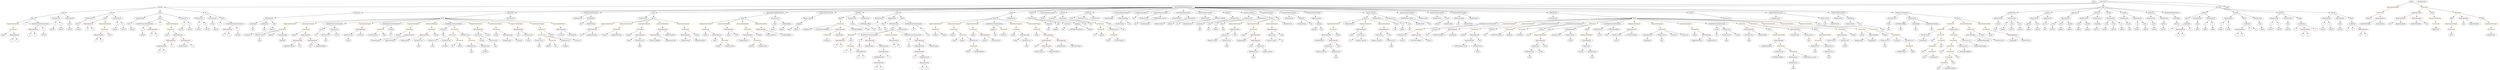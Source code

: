 strict digraph {
	graph [bb="0,0,27511,900"];
	node [label="\N"];
	Enter	[height=0.5,
		pos="23020,882",
		width=0.83628];
	FunctionCall_Unnamed_41	[color=orange,
		height=0.5,
		label=FunctionCall,
		pos="16150,522",
		width=1.6125];
	Identifier_require_17	[color=black,
		height=0.5,
		label=require,
		pos="16024,450",
		width=1.0026];
	FunctionCall_Unnamed_41 -> Identifier_require_17	[pos="e,16048,464.04 16123,505.81 16104,495.15 16078,480.83 16057,469.5"];
	BinaryOperation_Unnamed_50	[color=brown,
		height=0.5,
		label=BinaryOperation,
		pos="16150,450",
		width=1.9867];
	FunctionCall_Unnamed_41 -> BinaryOperation_Unnamed_50	[pos="e,16150,468.1 16150,503.7 16150,496.41 16150,487.73 16150,479.54"];
	VariableDeclaration__from	[color=black,
		height=0.5,
		label=_from,
		pos="23153,594",
		width=0.93331];
	ElementaryTypeName_address_7	[color=black,
		height=0.5,
		label=address,
		pos="23129,522",
		width=1.0996];
	VariableDeclaration__from -> ElementaryTypeName_address_7	[pos="e,23135,540.28 23147,576.05 23145,568.52 23142,559.44 23139,550.94"];
	VariableDeclaration_c	[color=black,
		height=0.5,
		label=c,
		pos="1511.1,522",
		width=0.75];
	ElementaryTypeName_uint256_3	[color=black,
		height=0.5,
		label=uint256,
		pos="1511.1,450",
		width=1.0442];
	VariableDeclaration_c -> ElementaryTypeName_uint256_3	[pos="e,1511.1,468.1 1511.1,503.7 1511.1,496.41 1511.1,487.73 1511.1,479.54"];
	ExpressionStatement_Unnamed_2	[color=orange,
		height=0.5,
		label=ExpressionStatement,
		pos="117.1,594",
		width=2.458];
	FunctionCall_Unnamed_2	[color=orange,
		height=0.5,
		label=FunctionCall,
		pos="117.1,522",
		width=1.6125];
	ExpressionStatement_Unnamed_2 -> FunctionCall_Unnamed_2	[pos="e,117.1,540.1 117.1,575.7 117.1,568.41 117.1,559.73 117.1,551.54"];
	FunctionCall_Unnamed_56	[color=orange,
		height=0.5,
		label=FunctionCall,
		pos="21623,522",
		width=1.6125];
	BinaryOperation_Unnamed_63	[color=brown,
		height=0.5,
		label=BinaryOperation,
		pos="21623,450",
		width=1.9867];
	FunctionCall_Unnamed_56 -> BinaryOperation_Unnamed_63	[pos="e,21623,468.1 21623,503.7 21623,496.41 21623,487.73 21623,479.54"];
	Identifier_require_21	[color=black,
		height=0.5,
		label=require,
		pos="21749,450",
		width=1.0026];
	FunctionCall_Unnamed_56 -> Identifier_require_21	[pos="e,21726,464.04 21650,505.81 21670,495.15 21695,480.83 21716,469.5"];
	ElementaryTypeName_bool	[color=black,
		height=0.5,
		label=bool,
		pos="23404,522",
		width=0.76697];
	Identifier_balances_intou2_2	[color=black,
		height=0.5,
		label=balances_intou2,
		pos="13966,378",
		width=1.959];
	ElementaryTypeName_uint_19	[color=black,
		height=0.5,
		label=uint,
		pos="8690.1,522",
		width=0.75];
	BinaryOperation_Unnamed_19	[color=brown,
		height=0.5,
		label=BinaryOperation,
		pos="7563.1,450",
		width=1.9867];
	NumberLiteral_Unnamed_25	[color=black,
		height=0.5,
		label=NumberLiteral,
		pos="7566.1,378",
		width=1.765];
	BinaryOperation_Unnamed_19 -> NumberLiteral_Unnamed_25	[pos="e,7565.4,396.1 7563.8,431.7 7564.2,424.41 7564.5,415.73 7564.9,407.54"];
	Identifier_depositStartTime	[color=black,
		height=0.5,
		label=depositStartTime,
		pos="7722.1,378",
		width=2.0699];
	BinaryOperation_Unnamed_19 -> Identifier_depositStartTime	[pos="e,7687.4,394.28 7597.6,433.81 7620.9,423.57 7651.8,409.96 7677,398.86"];
	Identifier_sqrt_4	[color=black,
		height=0.5,
		label=sqrt,
		pos="21184,378",
		width=0.75];
	Parameter_None_3	[color=black,
		height=0.5,
		label=None,
		pos="743.1,594",
		width=0.85014];
	ElementaryTypeName_uint256_13	[color=black,
		height=0.5,
		label=uint256,
		pos="743.1,522",
		width=1.0442];
	Parameter_None_3 -> ElementaryTypeName_uint256_13	[pos="e,743.1,540.1 743.1,575.7 743.1,568.41 743.1,559.73 743.1,551.54"];
	Identifier_a_7	[color=black,
		height=0.5,
		label=a,
		pos="118.1,378",
		width=0.75];
	ParameterList_Unnamed_19	[color=black,
		height=0.5,
		label=ParameterList,
		pos="23349,666",
		width=1.7095];
	Parameter_success	[color=black,
		height=0.5,
		label=success,
		pos="23404,594",
		width=1.1135];
	ParameterList_Unnamed_19 -> Parameter_success	[pos="e,23391,611.31 23362,648.05 23369,639.68 23377,629.4 23384,620.13"];
	VariableDeclarationStatement_Unnamed_11	[color=black,
		height=0.5,
		label=VariableDeclarationStatement,
		pos="16318,594",
		width=3.3174];
	FunctionCall_Unnamed_47	[color=orange,
		height=0.5,
		label=FunctionCall,
		pos="15574,522",
		width=1.6125];
	VariableDeclarationStatement_Unnamed_11 -> FunctionCall_Unnamed_47	[pos="e,15626,530.35 16233,581.02 16219,579.19 16204,577.44 16190,576 15976,553.79 15921,561.78 15706,540 15684,537.71 15659,534.69 15637,\
531.83"];
	VariableDeclaration_lrcAmount_2	[color=black,
		height=0.5,
		label=lrcAmount,
		pos="15765,522",
		width=1.3907];
	VariableDeclarationStatement_Unnamed_11 -> VariableDeclaration_lrcAmount_2	[pos="e,15804,533.97 16232,581.19 16218,579.38 16204,577.58 16190,576 16031,557.44 15989,568.08 15831,540 15826,539.05 15820,537.9 15815,\
536.65"];
	ParameterList_Unnamed_22	[color=black,
		height=0.5,
		label=ParameterList,
		pos="22339,666",
		width=1.7095];
	Parameter__spender	[color=black,
		height=0.5,
		label=_spender,
		pos="22265,594",
		width=1.2521];
	ParameterList_Unnamed_22 -> Parameter__spender	[pos="e,22282,610.99 22322,648.41 22312,639.57 22301,628.53 22290,618.79"];
	Parameter__value_2	[color=black,
		height=0.5,
		label=_value,
		pos="22363,594",
		width=0.96103];
	ParameterList_Unnamed_22 -> Parameter__value_2	[pos="e,22357,612.1 22345,647.7 22348,640.24 22351,631.32 22354,622.97"];
	VariableDeclaration_balances_intou26	[color=black,
		height=0.5,
		label=balances_intou26,
		pos="8833.1,666",
		width=2.0838];
	Mapping_Unnamed_1	[color=black,
		height=0.5,
		label=Mapping,
		pos="8803.1,594",
		width=1.2105];
	VariableDeclaration_balances_intou26 -> Mapping_Unnamed_1	[pos="e,8810.4,612.1 8825.7,647.7 8822.5,640.15 8818.6,631.12 8815,622.68"];
	VariableDeclaration__value	[color=black,
		height=0.5,
		label=_value,
		pos="23239,594",
		width=0.96103];
	ElementaryTypeName_uint256_27	[color=black,
		height=0.5,
		label=uint256,
		pos="23224,522",
		width=1.0442];
	VariableDeclaration__value -> ElementaryTypeName_uint256_27	[pos="e,23228,540.1 23235,575.7 23234,568.32 23232,559.52 23230,551.25"];
	Identifier_now_6	[color=black,
		height=0.5,
		label=now,
		pos="3405.1,306",
		width=0.75];
	Block_Unnamed_21	[color=black,
		height=0.5,
		label=Block,
		pos="16976,522",
		width=0.90558];
	ExpressionStatement_Unnamed_42	[color=orange,
		height=0.5,
		label=ExpressionStatement,
		pos="16877,450",
		width=2.458];
	Block_Unnamed_21 -> ExpressionStatement_Unnamed_42	[pos="e,16901,467.76 16957,507.17 16943,497.8 16925,485.19 16910,474.29"];
	Identifier_assert	[color=black,
		height=0.5,
		label=assert,
		pos="1810.1,450",
		width=0.89172];
	EventDefinition_Withdrawal	[color=black,
		height=0.5,
		label=Withdrawal,
		pos="4659.1,738",
		width=1.4739];
	ParameterList_Unnamed_31	[color=black,
		height=0.5,
		label=ParameterList,
		pos="2950.1,666",
		width=1.7095];
	EventDefinition_Withdrawal -> ParameterList_Unnamed_31	[pos="e,3010.8,669.49 4606.6,734.85 4358.9,724.7 3308.3,681.67 3022.3,669.96"];
	FunctionDefinition_depositLRC	[color=black,
		height=0.5,
		label=depositLRC,
		pos="5715.1,738",
		width=1.5709];
	Block_Unnamed_17	[color=black,
		height=0.5,
		label=Block,
		pos="4879.1,666",
		width=0.90558];
	FunctionDefinition_depositLRC -> Block_Unnamed_17	[pos="e,4911.3,669.69 5660.9,732.46 5505.9,719.48 5062.8,682.38 4922.4,670.62"];
	ParameterList_Unnamed_40	[color=black,
		height=0.5,
		label=ParameterList,
		pos="5715.1,666",
		width=1.7095];
	FunctionDefinition_depositLRC -> ParameterList_Unnamed_40	[pos="e,5715.1,684.1 5715.1,719.7 5715.1,712.41 5715.1,703.73 5715.1,695.54"];
	ElementaryTypeName_uint_2	[color=black,
		height=0.5,
		label=uint,
		pos="12936,594",
		width=0.75];
	FunctionDefinition_transferFrom	[color=black,
		height=0.5,
		label=transferFrom,
		pos="22082,738",
		width=1.6402];
	ParameterList_Unnamed_21	[color=black,
		height=0.5,
		label=ParameterList,
		pos="21929,666",
		width=1.7095];
	FunctionDefinition_transferFrom -> ParameterList_Unnamed_21	[pos="e,21961,681.73 22050,722.5 22028,712.05 21997,697.85 21972,686.43"];
	ParameterList_Unnamed_20	[color=black,
		height=0.5,
		label=ParameterList,
		pos="22082,666",
		width=1.7095];
	FunctionDefinition_transferFrom -> ParameterList_Unnamed_20	[pos="e,22082,684.1 22082,719.7 22082,712.41 22082,703.73 22082,695.54"];
	ParameterList_Unnamed_33	[color=black,
		height=0.5,
		label=ParameterList,
		pos="7083.1,666",
		width=1.7095];
	UnaryOperation_Unnamed_2	[color=black,
		height=0.5,
		label=UnaryOperation,
		pos="18047,450",
		width=1.9452];
	Identifier_withdrawId	[color=black,
		height=0.5,
		label=withdrawId,
		pos="18047,378",
		width=1.46];
	UnaryOperation_Unnamed_2 -> Identifier_withdrawId	[pos="e,18047,396.1 18047,431.7 18047,424.41 18047,415.73 18047,407.54"];
	ExpressionStatement_Unnamed_32	[color=orange,
		height=0.5,
		label=ExpressionStatement,
		pos="3161.1,594",
		width=2.458];
	Block_Unnamed_17 -> ExpressionStatement_Unnamed_32	[pos="e,3236.7,603.73 4846.3,664.69 4682.7,662.97 3937.6,653.14 3329.1,612 3302.7,610.22 3274.1,607.58 3248.1,604.91"];
	ExpressionStatement_Unnamed_26	[color=orange,
		height=0.5,
		label=ExpressionStatement,
		pos="3426.1,594",
		width=2.458];
	Block_Unnamed_17 -> ExpressionStatement_Unnamed_26	[pos="e,3496.7,605.19 4846.1,664.73 4697,663.3 4070.8,654.89 3559.1,612 3542.5,610.6 3524.7,608.65 3507.7,606.57"];
	VariableDeclarationStatement_Unnamed_6	[color=black,
		height=0.5,
		label=VariableDeclarationStatement,
		pos="3687.1,594",
		width=3.3174];
	Block_Unnamed_17 -> VariableDeclarationStatement_Unnamed_6	[pos="e,3792.1,602.9 4846.5,663.38 4724.9,657.31 4285.8,635.01 3924.1,612 3884.8,609.5 3841.8,606.49 3803.3,603.71"];
	ExpressionStatement_Unnamed_28	[color=orange,
		height=0.5,
		label=ExpressionStatement,
		pos="4021.1,594",
		width=2.458];
	Block_Unnamed_17 -> ExpressionStatement_Unnamed_28	[pos="e,4099,602.9 4846.7,662.71 4748.7,655.73 4446.4,633.87 4196.1,612 4168.2,609.56 4137.8,606.68 4110.2,604"];
	VariableDeclarationStatement_Unnamed_4	[color=black,
		height=0.5,
		label=VariableDeclarationStatement,
		pos="4324.1,594",
		width=3.3174];
	Block_Unnamed_17 -> VariableDeclarationStatement_Unnamed_4	[pos="e,4413.7,606.29 4847.3,660.99 4766.9,650.85 4553,623.88 4425,607.73"];
	ExpressionStatement_Unnamed_24	[color=orange,
		height=0.5,
		label=ExpressionStatement,
		pos="4564.1,594",
		width=2.458];
	Block_Unnamed_17 -> ExpressionStatement_Unnamed_24	[pos="e,4622.2,607.91 4849.2,658.35 4799.9,647.41 4700.6,625.32 4633.2,610.35"];
	ExpressionStatement_Unnamed_25	[color=orange,
		height=0.5,
		label=ExpressionStatement,
		pos="4766.1,594",
		width=2.458];
	Block_Unnamed_17 -> ExpressionStatement_Unnamed_25	[pos="e,4792.8,611.57 4857.8,651.83 4842.3,642.21 4820.9,628.92 4802.6,617.61"];
	VariableDeclarationStatement_Unnamed_5	[color=black,
		height=0.5,
		label=VariableDeclarationStatement,
		pos="4992.1,594",
		width=3.3174];
	Block_Unnamed_17 -> VariableDeclarationStatement_Unnamed_5	[pos="e,4964.9,611.82 4900.4,651.83 4915.8,642.28 4937,629.1 4955.2,617.85"];
	ExpressionStatement_Unnamed_30	[color=orange,
		height=0.5,
		label=ExpressionStatement,
		pos="5254.1,594",
		width=2.458];
	Block_Unnamed_17 -> ExpressionStatement_Unnamed_30	[pos="e,5190.5,606.86 4909.8,659.27 4968.2,648.37 5096.8,624.37 5179.2,608.98"];
	ExpressionStatement_Unnamed_27	[color=orange,
		height=0.5,
		label=ExpressionStatement,
		pos="5452.1,594",
		width=2.458];
	Block_Unnamed_17 -> ExpressionStatement_Unnamed_27	[pos="e,5386.7,606.54 4911.2,662.01 4987.6,654.76 5186.1,635.13 5351.1,612 5359,610.89 5367.3,609.64 5375.5,608.34"];
	ExpressionStatement_Unnamed_29	[color=orange,
		height=0.5,
		label=ExpressionStatement,
		pos="5690.1,594",
		width=2.458];
	Block_Unnamed_17 -> ExpressionStatement_Unnamed_29	[pos="e,5617,604.39 4911.6,662.91 5008.5,656.55 5304.4,636.42 5549.1,612 5567.4,610.18 5587,607.97 5605.6,605.77"];
	ExpressionStatement_Unnamed_33	[color=orange,
		height=0.5,
		label=ExpressionStatement,
		pos="5939.1,594",
		width=2.458];
	Block_Unnamed_17 -> ExpressionStatement_Unnamed_33	[pos="e,5865,604.09 4911.7,663.72 5029.7,658.97 5445.3,641.07 5787.1,612 5808.7,610.16 5832,607.76 5853.8,605.35"];
	ExpressionStatement_Unnamed_31	[color=orange,
		height=0.5,
		label=ExpressionStatement,
		pos="6171.1,594",
		width=2.458];
	Block_Unnamed_17 -> ExpressionStatement_Unnamed_31	[pos="e,6100.1,605.02 4911.8,664.45 5049.1,661.96 5591.8,650.09 6036.1,612 6053.2,610.54 6071.4,608.53 6088.8,606.42"];
	ElementaryTypeName_uint_20	[color=black,
		height=0.5,
		label=uint,
		pos="15471,522",
		width=0.75];
	Parameter_balance	[color=black,
		height=0.5,
		label=balance,
		pos="23774,594",
		width=1.0719];
	ElementaryTypeName_uint256_22	[color=black,
		height=0.5,
		label=uint256,
		pos="23774,522",
		width=1.0442];
	Parameter_balance -> ElementaryTypeName_uint256_22	[pos="e,23774,540.1 23774,575.7 23774,568.41 23774,559.73 23774,551.54"];
	ElementaryTypeName_uint_23	[color=black,
		height=0.5,
		label=uint,
		pos="4895.1,450",
		width=0.75];
	ElementaryTypeName_address_20	[color=black,
		height=0.5,
		label=address,
		pos="8775.1,522",
		width=1.0996];
	NumberLiteral_Unnamed_6	[color=black,
		height=0.5,
		label=NumberLiteral,
		pos="12545,666",
		width=1.765];
	ElementaryTypeName_var	[color=black,
		height=0.5,
		label=var,
		pos="4320.1,450",
		width=0.75];
	BinaryOperation_Unnamed_23	[color=brown,
		height=0.5,
		label=BinaryOperation,
		pos="14513,450",
		width=1.9867];
	NumberLiteral_Unnamed_26	[color=black,
		height=0.5,
		label=NumberLiteral,
		pos="14466,378",
		width=1.765];
	BinaryOperation_Unnamed_23 -> NumberLiteral_Unnamed_26	[pos="e,14477,395.79 14502,432.05 14496,423.97 14490,414.12 14484,405.11"];
	BinaryOperation_Unnamed_24	[color=brown,
		height=0.5,
		label=BinaryOperation,
		pos="14619,378",
		width=1.9867];
	BinaryOperation_Unnamed_23 -> BinaryOperation_Unnamed_24	[pos="e,14595,395.15 14538,432.76 14552,423.4 14570,411.49 14585,401.26"];
	Identifier_now_7	[color=black,
		height=0.5,
		label=now,
		pos="5733.1,450",
		width=0.75];
	Identifier_x	[color=black,
		height=0.5,
		label=x,
		pos="10069,522",
		width=0.75];
	MemberAccess_Unnamed_12	[color=black,
		height=0.5,
		label=MemberAccess,
		pos="3579.1,450",
		width=1.9174];
	Identifier_msg_7	[color=black,
		height=0.5,
		label=msg,
		pos="3579.1,378",
		width=0.75];
	MemberAccess_Unnamed_12 -> Identifier_msg_7	[pos="e,3579.1,396.1 3579.1,431.7 3579.1,424.41 3579.1,415.73 3579.1,407.54"];
	ExpressionStatement_Unnamed_19	[color=orange,
		height=0.5,
		label=ExpressionStatement,
		pos="10292,594",
		width=2.458];
	FunctionCall_Unnamed_18	[color=orange,
		height=0.5,
		label=FunctionCall,
		pos="10292,522",
		width=1.6125];
	ExpressionStatement_Unnamed_19 -> FunctionCall_Unnamed_18	[pos="e,10292,540.1 10292,575.7 10292,568.41 10292,559.73 10292,551.54"];
	BinaryOperation_Unnamed_34	[color=brown,
		height=0.5,
		label=BinaryOperation,
		pos="26610,738",
		width=1.9867];
	BinaryOperation_Unnamed_36	[color=brown,
		height=0.5,
		label=BinaryOperation,
		pos="26431,666",
		width=1.9867];
	BinaryOperation_Unnamed_34 -> BinaryOperation_Unnamed_36	[pos="e,26469,681.65 26573,722.33 26545,711.69 26508,697.21 26479,685.73"];
	BinaryOperation_Unnamed_35	[color=brown,
		height=0.5,
		label=BinaryOperation,
		pos="26610,666",
		width=1.9867];
	BinaryOperation_Unnamed_34 -> BinaryOperation_Unnamed_35	[pos="e,26610,684.1 26610,719.7 26610,712.41 26610,703.73 26610,695.54"];
	FunctionCall_Unnamed_46	[color=orange,
		height=0.5,
		label=FunctionCall,
		pos="16671,522",
		width=1.6125];
	Identifier_lrcBalance_1	[color=black,
		height=0.5,
		label=lrcBalance,
		pos="16650,450",
		width=1.363];
	FunctionCall_Unnamed_46 -> Identifier_lrcBalance_1	[pos="e,16655,468.1 16666,503.7 16664,496.24 16661,487.32 16658,478.97"];
	Identifier_Token	[color=black,
		height=0.5,
		label=Token,
		pos="10615,234",
		width=0.96103];
	Parameter_a_1	[color=black,
		height=0.5,
		label=a,
		pos="2171.1,594",
		width=0.75];
	ElementaryTypeName_uint256_4	[color=black,
		height=0.5,
		label=uint256,
		pos="2171.1,522",
		width=1.0442];
	Parameter_a_1 -> ElementaryTypeName_uint256_4	[pos="e,2171.1,540.1 2171.1,575.7 2171.1,568.41 2171.1,559.73 2171.1,551.54"];
	FunctionCall_Unnamed_66	[color=orange,
		height=0.5,
		label=FunctionCall,
		pos="21287,378",
		width=1.6125];
	FunctionCall_Unnamed_67	[color=orange,
		height=0.5,
		label=FunctionCall,
		pos="21184,306",
		width=1.6125];
	FunctionCall_Unnamed_66 -> FunctionCall_Unnamed_67	[pos="e,21207,322.82 21264,361.12 21250,351.63 21232,339.44 21217,329.03"];
	Identifier_sqrt_5	[color=black,
		height=0.5,
		label=sqrt,
		pos="21287,306",
		width=0.75];
	FunctionCall_Unnamed_66 -> Identifier_sqrt_5	[pos="e,21287,324.1 21287,359.7 21287,352.41 21287,343.73 21287,335.54"];
	Identifier_require_10	[color=black,
		height=0.5,
		label=require,
		pos="4401.1,450",
		width=1.0026];
	Mapping_Unnamed_2	[color=black,
		height=0.5,
		label=Mapping,
		pos="14488,594",
		width=1.2105];
	ElementaryTypeName_address_25	[color=black,
		height=0.5,
		label=address,
		pos="14426,522",
		width=1.0996];
	Mapping_Unnamed_2 -> ElementaryTypeName_address_25	[pos="e,14440,539.15 14474,576.76 14466,568.11 14456,557.27 14448,547.6"];
	ElementaryTypeName_uint_34	[color=black,
		height=0.5,
		label=uint,
		pos="14511,522",
		width=0.75];
	Mapping_Unnamed_2 -> ElementaryTypeName_uint_34	[pos="e,14505,540.1 14494,575.7 14496,568.24 14499,559.32 14502,550.97"];
	Identifier_require_2	[color=black,
		height=0.5,
		label=require,
		pos="6946.1,450",
		width=1.0026];
	Identifier_require_7	[color=black,
		height=0.5,
		label=require,
		pos="10679,450",
		width=1.0026];
	Parameter_None_9	[color=black,
		height=0.5,
		label=None,
		pos="12183,594",
		width=0.85014];
	ElementaryTypeName_uint_22	[color=black,
		height=0.5,
		label=uint,
		pos="12335,522",
		width=0.75];
	Parameter_None_9 -> ElementaryTypeName_uint_22	[pos="e,12313,533.29 12207,582.33 12230,571.68 12267,554.83 12299,540 12300,539.39 12302,538.77 12303,538.15"];
	Identifier_records	[color=black,
		height=0.5,
		label=records,
		pos="3705.1,450",
		width=1.0858];
	Identifier_lrcAmount_2	[color=black,
		height=0.5,
		label=lrcAmount,
		pos="6208.1,450",
		width=1.3907];
	Identifier_require_20	[color=black,
		height=0.5,
		label=require,
		pos="21839,450",
		width=1.0026];
	Conditional_Unnamed_1	[color=black,
		height=0.5,
		label=Conditional,
		pos="24713,594",
		width=1.4877];
	BinaryOperation_Unnamed_11	[color=brown,
		height=0.5,
		label=BinaryOperation,
		pos="24628,522",
		width=1.9867];
	Conditional_Unnamed_1 -> BinaryOperation_Unnamed_11	[pos="e,24648,539.55 24694,577.12 24683,568.18 24669,556.85 24657,546.86"];
	Identifier_a_11	[color=black,
		height=0.5,
		label=a,
		pos="24745,522",
		width=0.75];
	Conditional_Unnamed_1 -> Identifier_a_11	[pos="e,24738,539.31 24721,576.05 24724,568.12 24729,558.47 24733,549.59"];
	Identifier_b_9	[color=black,
		height=0.5,
		label=b,
		pos="24817,522",
		width=0.75];
	Conditional_Unnamed_1 -> Identifier_b_9	[pos="e,24799,535.46 24736,577.46 24752,566.89 24773,552.85 24789,541.67"];
	Identifier_DRAIN_DELAY	[color=black,
		height=0.5,
		label=DRAIN_DELAY,
		pos="11397,234",
		width=2.0838];
	Identifier_b_10	[color=black,
		height=0.5,
		label=b,
		pos="25992,450",
		width=0.75];
	Parameter_a_2	[color=black,
		height=0.5,
		label=a,
		pos="1260.1,594",
		width=0.75];
	ElementaryTypeName_uint256_8	[color=black,
		height=0.5,
		label=uint256,
		pos="1240.1,522",
		width=1.0442];
	Parameter_a_2 -> ElementaryTypeName_uint256_8	[pos="e,1245,540.28 1255.3,576.05 1253.1,568.6 1250.6,559.64 1248.2,551.22"];
	ElementaryTypeName_bool_3	[color=black,
		height=0.5,
		label=bool,
		pos="15301,522",
		width=0.76697];
	StateVariableDeclaration_Unnamed_7	[color=black,
		height=0.5,
		label=StateVariableDeclaration,
		pos="6538.1,738",
		width=2.8184];
	NumberLiteral_Unnamed_14	[color=black,
		height=0.5,
		label=NumberLiteral,
		pos="6398.1,666",
		width=1.765];
	StateVariableDeclaration_Unnamed_7 -> NumberLiteral_Unnamed_14	[pos="e,6428.3,682.11 6505.3,720.59 6485.3,710.59 6459.6,697.73 6438.3,687.12"];
	VariableDeclaration_lrcDeposited	[color=black,
		height=0.5,
		label=lrcDeposited,
		pos="6538.1,666",
		width=1.6125];
	StateVariableDeclaration_Unnamed_7 -> VariableDeclaration_lrcDeposited	[pos="e,6538.1,684.1 6538.1,719.7 6538.1,712.41 6538.1,703.73 6538.1,695.54"];
	ParameterList_Unnamed_5	[color=black,
		height=0.5,
		label=ParameterList,
		pos="953.1,666",
		width=1.7095];
	Parameter_None_2	[color=black,
		height=0.5,
		label=None,
		pos="829.1,594",
		width=0.85014];
	ParameterList_Unnamed_5 -> Parameter_None_2	[pos="e,850.78,607.24 925.58,649.46 906.38,638.63 880.71,624.14 860.68,612.83"];
	Identifier_balance	[color=black,
		height=0.5,
		label=balance,
		pos="10805,378",
		width=1.0719];
	ElementaryTypeName_uint256_18	[color=black,
		height=0.5,
		label=uint256,
		pos="24984,522",
		width=1.0442];
	Parameter_b_2	[color=black,
		height=0.5,
		label=b,
		pos="1332.1,594",
		width=0.75];
	ElementaryTypeName_uint256_9	[color=black,
		height=0.5,
		label=uint256,
		pos="1333.1,522",
		width=1.0442];
	Parameter_b_2 -> ElementaryTypeName_uint256_9	[pos="e,1332.9,540.1 1332.3,575.7 1332.5,568.41 1332.6,559.73 1332.7,551.54"];
	FunctionCall_Unnamed_10	[color=orange,
		height=0.5,
		label=FunctionCall,
		pos="14638,522",
		width=1.6125];
	FunctionCall_Unnamed_10 -> BinaryOperation_Unnamed_23	[pos="e,14541,466.89 14611,505.81 14594,496.06 14571,483.26 14551,472.48"];
	Identifier_require_4	[color=black,
		height=0.5,
		label=require,
		pos="14639,450",
		width=1.0026];
	FunctionCall_Unnamed_10 -> Identifier_require_4	[pos="e,14639,468.1 14638,503.7 14638,496.41 14639,487.73 14639,479.54"];
	Parameter_None_13	[color=black,
		height=0.5,
		label=None,
		pos="9743.1,594",
		width=0.85014];
	ElementaryTypeName_uint_37	[color=black,
		height=0.5,
		label=uint,
		pos="9767.1,522",
		width=0.75];
	Parameter_None_13 -> ElementaryTypeName_uint_37	[pos="e,9761.3,539.79 9748.9,576.05 9751.5,568.4 9754.7,559.16 9757.7,550.56"];
	ParameterList_Unnamed_37	[color=black,
		height=0.5,
		label=ParameterList,
		pos="26653,882",
		width=1.7095];
	Parameter_success_1	[color=black,
		height=0.5,
		label=success,
		pos="21917,594",
		width=1.1135];
	ParameterList_Unnamed_21 -> Parameter_success_1	[pos="e,21920,612.1 21926,647.7 21925,640.32 21923,631.52 21922,623.25"];
	VariableDeclaration__value_1	[color=black,
		height=0.5,
		label=_value,
		pos="22549,594",
		width=0.96103];
	ElementaryTypeName_uint256_28	[color=black,
		height=0.5,
		label=uint256,
		pos="22547,522",
		width=1.0442];
	VariableDeclaration__value_1 -> ElementaryTypeName_uint256_28	[pos="e,22548,540.1 22549,575.7 22548,568.41 22548,559.73 22548,551.54"];
	BinaryOperation_Unnamed_58	[color=brown,
		height=0.5,
		label=BinaryOperation,
		pos="17198,522",
		width=1.9867];
	NumberLiteral_Unnamed_37	[color=black,
		height=0.5,
		label=NumberLiteral,
		pos="17047,450",
		width=1.765];
	BinaryOperation_Unnamed_58 -> NumberLiteral_Unnamed_37	[pos="e,17079,465.97 17165,505.64 17143,495.37 17113,481.76 17090,470.69"];
	MemberAccess_Unnamed_29	[color=black,
		height=0.5,
		label=MemberAccess,
		pos="17198,450",
		width=1.9174];
	BinaryOperation_Unnamed_58 -> MemberAccess_Unnamed_29	[pos="e,17198,468.1 17198,503.7 17198,496.41 17198,487.73 17198,479.54"];
	Identifier_require_22	[color=black,
		height=0.5,
		label=require,
		pos="13677,450",
		width=1.0026];
	ElementaryTypeName_uint_1	[color=black,
		height=0.5,
		label=uint,
		pos="14051,666",
		width=0.75];
	MemberAccess_Unnamed_19	[color=black,
		height=0.5,
		label=MemberAccess,
		pos="18926,450",
		width=1.9174];
	Identifier_msg_11	[color=black,
		height=0.5,
		label=msg,
		pos="18926,378",
		width=0.75];
	MemberAccess_Unnamed_19 -> Identifier_msg_11	[pos="e,18926,396.1 18926,431.7 18926,424.41 18926,415.73 18926,407.54"];
	FunctionCall_Unnamed_40	[color=orange,
		height=0.5,
		label=FunctionCall,
		pos="20389,522",
		width=1.6125];
	Identifier_require_16	[color=black,
		height=0.5,
		label=require,
		pos="20390,450",
		width=1.0026];
	FunctionCall_Unnamed_40 -> Identifier_require_16	[pos="e,20390,468.1 20389,503.7 20389,496.41 20390,487.73 20390,479.54"];
	BinaryOperation_Unnamed_49	[color=brown,
		height=0.5,
		label=BinaryOperation,
		pos="20516,450",
		width=1.9867];
	FunctionCall_Unnamed_40 -> BinaryOperation_Unnamed_49	[pos="e,20487,466.89 20417,505.81 20434,496.02 20458,483.14 20477,472.33"];
	ElementaryTypeName_address_18	[color=black,
		height=0.5,
		label=address,
		pos="8295.1,306",
		width=1.0996];
	Identifier_msg_21	[color=black,
		height=0.5,
		label=msg,
		pos="13781,162",
		width=0.75];
	IfStatement_Unnamed_6	[color=orange,
		height=0.5,
		label=IfStatement,
		pos="9369.1,306",
		width=1.4739];
	Identifier_y_4	[color=black,
		height=0.5,
		label=y,
		pos="9297.1,234",
		width=0.75];
	IfStatement_Unnamed_6 -> Identifier_y_4	[pos="e,9311.8,249.25 9352.4,288.76 9342.7,279.33 9330.3,267.32 9319.8,257.04"];
	Identifier_w_2	[color=black,
		height=0.5,
		label=w,
		pos="9369.1,234",
		width=0.75];
	IfStatement_Unnamed_6 -> Identifier_w_2	[pos="e,9369.1,252.1 9369.1,287.7 9369.1,280.41 9369.1,271.73 9369.1,263.54"];
	BinaryOperation_Unnamed_75	[color=brown,
		height=0.5,
		label=BinaryOperation,
		pos="9486.1,234",
		width=1.9867];
	IfStatement_Unnamed_6 -> BinaryOperation_Unnamed_75	[pos="e,9459.1,251.13 9394.5,289.81 9410.6,280.18 9431.7,267.55 9449.6,256.85"];
	FunctionCall_Unnamed_54	[color=orange,
		height=0.5,
		label=FunctionCall,
		pos="9112.1,450",
		width=1.6125];
	Identifier_lrcBalance_2	[color=black,
		height=0.5,
		label=lrcBalance,
		pos="9112.1,378",
		width=1.363];
	FunctionCall_Unnamed_54 -> Identifier_lrcBalance_2	[pos="e,9112.1,396.1 9112.1,431.7 9112.1,424.41 9112.1,415.73 9112.1,407.54"];
	FunctionDefinition_start	[color=black,
		height=0.5,
		label=start,
		pos="7195.1,738",
		width=0.75];
	FunctionDefinition_start -> ParameterList_Unnamed_33	[pos="e,7108.4,682.81 7175.8,724.97 7160,715.05 7137.1,700.72 7118,688.79"];
	Block_Unnamed_9	[color=black,
		height=0.5,
		label=Block,
		pos="7195.1,666",
		width=0.90558];
	FunctionDefinition_start -> Block_Unnamed_9	[pos="e,7195.1,684.1 7195.1,719.7 7195.1,712.41 7195.1,703.73 7195.1,695.54"];
	ElementaryTypeName_uint_30	[color=black,
		height=0.5,
		label=uint,
		pos="21174,522",
		width=0.75];
	Identifier_this_1	[color=black,
		height=0.5,
		label=this,
		pos="5005.1,306",
		width=0.75];
	Identifier_lrcWithdrawalBase_3	[color=black,
		height=0.5,
		label=lrcWithdrawalBase,
		pos="15501,378",
		width=2.2362];
	FunctionDefinition_LRCLongTermHoldingContract	[color=black,
		height=0.5,
		label=LRCLongTermHoldingContract,
		pos="8631.1,738",
		width=3.6223];
	Block_Unnamed_8	[color=black,
		height=0.5,
		label=Block,
		pos="8184.1,666",
		width=0.90558];
	FunctionDefinition_LRCLongTermHoldingContract -> Block_Unnamed_8	[pos="e,8215.4,671.89 8547,723.83 8451.6,708.89 8299.7,685.11 8226.4,673.63"];
	ParameterList_Unnamed_32	[color=black,
		height=0.5,
		label=ParameterList,
		pos="8631.1,666",
		width=1.7095];
	FunctionDefinition_LRCLongTermHoldingContract -> ParameterList_Unnamed_32	[pos="e,8631.1,684.1 8631.1,719.7 8631.1,712.41 8631.1,703.73 8631.1,695.54"];
	Identifier_owner_3	[color=black,
		height=0.5,
		label=owner,
		pos="10463,378",
		width=0.93331];
	Block_Unnamed_15	[color=black,
		height=0.5,
		label=Block,
		pos="26993,666",
		width=0.90558];
	ExpressionStatement_Unnamed_23	[color=orange,
		height=0.5,
		label=ExpressionStatement,
		pos="26987,594",
		width=2.458];
	Block_Unnamed_15 -> ExpressionStatement_Unnamed_23	[pos="e,26989,612.1 26992,647.7 26991,640.41 26990,631.73 26990,623.54"];
	UserDefinedTypeName_Unnamed	[color=black,
		height=0.5,
		label=UserDefinedTypeName,
		pos="11804,522",
		width=2.7214];
	FunctionCall_Unnamed_31	[color=orange,
		height=0.5,
		label=FunctionCall,
		pos="5220.1,378",
		width=1.6125];
	MemberAccess_Unnamed_9	[color=black,
		height=0.5,
		label=MemberAccess,
		pos="5217.1,306",
		width=1.9174];
	FunctionCall_Unnamed_31 -> MemberAccess_Unnamed_9	[pos="e,5217.8,324.1 5219.4,359.7 5219,352.41 5218.7,343.73 5218.3,335.54"];
	MemberAccess_Unnamed_8	[color=black,
		height=0.5,
		label=MemberAccess,
		pos="5373.1,306",
		width=1.9174];
	FunctionCall_Unnamed_31 -> MemberAccess_Unnamed_8	[pos="e,5339.9,322.21 5251.8,362.5 5274.3,352.19 5304.8,338.23 5329.6,326.89"];
	Identifier_require_13	[color=black,
		height=0.5,
		label=require,
		pos="5490.1,450",
		width=1.0026];
	MemberAccess_Unnamed_38	[color=black,
		height=0.5,
		label=MemberAccess,
		pos="19847,306",
		width=1.9174];
	Identifier_msg_20	[color=black,
		height=0.5,
		label=msg,
		pos="19847,234",
		width=0.75];
	MemberAccess_Unnamed_38 -> Identifier_msg_20	[pos="e,19847,252.1 19847,287.7 19847,280.41 19847,271.73 19847,263.54"];
	FunctionCall_Unnamed_8	[color=orange,
		height=0.5,
		label=FunctionCall,
		pos="7563.1,522",
		width=1.6125];
	FunctionCall_Unnamed_8 -> BinaryOperation_Unnamed_19	[pos="e,7563.1,468.1 7563.1,503.7 7563.1,496.41 7563.1,487.73 7563.1,479.54"];
	Identifier_require_3	[color=black,
		height=0.5,
		label=require,
		pos="7689.1,450",
		width=1.0026];
	FunctionCall_Unnamed_8 -> Identifier_require_3	[pos="e,7665.6,464.04 7590.4,505.81 7609.6,495.15 7635.4,480.83 7655.8,469.5"];
	FunctionCall_Unnamed_35	[color=orange,
		height=0.5,
		label=FunctionCall,
		pos="3098.1,522",
		width=1.6125];
	ExpressionStatement_Unnamed_32 -> FunctionCall_Unnamed_35	[pos="e,3113.2,539.79 3145.9,576.05 3138.3,567.71 3129.1,557.49 3120.8,548.25"];
	FunctionDefinition_approve	[color=black,
		height=0.5,
		label=approve,
		pos="22480,738",
		width=1.1412];
	FunctionDefinition_approve -> ParameterList_Unnamed_22	[pos="e,22369,682.05 22454,723.83 22433,713.48 22403,698.89 22380,687.09"];
	ParameterList_Unnamed_23	[color=black,
		height=0.5,
		label=ParameterList,
		pos="22480,666",
		width=1.7095];
	FunctionDefinition_approve -> ParameterList_Unnamed_23	[pos="e,22480,684.1 22480,719.7 22480,712.41 22480,703.73 22480,695.54"];
	FunctionCall_Unnamed_57	[color=orange,
		height=0.5,
		label=FunctionCall,
		pos="21410,594",
		width=1.6125];
	FunctionCall_Unnamed_64	[color=orange,
		height=0.5,
		label=FunctionCall,
		pos="21277,522",
		width=1.6125];
	FunctionCall_Unnamed_57 -> FunctionCall_Unnamed_64	[pos="e,21306,537.99 21382,577.98 21362,567.83 21337,554.31 21316,543.22"];
	MemberAccess_Unnamed_39	[color=black,
		height=0.5,
		label=MemberAccess,
		pos="21422,522",
		width=1.9174];
	FunctionCall_Unnamed_57 -> MemberAccess_Unnamed_39	[pos="e,21419,540.1 21413,575.7 21414,568.32 21416,559.52 21417,551.25"];
	VariableDeclaration_lrcAmount	[color=black,
		height=0.5,
		label=lrcAmount,
		pos="11547,666",
		width=1.3907];
	ElementaryTypeName_uint_9	[color=black,
		height=0.5,
		label=uint,
		pos="11901,594",
		width=0.75];
	VariableDeclaration_lrcAmount -> ElementaryTypeName_uint_9	[pos="e,11881,605.99 11584,653.49 11591,651.47 11599,649.53 11606,648 11720,623.85 11754,645.19 11865,612 11867,611.52 11868,610.98 11870,\
610.39"];
	NumberLiteral_Unnamed_41	[color=black,
		height=0.5,
		label=NumberLiteral,
		pos="13651,378",
		width=1.765];
	Identifier_require_1	[color=black,
		height=0.5,
		label=require,
		pos="7779.1,450",
		width=1.0026];
	Parameter__lrcWithdrawalBase_1	[color=black,
		height=0.5,
		label=_lrcWithdrawalBase,
		pos="20832,594",
		width=2.3748];
	ElementaryTypeName_uint_32	[color=black,
		height=0.5,
		label=uint,
		pos="20832,522",
		width=0.75];
	Parameter__lrcWithdrawalBase_1 -> ElementaryTypeName_uint_32	[pos="e,20832,540.1 20832,575.7 20832,568.41 20832,559.73 20832,551.54"];
	ElementaryTypeName_uint_40	[color=black,
		height=0.5,
		label=uint,
		pos="9467.1,306",
		width=0.75];
	Identifier__owner_1	[color=black,
		height=0.5,
		label=_owner,
		pos="8033.1,450",
		width=1.0719];
	ExpressionStatement_Unnamed_49	[color=orange,
		height=0.5,
		label=ExpressionStatement,
		pos="13583,594",
		width=2.458];
	BinaryOperation_Unnamed_66	[color=brown,
		height=0.5,
		label=BinaryOperation,
		pos="13583,522",
		width=1.9867];
	ExpressionStatement_Unnamed_49 -> BinaryOperation_Unnamed_66	[pos="e,13583,540.1 13583,575.7 13583,568.41 13583,559.73 13583,551.54"];
	Identifier_lrcTokenAddress_3	[color=black,
		height=0.5,
		label=lrcTokenAddress,
		pos="4112.1,450",
		width=2.0976];
	BinaryOperation_Unnamed_65	[color=brown,
		height=0.5,
		label=BinaryOperation,
		pos="13804,378",
		width=1.9867];
	Identifier__value_3	[color=black,
		height=0.5,
		label=_value,
		pos="13748,306",
		width=0.96103];
	BinaryOperation_Unnamed_65 -> Identifier__value_3	[pos="e,13761,322.83 13791,360.05 13784,351.56 13775,341.11 13768,331.73"];
	IndexAccess_Unnamed_8	[color=black,
		height=0.5,
		label=IndexAccess,
		pos="13860,306",
		width=1.6402];
	BinaryOperation_Unnamed_65 -> IndexAccess_Unnamed_8	[pos="e,13847,323.79 13818,360.05 13824,351.8 13832,341.7 13840,332.54"];
	Identifier_Token_2	[color=black,
		height=0.5,
		label=Token,
		pos="4240.1,450",
		width=0.96103];
	BinaryOperation_Unnamed_30	[color=brown,
		height=0.5,
		label=BinaryOperation,
		pos="11479,378",
		width=1.9867];
	Identifier_now_1	[color=black,
		height=0.5,
		label=now,
		pos="11364,306",
		width=0.75];
	BinaryOperation_Unnamed_30 -> Identifier_now_1	[pos="e,11384,318.84 11453,360.94 11435,350.16 11412,335.95 11393,324.82"];
	BinaryOperation_Unnamed_31	[color=brown,
		height=0.5,
		label=BinaryOperation,
		pos="11481,306",
		width=1.9867];
	BinaryOperation_Unnamed_30 -> BinaryOperation_Unnamed_31	[pos="e,11481,324.1 11480,359.7 11480,352.41 11480,343.73 11480,335.54"];
	VariableDeclaration_record	[color=black,
		height=0.5,
		label=record,
		pos="3511.1,522",
		width=0.97489];
	ElementaryTypeName_var_1	[color=black,
		height=0.5,
		label=var,
		pos="3465.1,450",
		width=0.75];
	VariableDeclaration_record -> ElementaryTypeName_var_1	[pos="e,3475.6,466.99 3500.2,504.41 3494.7,496.1 3488,485.85 3481.9,476.56"];
	Identifier_balance_1	[color=black,
		height=0.5,
		label=balance,
		pos="10553,378",
		width=1.0719];
	VariableDeclaration_y	[color=black,
		height=0.5,
		label=y,
		pos="10161,522",
		width=0.75];
	ElementaryTypeName_uint_38	[color=black,
		height=0.5,
		label=uint,
		pos="10181,450",
		width=0.75];
	VariableDeclaration_y -> ElementaryTypeName_uint_38	[pos="e,10176,467.79 10166,504.05 10168,496.49 10171,487.37 10173,478.85"];
	Identifier__owner	[color=black,
		height=0.5,
		label=_owner,
		pos="7880.1,378",
		width=1.0719];
	Identifier_require_6	[color=black,
		height=0.5,
		label=require,
		pos="11371,450",
		width=1.0026];
	ParameterList_Unnamed_41	[color=black,
		height=0.5,
		label=ParameterList,
		pos="17051,666",
		width=1.7095];
	Identifier_require_5	[color=black,
		height=0.5,
		label=require,
		pos="11119,450",
		width=1.0026];
	ParameterList_Unnamed_26	[color=black,
		height=0.5,
		label=ParameterList,
		pos="23203,666",
		width=1.7095];
	ParameterList_Unnamed_26 -> VariableDeclaration__from	[pos="e,23165,611.31 23191,648.05 23185,639.77 23178,629.62 23171,620.42"];
	ParameterList_Unnamed_26 -> VariableDeclaration__value	[pos="e,23231,611.62 23212,647.7 23216,639.87 23221,630.44 23225,621.73"];
	VariableDeclaration__to	[color=black,
		height=0.5,
		label=_to,
		pos="23319,594",
		width=0.75];
	ParameterList_Unnamed_26 -> VariableDeclaration__to	[pos="e,23300,606.74 23229,649.29 23247,638.41 23271,623.9 23290,612.63"];
	Identifier_record_4	[color=black,
		height=0.5,
		label=record,
		pos="20216,306",
		width=0.97489];
	Identifier_now	[color=black,
		height=0.5,
		label=now,
		pos="6437.1,450",
		width=0.75];
	Identifier_msg_9	[color=black,
		height=0.5,
		label=msg,
		pos="2843.1,378",
		width=0.75];
	ElementaryTypeName_uint_17	[color=black,
		height=0.5,
		label=uint,
		pos="2896.1,522",
		width=0.75];
	BinaryOperation_Unnamed_32	[color=brown,
		height=0.5,
		label=BinaryOperation,
		pos="10805,450",
		width=1.9867];
	BinaryOperation_Unnamed_32 -> Identifier_balance	[pos="e,10805,396.1 10805,431.7 10805,424.41 10805,415.73 10805,407.54"];
	NumberLiteral_Unnamed_28	[color=black,
		height=0.5,
		label=NumberLiteral,
		pos="10925,378",
		width=1.765];
	BinaryOperation_Unnamed_32 -> NumberLiteral_Unnamed_28	[pos="e,10898,394.74 10833,432.94 10849,423.31 10870,410.95 10888,400.49"];
	MemberAccess_Unnamed_32	[color=black,
		height=0.5,
		label=MemberAccess,
		pos="18204,450",
		width=1.9174];
	Identifier_msg_16	[color=black,
		height=0.5,
		label=msg,
		pos="18204,378",
		width=0.75];
	MemberAccess_Unnamed_32 -> Identifier_msg_16	[pos="e,18204,396.1 18204,431.7 18204,424.41 18204,415.73 18204,407.54"];
	FunctionCall_Unnamed	[color=orange,
		height=0.5,
		label=FunctionCall,
		pos="1871.1,522",
		width=1.6125];
	FunctionCall_Unnamed -> Identifier_assert	[pos="e,1823.6,466.51 1856.6,504.41 1849,495.62 1839.4,484.66 1831,474.96"];
	BinaryOperation_Unnamed_1	[color=brown,
		height=0.5,
		label=BinaryOperation,
		pos="1932.1,450",
		width=1.9867];
	FunctionCall_Unnamed -> BinaryOperation_Unnamed_1	[pos="e,1917.3,467.96 1885.6,504.41 1892.8,496.08 1901.8,485.8 1909.9,476.49"];
	ElementaryTypeName_address_2	[color=black,
		height=0.5,
		label=address,
		pos="22177,522",
		width=1.0996];
	NumberLiteral_Unnamed_31	[color=black,
		height=0.5,
		label=NumberLiteral,
		pos="4478.1,378",
		width=1.765];
	Identifier_balance_2	[color=black,
		height=0.5,
		label=balance,
		pos="10265,450",
		width=1.0719];
	FunctionCall_Unnamed_18 -> Identifier_balance_2	[pos="e,10272,468.1 10285,503.7 10283,496.15 10279,487.12 10276,478.68"];
	Identifier_Drained	[color=black,
		height=0.5,
		label=Drained,
		pos="10361,450",
		width=1.0996];
	FunctionCall_Unnamed_18 -> Identifier_Drained	[pos="e,10345,466.99 10308,504.41 10317,495.66 10328,484.75 10337,475.08"];
	MemberAccess_Unnamed_13	[color=black,
		height=0.5,
		label=MemberAccess,
		pos="3831.1,450",
		width=1.9174];
	Identifier_record	[color=black,
		height=0.5,
		label=record,
		pos="3831.1,378",
		width=0.97489];
	MemberAccess_Unnamed_13 -> Identifier_record	[pos="e,3831.1,396.1 3831.1,431.7 3831.1,424.41 3831.1,415.73 3831.1,407.54"];
	MemberAccess_Unnamed_42	[color=black,
		height=0.5,
		label=MemberAccess,
		pos="21104,450",
		width=1.9174];
	Identifier__lrcDeposited_1	[color=black,
		height=0.5,
		label=_lrcDeposited,
		pos="21076,378",
		width=1.7511];
	MemberAccess_Unnamed_42 -> Identifier__lrcDeposited_1	[pos="e,21083,396.1 21097,431.7 21094,424.15 21091,415.12 21087,406.68"];
	NumberLiteral_Unnamed_1	[color=black,
		height=0.5,
		label=NumberLiteral,
		pos="13045,594",
		width=1.765];
	Parameter__to_2	[color=black,
		height=0.5,
		label=_to,
		pos="15388,594",
		width=0.75];
	ElementaryTypeName_address_21	[color=black,
		height=0.5,
		label=address,
		pos="15386,522",
		width=1.0996];
	Parameter__to_2 -> ElementaryTypeName_address_21	[pos="e,15387,540.1 15388,575.7 15387,568.41 15387,559.73 15387,551.54"];
	Identifier_lrcAmount_5	[color=black,
		height=0.5,
		label=lrcAmount,
		pos="18341,450",
		width=1.3907];
	BinaryOperation_Unnamed_46	[color=brown,
		height=0.5,
		label=BinaryOperation,
		pos="5289.1,522",
		width=1.9867];
	IndexAccess_Unnamed_4	[color=black,
		height=0.5,
		label=IndexAccess,
		pos="5289.1,450",
		width=1.6402];
	BinaryOperation_Unnamed_46 -> IndexAccess_Unnamed_4	[pos="e,5289.1,468.1 5289.1,503.7 5289.1,496.41 5289.1,487.73 5289.1,479.54"];
	Identifier_record_2	[color=black,
		height=0.5,
		label=record,
		pos="5401.1,450",
		width=0.97489];
	BinaryOperation_Unnamed_46 -> Identifier_record_2	[pos="e,5379.4,464.56 5315.1,504.76 5331.4,494.57 5352.5,481.36 5369.8,470.58"];
	Identifier_msg_10	[color=black,
		height=0.5,
		label=msg,
		pos="5969.1,306",
		width=0.75];
	ElementaryTypeName_address_4	[color=black,
		height=0.5,
		label=address,
		pos="22274,522",
		width=1.0996];
	BinaryOperation_Unnamed_14	[color=brown,
		height=0.5,
		label=BinaryOperation,
		pos="8246.1,450",
		width=1.9867];
	Identifier__lrcTokenAddress	[color=black,
		height=0.5,
		label=_lrcTokenAddress,
		pos="8199.1,378",
		width=2.2362];
	BinaryOperation_Unnamed_14 -> Identifier__lrcTokenAddress	[pos="e,8210.7,396.28 8234.7,432.05 8229.4,424.18 8223,414.62 8217.1,405.79"];
	FunctionCall_Unnamed_4	[color=orange,
		height=0.5,
		label=FunctionCall,
		pos="8356.1,378",
		width=1.6125];
	BinaryOperation_Unnamed_14 -> FunctionCall_Unnamed_4	[pos="e,8331.5,394.67 8271.6,432.76 8286.5,423.27 8305.6,411.15 8321.8,400.82"];
	StateVariableDeclaration_Unnamed_13	[color=black,
		height=0.5,
		label=StateVariableDeclaration,
		pos="9140.1,738",
		width=2.8184];
	StateVariableDeclaration_Unnamed_13 -> VariableDeclaration_balances_intou26	[pos="e,8886.2,679.11 9079.4,723.17 9026.8,711.17 8950.9,693.86 8897.3,681.64"];
	Identifier_b_12	[color=black,
		height=0.5,
		label=b,
		pos="25334,450",
		width=0.75];
	NumberLiteral_Unnamed_35	[color=black,
		height=0.5,
		label=NumberLiteral,
		pos="20065,378",
		width=1.765];
	Identifier_depositStartTime_9	[color=black,
		height=0.5,
		label=depositStartTime,
		pos="3169.1,306",
		width=2.0699];
	FunctionCall_Unnamed_52	[color=orange,
		height=0.5,
		label=FunctionCall,
		pos="19925,378",
		width=1.6125];
	FunctionCall_Unnamed_52 -> MemberAccess_Unnamed_38	[pos="e,19866,323.63 19907,360.76 19897,351.97 19885,340.93 19874,331.14"];
	MemberAccess_Unnamed_36	[color=black,
		height=0.5,
		label=MemberAccess,
		pos="20003,306",
		width=1.9174];
	FunctionCall_Unnamed_52 -> MemberAccess_Unnamed_36	[pos="e,19985,323.63 19943,360.76 19953,351.97 19965,340.93 19976,331.14"];
	ElementaryTypeName_uint256_7	[color=black,
		height=0.5,
		label=uint256,
		pos="2600.1,450",
		width=1.0442];
	FunctionCall_Unnamed_28	[color=orange,
		height=0.5,
		label=FunctionCall,
		pos="3348.1,522",
		width=1.6125];
	ExpressionStatement_Unnamed_26 -> FunctionCall_Unnamed_28	[pos="e,3366.5,539.55 3407.2,576.05 3397.6,567.39 3385.7,556.7 3375.1,547.19"];
	ContractDefinition_SafeMath	[color=green,
		height=0.5,
		label=SafeMath,
		pos="1740.1,810",
		width=1.2798];
	FunctionDefinition_add	[color=black,
		height=0.5,
		label=add,
		pos="673.1,738",
		width=0.75];
	ContractDefinition_SafeMath -> FunctionDefinition_add	[pos="e,700.14,740.77 1694.9,806.04 1518.3,794.45 875.82,752.3 711.56,741.52"];
	FunctionDefinition_sub	[color=black,
		height=0.5,
		label=sub,
		pos="1193.1,738",
		width=0.75];
	ContractDefinition_SafeMath -> FunctionDefinition_sub	[pos="e,1219.7,742.4 1696.7,803.45 1592.4,790.1 1329,756.39 1230.8,743.82"];
	FunctionDefinition_mul	[color=black,
		height=0.5,
		label=mul,
		pos="1740.1,738",
		width=0.75];
	ContractDefinition_SafeMath -> FunctionDefinition_mul	[pos="e,1740.1,756.1 1740.1,791.7 1740.1,784.41 1740.1,775.73 1740.1,767.54"];
	FunctionDefinition_div	[color=black,
		height=0.5,
		label=div,
		pos="2249.1,738",
		width=0.75];
	ContractDefinition_SafeMath -> FunctionDefinition_div	[pos="e,2222.7,742.63 1783.1,803.09 1880.9,789.64 2118.9,756.91 2211.4,744.18"];
	FunctionDefinition_getBonus	[color=black,
		height=0.5,
		label=getBonus,
		pos="9467.1,738",
		width=1.266];
	Block_Unnamed_23	[color=black,
		height=0.5,
		label=Block,
		pos="9267.1,666",
		width=0.90558];
	FunctionDefinition_getBonus -> Block_Unnamed_23	[pos="e,9294.1,676.44 9434.1,725.44 9398.4,712.96 9341.8,693.13 9304.5,680.09"];
	ParameterList_Unnamed_43	[color=black,
		height=0.5,
		label=ParameterList,
		pos="9396.1,666",
		width=1.7095];
	FunctionDefinition_getBonus -> ParameterList_Unnamed_43	[pos="e,9413,683.63 9450.6,720.76 9441.8,712.06 9430.7,701.15 9420.9,691.43"];
	ParameterList_Unnamed_42	[color=black,
		height=0.5,
		label=ParameterList,
		pos="9537.1,666",
		width=1.7095];
	FunctionDefinition_getBonus -> ParameterList_Unnamed_42	[pos="e,9520.5,683.63 9483.3,720.76 9492,712.14 9502.7,701.36 9512.4,691.73"];
	Parameter__to_1	[color=black,
		height=0.5,
		label=_to,
		pos="22002,594",
		width=0.75];
	ParameterList_Unnamed_20 -> Parameter__to_1	[pos="e,22018,608.88 22063,648.41 22052,638.81 22038,626.63 22026,616.32"];
	Parameter__value_1	[color=black,
		height=0.5,
		label=_value,
		pos="22082,594",
		width=0.96103];
	ParameterList_Unnamed_20 -> Parameter__value_1	[pos="e,22082,612.1 22082,647.7 22082,640.41 22082,631.73 22082,623.54"];
	Parameter__from	[color=black,
		height=0.5,
		label=_from,
		pos="22168,594",
		width=0.93331];
	ParameterList_Unnamed_20 -> Parameter__from	[pos="e,22150,609.48 22102,648.76 22114,639.21 22129,627.01 22142,616.64"];
	MemberAccess_Unnamed_22	[color=black,
		height=0.5,
		label=MemberAccess,
		pos="17505,522",
		width=1.9174];
	Identifier_record_5	[color=black,
		height=0.5,
		label=record,
		pos="17516,450",
		width=0.97489];
	MemberAccess_Unnamed_22 -> Identifier_record_5	[pos="e,17513,468.1 17508,503.7 17509,496.32 17510,487.52 17512,479.25"];
	Identifier_now_3	[color=black,
		height=0.5,
		label=now,
		pos="26311,594",
		width=0.75];
	FunctionCall_Unnamed_64 -> MemberAccess_Unnamed_42	[pos="e,21140,465.65 21243,507.17 21217,496.49 21180,481.59 21151,469.83"];
	FunctionCall_Unnamed_65	[color=orange,
		height=0.5,
		label=FunctionCall,
		pos="21277,450",
		width=1.6125];
	FunctionCall_Unnamed_64 -> FunctionCall_Unnamed_65	[pos="e,21277,468.1 21277,503.7 21277,496.41 21277,487.73 21277,479.54"];
	BinaryOperation_Unnamed_74	[color=brown,
		height=0.5,
		label=BinaryOperation,
		pos="9253.1,378",
		width=1.9867];
	Identifier_y_2	[color=black,
		height=0.5,
		label=y,
		pos="9193.1,306",
		width=0.75];
	BinaryOperation_Unnamed_74 -> Identifier_y_2	[pos="e,9205.9,321.89 9238.6,360.05 9230.9,351.13 9221.4,340.06 9213.1,330.33"];
	Identifier_w	[color=black,
		height=0.5,
		label=w,
		pos="9265.1,306",
		width=0.75];
	BinaryOperation_Unnamed_74 -> Identifier_w	[pos="e,9262.2,324.1 9256.1,359.7 9257.3,352.32 9258.8,343.52 9260.3,335.25"];
	ExpressionStatement_Unnamed_22	[color=orange,
		height=0.5,
		label=ExpressionStatement,
		pos="27422,594",
		width=2.458];
	FunctionCall_Unnamed_21	[color=orange,
		height=0.5,
		label=FunctionCall,
		pos="27422,522",
		width=1.6125];
	ExpressionStatement_Unnamed_22 -> FunctionCall_Unnamed_21	[pos="e,27422,540.1 27422,575.7 27422,568.41 27422,559.73 27422,551.54"];
	Identifier_a	[color=black,
		height=0.5,
		label=a,
		pos="1597.1,450",
		width=0.75];
	ElementaryTypeName_address_3	[color=black,
		height=0.5,
		label=address,
		pos="21987,522",
		width=1.0996];
	Parameter__to_1 -> ElementaryTypeName_address_3	[pos="e,21991,540.1 21998,575.7 21997,568.32 21995,559.52 21993,551.25"];
	ExpressionStatement_Unnamed_18	[color=orange,
		height=0.5,
		label=ExpressionStatement,
		pos="10487,594",
		width=2.458];
	FunctionCall_Unnamed_15	[color=orange,
		height=0.5,
		label=FunctionCall,
		pos="10487,522",
		width=1.6125];
	ExpressionStatement_Unnamed_18 -> FunctionCall_Unnamed_15	[pos="e,10487,540.1 10487,575.7 10487,568.41 10487,559.73 10487,551.54"];
	Identifier_withdrawLRC	[color=black,
		height=0.5,
		label=withdrawLRC,
		pos="27422,450",
		width=1.7511];
	Parameter__owner_1	[color=black,
		height=0.5,
		label=_owner,
		pos="22844,594",
		width=1.0719];
	ElementaryTypeName_address_5	[color=black,
		height=0.5,
		label=address,
		pos="22842,522",
		width=1.0996];
	Parameter__owner_1 -> ElementaryTypeName_address_5	[pos="e,22843,540.1 22844,575.7 22843,568.41 22843,559.73 22843,551.54"];
	NumberLiteral_Unnamed_2	[color=black,
		height=0.5,
		label=NumberLiteral,
		pos="13241,666",
		width=1.765];
	Block_Unnamed_27	[color=black,
		height=0.5,
		label=Block,
		pos="9845.1,522",
		width=0.90558];
	IfStatement_Unnamed_5	[color=orange,
		height=0.5,
		label=IfStatement,
		pos="9375.1,450",
		width=1.4739];
	Block_Unnamed_27 -> IfStatement_Unnamed_5	[pos="e,9413.9,462.72 9820.6,509.72 9815,507.51 9808.9,505.43 9803.1,504 9644.4,464.94 9597.8,497.72 9437.1,468 9433.1,467.26 9428.9,466.38 \
9424.8,465.42"];
	VariableDeclarationStatement_Unnamed_14	[color=black,
		height=0.5,
		label=VariableDeclarationStatement,
		pos="9565.1,450",
		width=3.3174];
	Block_Unnamed_27 -> VariableDeclarationStatement_Unnamed_14	[pos="e,9640.2,464.41 9820,510.06 9814.5,507.88 9808.7,505.73 9803.1,504 9753.5,488.57 9696.8,475.76 9651.2,466.6"];
	ExpressionStatement_Unnamed_51	[color=orange,
		height=0.5,
		label=ExpressionStatement,
		pos="9791.1,450",
		width=2.458];
	Block_Unnamed_27 -> ExpressionStatement_Unnamed_51	[pos="e,9804.1,467.8 9832.8,505.12 9826.4,496.77 9818.4,486.32 9811,476.84"];
	VariableDeclarationStatement_Unnamed_13	[color=black,
		height=0.5,
		label=VariableDeclarationStatement,
		pos="10017,450",
		width=3.3174];
	Block_Unnamed_27 -> VariableDeclarationStatement_Unnamed_13	[pos="e,9976.8,467.41 9870.9,510.52 9896,500.27 9935,484.4 9966.4,471.61"];
	BinaryOperation_Unnamed_45	[color=brown,
		height=0.5,
		label=BinaryOperation,
		pos="5733.1,522",
		width=1.9867];
	BinaryOperation_Unnamed_45 -> Identifier_now_7	[pos="e,5733.1,468.1 5733.1,503.7 5733.1,496.41 5733.1,487.73 5733.1,479.54"];
	MemberAccess_Unnamed_14	[color=black,
		height=0.5,
		label=MemberAccess,
		pos="5847.1,450",
		width=1.9174];
	BinaryOperation_Unnamed_45 -> MemberAccess_Unnamed_14	[pos="e,5821.1,466.98 5759.3,504.94 5774.8,495.43 5794.6,483.24 5811.5,472.86"];
	ElementaryTypeName_uint_36	[color=black,
		height=0.5,
		label=uint,
		pos="9695.1,522",
		width=0.75];
	BinaryOperation_Unnamed_25	[color=brown,
		height=0.5,
		label=BinaryOperation,
		pos="15175,522",
		width=1.9867];
	IndexAccess_Unnamed_1	[color=black,
		height=0.5,
		label=IndexAccess,
		pos="15095,450",
		width=1.6402];
	BinaryOperation_Unnamed_25 -> IndexAccess_Unnamed_1	[pos="e,15114,467.47 15156,504.41 15146,495.61 15134,484.63 15122,474.92"];
	Identifier__value_1	[color=black,
		height=0.5,
		label=_value,
		pos="15207,450",
		width=0.96103];
	BinaryOperation_Unnamed_25 -> Identifier__value_1	[pos="e,15200,467.62 15183,503.7 15187,495.95 15191,486.64 15195,478.02"];
	ExpressionStatement_Unnamed_12	[color=orange,
		height=0.5,
		label=ExpressionStatement,
		pos="14638,594",
		width=2.458];
	ExpressionStatement_Unnamed_12 -> FunctionCall_Unnamed_10	[pos="e,14638,540.1 14638,575.7 14638,568.41 14638,559.73 14638,551.54"];
	ParameterList_Unnamed_46	[color=black,
		height=0.5,
		label=ParameterList,
		pos="13720,666",
		width=1.7095];
	Parameter__value_4	[color=black,
		height=0.5,
		label=_value,
		pos="13290,594",
		width=0.96103];
	ParameterList_Unnamed_46 -> Parameter__value_4	[pos="e,13316,606.19 13675,653.28 13667,651.33 13658,649.47 13650,648 13511,623.27 13471,645.75 13334,612 13332,611.4 13329,610.69 13327,\
609.92"];
	Parameter__to_3	[color=black,
		height=0.5,
		label=_to,
		pos="13370,594",
		width=0.75];
	ParameterList_Unnamed_46 -> Parameter__to_3	[pos="e,13391,605.96 13675,653.41 13667,651.47 13658,649.58 13650,648 13543,627.04 13511,643.75 13406,612 13404,611.51 13403,610.96 13401,\
610.37"];
	Identifier_sqrt_3	[color=black,
		height=0.5,
		label=sqrt,
		pos="21256,18",
		width=0.75];
	ExpressionStatement_Unnamed_48	[color=orange,
		height=0.5,
		label=ExpressionStatement,
		pos="13778,594",
		width=2.458];
	FunctionCall_Unnamed_69	[color=orange,
		height=0.5,
		label=FunctionCall,
		pos="13778,522",
		width=1.6125];
	ExpressionStatement_Unnamed_48 -> FunctionCall_Unnamed_69	[pos="e,13778,540.1 13778,575.7 13778,568.41 13778,559.73 13778,551.54"];
	MemberAccess_Unnamed_27	[color=black,
		height=0.5,
		label=MemberAccess,
		pos="15353,450",
		width=1.9174];
	FunctionCall_Unnamed_47 -> MemberAccess_Unnamed_27	[pos="e,15396,464.48 15535,508.49 15499,497.16 15446,480.39 15406,467.89"];
	BinaryOperation_Unnamed_55	[color=brown,
		height=0.5,
		label=BinaryOperation,
		pos="15512,450",
		width=1.9867];
	FunctionCall_Unnamed_47 -> BinaryOperation_Unnamed_55	[pos="e,15527,467.96 15559,504.41 15552,496.08 15543,485.8 15535,476.49"];
	Identifier_w_3	[color=black,
		height=0.5,
		label=w,
		pos="9850.1,306",
		width=0.75];
	Block_Unnamed_3	[color=black,
		height=0.5,
		label=Block,
		pos="332.1,666",
		width=0.90558];
	FunctionDefinition_add -> Block_Unnamed_3	[pos="e,362.38,673.21 647.47,731.74 588.93,719.72 444.96,690.17 373.59,675.52"];
	ParameterList_Unnamed_6	[color=black,
		height=0.5,
		label=ParameterList,
		pos="602.1,666",
		width=1.7095];
	FunctionDefinition_add -> ParameterList_Unnamed_6	[pos="e,619.04,683.7 658.39,722.5 649.35,713.59 637.54,701.94 627.07,691.62"];
	ParameterList_Unnamed_7	[color=black,
		height=0.5,
		label=ParameterList,
		pos="743.1,666",
		width=1.7095];
	FunctionDefinition_add -> ParameterList_Unnamed_7	[pos="e,726.4,683.7 687.61,722.5 696.52,713.59 708.16,701.94 718.49,691.62"];
	WhileStatement_Unnamed	[color=black,
		height=0.5,
		label=WhileStatement,
		pos="9860.1,594",
		width=1.9036];
	WhileStatement_Unnamed -> Block_Unnamed_27	[pos="e,9848.8,540.1 9856.4,575.7 9854.8,568.32 9852.9,559.52 9851.2,551.25"];
	BooleanLiteral_Unnamed_2	[color=black,
		height=0.5,
		label=BooleanLiteral,
		pos="9960.1,522",
		width=1.7788];
	WhileStatement_Unnamed -> BooleanLiteral_Unnamed_2	[pos="e,9937,539.15 9883.3,576.76 9896.5,567.49 9913.4,555.71 9927.9,545.55"];
	ElementaryTypeName_address_12	[color=black,
		height=0.5,
		label=address,
		pos="15778,594",
		width=1.0996];
	Identifier_msg_18	[color=black,
		height=0.5,
		label=msg,
		pos="19820,378",
		width=0.75];
	FunctionCall_Unnamed_37	[color=orange,
		height=0.5,
		label=FunctionCall,
		pos="5992.1,450",
		width=1.6125];
	MemberAccess_Unnamed_18	[color=black,
		height=0.5,
		label=MemberAccess,
		pos="5969.1,378",
		width=1.9174];
	FunctionCall_Unnamed_37 -> MemberAccess_Unnamed_18	[pos="e,5974.7,396.1 5986.4,431.7 5984,424.24 5981,415.32 5978.3,406.97"];
	FunctionCall_Unnamed_38	[color=orange,
		height=0.5,
		label=FunctionCall,
		pos="6114.1,378",
		width=1.6125];
	FunctionCall_Unnamed_37 -> FunctionCall_Unnamed_38	[pos="e,6087.4,394.33 6018.9,433.64 6036.1,423.75 6058.8,410.76 6077.6,399.93"];
	MemberAccess_Unnamed_17	[color=black,
		height=0.5,
		label=MemberAccess,
		pos="6259.1,378",
		width=1.9174];
	FunctionCall_Unnamed_37 -> MemberAccess_Unnamed_17	[pos="e,6211.9,391.37 6035.3,437.68 6080.3,425.88 6151.1,407.32 6201,394.24"];
	Identifier_lrcAmount_4	[color=black,
		height=0.5,
		label=lrcAmount,
		pos="6396.1,378",
		width=1.3907];
	FunctionCall_Unnamed_37 -> Identifier_lrcAmount_4	[pos="e,6359.2,390.57 6034.8,437.35 6042.9,435.39 6051.2,433.51 6059.1,432 6181.5,408.64 6215.1,421.32 6337.1,396 6340.7,395.25 6344.4,\
394.4 6348.1,393.48"];
	ElementaryTypeName_address_19	[color=black,
		height=0.5,
		label=address,
		pos="7934.1,306",
		width=1.0996];
	Identifier_depositStartTime_5	[color=black,
		height=0.5,
		label=depositStartTime,
		pos="11565,234",
		width=2.0699];
	BinaryOperation_Unnamed_36 -> Identifier_now_3	[pos="e,26331,606.62 26404,648.94 26385,637.99 26360,623.5 26341,612.3"];
	Identifier_depositStopTime_1	[color=black,
		height=0.5,
		label=depositStopTime,
		pos="26431,594",
		width=2.0838];
	BinaryOperation_Unnamed_36 -> Identifier_depositStopTime_1	[pos="e,26431,612.1 26431,647.7 26431,640.41 26431,631.73 26431,623.54"];
	ElementaryTypeName_uint256_21	[color=black,
		height=0.5,
		label=uint256,
		pos="23906,594",
		width=1.0442];
	ExpressionStatement_Unnamed_4	[color=orange,
		height=0.5,
		label=ExpressionStatement,
		pos="7794.1,594",
		width=2.458];
	FunctionCall_Unnamed_5	[color=orange,
		height=0.5,
		label=FunctionCall,
		pos="7794.1,522",
		width=1.6125];
	ExpressionStatement_Unnamed_4 -> FunctionCall_Unnamed_5	[pos="e,7794.1,540.1 7794.1,575.7 7794.1,568.41 7794.1,559.73 7794.1,551.54"];
	Identifier_this	[color=black,
		height=0.5,
		label=this,
		pos="12006,450",
		width=0.75];
	VariableDeclaration_record_1	[color=black,
		height=0.5,
		label=record,
		pos="18812,522",
		width=0.97489];
	ElementaryTypeName_var_2	[color=black,
		height=0.5,
		label=var,
		pos="18812,450",
		width=0.75];
	VariableDeclaration_record_1 -> ElementaryTypeName_var_2	[pos="e,18812,468.1 18812,503.7 18812,496.41 18812,487.73 18812,479.54"];
	ElementaryTypeName_uint256_17	[color=black,
		height=0.5,
		label=uint256,
		pos="25756,522",
		width=1.0442];
	FunctionCall_Unnamed_60	[color=orange,
		height=0.5,
		label=FunctionCall,
		pos="21390,306",
		width=1.6125];
	Identifier_sqrt	[color=black,
		height=0.5,
		label=sqrt,
		pos="21287,234",
		width=0.75];
	FunctionCall_Unnamed_60 -> Identifier_sqrt	[pos="e,21306,247.56 21367,289.12 21351,278.69 21331,265.01 21315,254.01"];
	FunctionCall_Unnamed_61	[color=orange,
		height=0.5,
		label=FunctionCall,
		pos="21390,234",
		width=1.6125];
	FunctionCall_Unnamed_60 -> FunctionCall_Unnamed_61	[pos="e,21390,252.1 21390,287.7 21390,280.41 21390,271.73 21390,263.54"];
	FunctionDefinition_sqrt	[color=black,
		height=0.5,
		label=sqrt,
		pos="9875.1,738",
		width=0.75];
	ParameterList_Unnamed_48	[color=black,
		height=0.5,
		label=ParameterList,
		pos="9678.1,666",
		width=1.7095];
	FunctionDefinition_sqrt -> ParameterList_Unnamed_48	[pos="e,9716.3,680.57 9851.7,728.7 9821.2,717.84 9766.9,698.54 9727.1,684.41"];
	ParameterList_Unnamed_49	[color=black,
		height=0.5,
		label=ParameterList,
		pos="9819.1,666",
		width=1.7095];
	FunctionDefinition_sqrt -> ParameterList_Unnamed_49	[pos="e,9832.4,683.63 9863,721.81 9856.1,713.28 9847.4,702.4 9839.6,692.6"];
	Block_Unnamed_26	[color=black,
		height=0.5,
		label=Block,
		pos="9931.1,666",
		width=0.90558];
	FunctionDefinition_sqrt -> Block_Unnamed_26	[pos="e,9918.6,682.64 9887.3,721.81 9894.3,712.94 9903.5,701.55 9911.5,691.45"];
	VariableDeclaration_timestamp	[color=black,
		height=0.5,
		label=timestamp,
		pos="11664,666",
		width=1.3491];
	ElementaryTypeName_uint_10	[color=black,
		height=0.5,
		label=uint,
		pos="11973,594",
		width=0.75];
	VariableDeclaration_timestamp -> ElementaryTypeName_uint_10	[pos="e,11953,605.89 11700,653.52 11707,651.53 11714,649.58 11721,648 11816,626.05 11844,641.06 11937,612 11939,611.5 11940,610.94 11942,\
610.33"];
	FunctionDefinition_drain	[color=black,
		height=0.5,
		label=drain,
		pos="11100,738",
		width=0.80856];
	Block_Unnamed_11	[color=black,
		height=0.5,
		label=Block,
		pos="10908,666",
		width=0.90558];
	FunctionDefinition_drain -> Block_Unnamed_11	[pos="e,10935,676.76 11075,727.99 11042,715.99 10984,694.66 10946,680.67"];
	ParameterList_Unnamed_36	[color=black,
		height=0.5,
		label=ParameterList,
		pos="11100,666",
		width=1.7095];
	FunctionDefinition_drain -> ParameterList_Unnamed_36	[pos="e,11100,684.1 11100,719.7 11100,712.41 11100,703.73 11100,695.54"];
	ElementaryTypeName_address_8	[color=black,
		height=0.5,
		label=address,
		pos="23319,522",
		width=1.0996];
	VariableDeclaration__to -> ElementaryTypeName_address_8	[pos="e,23319,540.1 23319,575.7 23319,568.41 23319,559.73 23319,551.54"];
	Identifier_lrcTokenAddress_4	[color=black,
		height=0.5,
		label=lrcTokenAddress,
		pos="20835,234",
		width=2.0976];
	EventDefinition_Deposit	[color=black,
		height=0.5,
		label=Deposit,
		pos="11327,738",
		width=1.0996];
	ParameterList_Unnamed_30	[color=black,
		height=0.5,
		label=ParameterList,
		pos="11321,666",
		width=1.7095];
	EventDefinition_Deposit -> ParameterList_Unnamed_30	[pos="e,11323,684.1 11326,719.7 11325,712.41 11324,703.73 11324,695.54"];
	VariableDeclaration_WITHDRAWAL_DELAY	[color=black,
		height=0.5,
		label=WITHDRAWAL_DELAY,
		pos="15441,666",
		width=3.0818];
	NumberLiteral_Unnamed_3	[color=black,
		height=0.5,
		label=NumberLiteral,
		pos="15584,594",
		width=1.765];
	VariableDeclaration_WITHDRAWAL_DELAY -> NumberLiteral_Unnamed_3	[pos="e,15553,610.04 15475,648.41 15495,638.4 15522,625.59 15543,615.02"];
	ElementaryTypeName_uint_3	[color=black,
		height=0.5,
		label=uint,
		pos="15693,594",
		width=0.75];
	VariableDeclaration_WITHDRAWAL_DELAY -> ElementaryTypeName_uint_3	[pos="e,15672,605.79 15511,651.63 15554,642.5 15609,628.98 15657,612 15659,611.45 15660,610.86 15662,610.23"];
	BinaryOperation_Unnamed_3	[color=brown,
		height=0.5,
		label=BinaryOperation,
		pos="1851.1,378",
		width=1.9867];
	BinaryOperation_Unnamed_4	[color=brown,
		height=0.5,
		label=BinaryOperation,
		pos="1747.1,306",
		width=1.9867];
	BinaryOperation_Unnamed_3 -> BinaryOperation_Unnamed_4	[pos="e,1771.5,323.39 1827,360.76 1813.3,351.55 1796,339.88 1780.9,329.77"];
	Identifier_b_1	[color=black,
		height=0.5,
		label=b,
		pos="1864.1,306",
		width=0.75];
	BinaryOperation_Unnamed_3 -> Identifier_b_1	[pos="e,1860.9,324.1 1854.3,359.7 1855.7,352.32 1857.3,343.52 1858.9,335.25"];
	Identifier_msg_8	[color=black,
		height=0.5,
		label=msg,
		pos="5487.1,306",
		width=0.75];
	NumberLiteral_Unnamed_10	[color=black,
		height=0.5,
		label=NumberLiteral,
		pos="12927,666",
		width=1.765];
	NumberLiteral_Unnamed_18	[color=black,
		height=0.5,
		label=NumberLiteral,
		pos="12159,666",
		width=1.765];
	Identifier__lrcDeposited	[color=black,
		height=0.5,
		label=_lrcDeposited,
		pos="22069,378",
		width=1.7511];
	ElementaryTypeName_uint64	[color=black,
		height=0.5,
		label=uint64,
		pos="24253,522",
		width=0.91945];
	ExpressionStatement_Unnamed_21	[color=orange,
		height=0.5,
		label=ExpressionStatement,
		pos="26800,666",
		width=2.458];
	FunctionCall_Unnamed_20	[color=orange,
		height=0.5,
		label=FunctionCall,
		pos="26822,594",
		width=1.6125];
	ExpressionStatement_Unnamed_21 -> FunctionCall_Unnamed_20	[pos="e,26817,612.1 26806,647.7 26808,640.24 26811,631.32 26813,622.97"];
	VariableDeclaration_z	[color=black,
		height=0.5,
		label=z,
		pos="10003,378",
		width=0.75];
	ElementaryTypeName_uint_39	[color=black,
		height=0.5,
		label=uint,
		pos="10002,306",
		width=0.75];
	VariableDeclaration_z -> ElementaryTypeName_uint_39	[pos="e,10002,324.1 10003,359.7 10003,352.41 10003,343.73 10003,335.54"];
	Identifier_assert_2	[color=black,
		height=0.5,
		label=assert,
		pos="32.102,450",
		width=0.89172];
	ExpressionStatement_Unnamed_39	[color=orange,
		height=0.5,
		label=ExpressionStatement,
		pos="16544,594",
		width=2.458];
	BinaryOperation_Unnamed_56	[color=brown,
		height=0.5,
		label=BinaryOperation,
		pos="15912,522",
		width=1.9867];
	ExpressionStatement_Unnamed_39 -> BinaryOperation_Unnamed_56	[pos="e,15977,529.5 16480,581.22 16469,579.33 16457,577.5 16446,576 16285,554.13 16244,556.02 16083,540 16052,536.93 16018,533.54 15989,\
530.6"];
	Identifier__lrcWithdrawalBase_1	[color=black,
		height=0.5,
		label=_lrcWithdrawalBase,
		pos="21552,234",
		width=2.3748];
	MemberAccess_Unnamed_18 -> Identifier_msg_10	[pos="e,5969.1,324.1 5969.1,359.7 5969.1,352.41 5969.1,343.73 5969.1,335.54"];
	Parameter_a_6	[color=black,
		height=0.5,
		label=a,
		pos="25576,594",
		width=0.75];
	ElementaryTypeName_uint256_15	[color=black,
		height=0.5,
		label=uint256,
		pos="25570,522",
		width=1.0442];
	Parameter_a_6 -> ElementaryTypeName_uint256_15	[pos="e,25572,540.1 25575,575.7 25574,568.41 25573,559.73 25573,551.54"];
	ElementaryTypeName_address_23	[color=black,
		height=0.5,
		label=address,
		pos="5090.1,306",
		width=1.0996];
	ElementaryTypeName_address_13	[color=black,
		height=0.5,
		label=address,
		pos="11960,522",
		width=1.0996];
	ContractDefinition_LRCLongTermHoldingContract	[color=black,
		height=0.5,
		label=LRCLongTermHoldingContract,
		pos="12988,810",
		width=3.6223];
	ContractDefinition_LRCLongTermHoldingContract -> EventDefinition_Withdrawal	[pos="e,4712.2,740.1 12858,808.54 12137,805.92 8566.7,791.58 5649.1,756 5299.9,751.74 4881.4,743.53 4723.6,740.33"];
	ContractDefinition_LRCLongTermHoldingContract -> FunctionDefinition_depositLRC	[pos="e,5771.5,740.65 12858,808.71 12183,807.05 9017.8,797.33 6428.1,756 6191,752.22 5909.6,744.58 5782.9,740.97"];
	ContractDefinition_LRCLongTermHoldingContract -> StateVariableDeclaration_Unnamed_7	[pos="e,6637,742.27 12858,808.7 12228,807.04 9441.8,797.62 7159.1,756 6980.3,752.74 6772.6,746.57 6648.4,742.63"];
	ContractDefinition_LRCLongTermHoldingContract -> FunctionDefinition_start	[pos="e,7222.5,739.37 12858,807.53 12322,801.45 10220,777.51 8492.1,756 7995,749.81 7390.8,741.66 7233.8,739.53"];
	ContractDefinition_LRCLongTermHoldingContract -> FunctionDefinition_LRCLongTermHoldingContract	[pos="e,8752,745.07 12858,808.64 12360,806.95 10534,798.1 9030.1,756 8941.1,753.51 8841,749.24 8763.3,745.6"];
	ContractDefinition_LRCLongTermHoldingContract -> StateVariableDeclaration_Unnamed_13	[pos="e,9232.3,745.85 12857,809.31 12390,809.93 10758,807.99 9412.1,756 9356.4,753.85 9294.3,750.07 9243.6,746.63"];
	ContractDefinition_LRCLongTermHoldingContract -> FunctionDefinition_getBonus	[pos="e,9512.3,741.49 12858,808.15 12427,805.07 11010,792.61 9839.1,756 9727.2,752.5 9596.4,745.95 9523.5,742.08"];
	ContractDefinition_LRCLongTermHoldingContract -> FunctionDefinition_sqrt	[pos="e,9902.2,739.61 12860,806.13 12318,793.94 10224,746.85 9913.7,739.87"];
	ContractDefinition_LRCLongTermHoldingContract -> FunctionDefinition_drain	[pos="e,11129,742.31 12858,807.82 12572,804.59 11867,793.22 11278,756 11230,752.99 11176,747.46 11140,743.52"];
	ContractDefinition_LRCLongTermHoldingContract -> EventDefinition_Deposit	[pos="e,11358,749.82 12857,809.08 12527,808.58 11665,802.69 11383,756 11378,755.22 11373,754.14 11369,752.91"];
	StateVariableDeclaration_Unnamed_10	[color=black,
		height=0.5,
		label=StateVariableDeclaration,
		pos="11493,738",
		width=2.8184];
	ContractDefinition_LRCLongTermHoldingContract -> StateVariableDeclaration_Unnamed_10	[pos="e,11568,750.52 12858,808.25 12614,805.89 12071,796.16 11616,756 11604,754.94 11591,753.53 11579,751.98"];
	StructDefinition_Record	[color=black,
		height=0.5,
		label=Record,
		pos="11664,738",
		width=1.0719];
	ContractDefinition_LRCLongTermHoldingContract -> StructDefinition_Record	[pos="e,11702,742.21 12864,804.15 12661,795.92 12242,777.96 11888,756 11828,752.27 11759,746.85 11713,743.14"];
	FunctionDefinition_lrcBalance	[color=black,
		height=0.5,
		label=lrcBalance,
		pos="11946,738",
		width=1.363];
	ContractDefinition_LRCLongTermHoldingContract -> FunctionDefinition_lrcBalance	[pos="e,11994,742.23 12873,801.27 12652,786.4 12173,754.25 12005,742.99"];
	StateVariableDeclaration_Unnamed_9	[color=black,
		height=0.5,
		label=StateVariableDeclaration,
		pos="12316,738",
		width=2.8184];
	ContractDefinition_LRCLongTermHoldingContract -> StateVariableDeclaration_Unnamed_9	[pos="e,12390,750.64 12877,800.23 12765,790.89 12585,774.88 12430,756 12421,754.87 12411,753.58 12401,752.24"];
	UsingForDeclaration_Unnamed	[color=black,
		height=0.5,
		label=UsingForDeclaration,
		pos="12526,738",
		width=2.4303];
	ContractDefinition_LRCLongTermHoldingContract -> UsingForDeclaration_Unnamed	[pos="e,12591,750.33 12899,796.5 12825,786.11 12719,770.69 12626,756 12618,754.79 12611,753.5 12603,752.19"];
	StateVariableDeclaration_Unnamed_3	[color=black,
		height=0.5,
		label=StateVariableDeclaration,
		pos="12736,738",
		width=2.8184];
	ContractDefinition_LRCLongTermHoldingContract -> StateVariableDeclaration_Unnamed_3	[pos="e,12789,753.74 12932,793.38 12893,782.53 12841,768.05 12800,756.76"];
	StateVariableDeclaration_Unnamed_5	[color=black,
		height=0.5,
		label=StateVariableDeclaration,
		pos="12988,738",
		width=2.8184];
	ContractDefinition_LRCLongTermHoldingContract -> StateVariableDeclaration_Unnamed_5	[pos="e,12988,756.1 12988,791.7 12988,784.41 12988,775.73 12988,767.54"];
	StateVariableDeclaration_Unnamed_1	[color=black,
		height=0.5,
		label=StateVariableDeclaration,
		pos="13241,738",
		width=2.8184];
	ContractDefinition_LRCLongTermHoldingContract -> StateVariableDeclaration_Unnamed_1	[pos="e,13188,753.74 13045,793.38 13084,782.53 13136,768.05 13177,756.76"];
	EventDefinition_Drained	[color=black,
		height=0.5,
		label=Drained,
		pos="13490,738",
		width=1.0996];
	ContractDefinition_LRCLongTermHoldingContract -> EventDefinition_Drained	[pos="e,13452,744.25 13078,796.53 13184,781.72 13357,757.55 13441,745.82"];
	FunctionDefinition_transfer_undrflow2	[color=black,
		height=0.5,
		label=transfer_undrflow2,
		pos="13731,738",
		width=2.264];
	ContractDefinition_LRCLongTermHoldingContract -> FunctionDefinition_transfer_undrflow2	[pos="e,13657,745.96 13093,799.08 13242,785.11 13509,759.89 13646,747.02"];
	UsingForDeclaration_Unnamed_1	[color=black,
		height=0.5,
		label=UsingForDeclaration,
		pos="13930,738",
		width=2.4303];
	ContractDefinition_LRCLongTermHoldingContract -> UsingForDeclaration_Unnamed_1	[pos="e,13865,750.31 13113,804.67 13276,798.18 13571,783.64 13822,756 13832,754.89 13843,753.49 13853,751.99"];
	StateVariableDeclaration_Unnamed_11	[color=black,
		height=0.5,
		label=StateVariableDeclaration,
		pos="14161,738",
		width=2.8184];
	ContractDefinition_LRCLongTermHoldingContract -> StateVariableDeclaration_Unnamed_11	[pos="e,14083,749.83 13115,805.56 13311,799.56 13698,784.97 14026,756 14041,754.69 14057,752.99 14072,751.17"];
	StateVariableDeclaration_Unnamed_14	[color=black,
		height=0.5,
		label=StateVariableDeclaration,
		pos="14420,738",
		width=2.8184];
	ContractDefinition_LRCLongTermHoldingContract -> StateVariableDeclaration_Unnamed_14	[pos="e,14339,749.29 13117,806.76 13348,802.06 13849,788.73 14271,756 14290,754.57 14309,752.62 14328,750.55"];
	FunctionDefinition_transfer_intou26	[color=black,
		height=0.5,
		label=transfer_intou26,
		pos="15042,738",
		width=1.9729];
	ContractDefinition_LRCLongTermHoldingContract -> FunctionDefinition_transfer_intou26	[pos="e,14972,741.39 13113,804.73 13496,791.67 14644,752.57 14960,741.78"];
	StateVariableDeclaration_Unnamed_2	[color=black,
		height=0.5,
		label=StateVariableDeclaration,
		pos="15441,738",
		width=2.8184];
	ContractDefinition_LRCLongTermHoldingContract -> StateVariableDeclaration_Unnamed_2	[pos="e,15346,744.76 13117,807.07 13450,801.83 14362,785.68 15122,756 15193,753.23 15273,748.98 15335,745.42"];
	StateVariableDeclaration_Unnamed_6	[color=black,
		height=0.5,
		label=StateVariableDeclaration,
		pos="15778,738",
		width=2.8184];
	ContractDefinition_LRCLongTermHoldingContract -> StateVariableDeclaration_Unnamed_6	[pos="e,15689,746.82 13119,808.79 13496,807.65 14619,800.48 15551,756 15592,754.03 15638,750.83 15677,747.73"];
	StateVariableDeclaration_Unnamed_8	[color=black,
		height=0.5,
		label=StateVariableDeclaration,
		pos="16019,738",
		width=2.8184];
	ContractDefinition_LRCLongTermHoldingContract -> StateVariableDeclaration_Unnamed_8	[pos="e,15943,750.32 13118,808.54 13608,806.51 15338,796.57 15888,756 15902,754.95 15917,753.41 15932,751.68"];
	FunctionDefinition_withdrawLRC	[color=black,
		height=0.5,
		label=withdrawLRC,
		pos="17051,738",
		width=1.7511];
	ContractDefinition_LRCLongTermHoldingContract -> FunctionDefinition_withdrawLRC	[pos="e,16988,740.19 13117,806.9 13546,799.89 14960,776.65 16129,756 16444,750.43 16820,743.37 16977,740.41"];
	EventDefinition_Started	[color=black,
		height=0.5,
		label=Started,
		pos="17994,738",
		width=1.0303];
	ContractDefinition_LRCLongTermHoldingContract -> EventDefinition_Started	[pos="e,17957,739.82 13118,807.66 13627,802.3 15545,781.52 17123,756 17437,750.93 17813,742.93 17945,740.06"];
	StateVariableDeclaration_Unnamed_4	[color=black,
		height=0.5,
		label=StateVariableDeclaration,
		pos="19016,738",
		width=2.8184];
	ContractDefinition_LRCLongTermHoldingContract -> StateVariableDeclaration_Unnamed_4	[pos="e,18916,740.98 13118,807.97 13694,803.32 16081,783.34 18040,756 18353,751.63 18723,744.71 18904,741.2"];
	StateVariableDeclaration_Unnamed_12	[color=black,
		height=0.5,
		label=StateVariableDeclaration,
		pos="20126,738",
		width=2.8184];
	ContractDefinition_LRCLongTermHoldingContract -> StateVariableDeclaration_Unnamed_12	[pos="e,20026,740.98 13118,808.28 13767,804.61 16713,786.93 19126,756 19449,751.87 19830,744.78 20014,741.2"];
	FunctionDefinition_internalCalculateBonus	[color=black,
		height=0.5,
		label=internalCalculateBonus,
		pos="20848,738",
		width=2.6382];
	ContractDefinition_LRCLongTermHoldingContract -> FunctionDefinition_internalCalculateBonus	[pos="e,20755,742.17 13119,809.04 13834,809.07 17357,806.5 20236,756 20415,752.87 20622,746.52 20744,742.53"];
	Identifier_record_3	[color=black,
		height=0.5,
		label=record,
		pos="16191,234",
		width=0.97489];
	Identifier_Token_1	[color=black,
		height=0.5,
		label=Token,
		pos="12157,378",
		width=0.96103];
	ElementaryTypeName_uint64_1	[color=black,
		height=0.5,
		label=uint64,
		pos="24337,522",
		width=0.91945];
	Identifier_a_12	[color=black,
		height=0.5,
		label=a,
		pos="26064,450",
		width=0.75];
	Identifier_require_15	[color=black,
		height=0.5,
		label=require,
		pos="18569,450",
		width=1.0026];
	NumberLiteral_Unnamed_21	[color=black,
		height=0.5,
		label=NumberLiteral,
		pos="20242,594",
		width=1.765];
	Identifier_lrcAmount_3	[color=black,
		height=0.5,
		label=lrcAmount,
		pos="2706.1,450",
		width=1.3907];
	Identifier__to_1	[color=black,
		height=0.5,
		label=_to,
		pos="14082,378",
		width=0.75];
	Block_Unnamed_2	[color=black,
		height=0.5,
		label=Block,
		pos="1127.1,666",
		width=0.90558];
	BinaryOperation_Unnamed_7	[color=brown,
		height=0.5,
		label=BinaryOperation,
		pos="949.1,594",
		width=1.9867];
	Block_Unnamed_2 -> BinaryOperation_Unnamed_7	[pos="e,986.5,609.71 1101.2,654.82 1074,644.11 1030.5,627.01 997,613.84"];
	ExpressionStatement_Unnamed_1	[color=orange,
		height=0.5,
		label=ExpressionStatement,
		pos="1127.1,594",
		width=2.458];
	Block_Unnamed_2 -> ExpressionStatement_Unnamed_1	[pos="e,1127.1,612.1 1127.1,647.7 1127.1,640.41 1127.1,631.73 1127.1,623.54"];
	VariableDeclaration_lrcAmount_1	[color=black,
		height=0.5,
		label=lrcAmount,
		pos="4895.1,522",
		width=1.3907];
	VariableDeclaration_lrcAmount_1 -> ElementaryTypeName_uint_23	[pos="e,4895.1,468.1 4895.1,503.7 4895.1,496.41 4895.1,487.73 4895.1,479.54"];
	ParameterList_Unnamed_1	[color=black,
		height=0.5,
		label=ParameterList,
		pos="1518.1,666",
		width=1.7095];
	Parameter_None	[color=black,
		height=0.5,
		label=None,
		pos="1408.1,594",
		width=0.85014];
	ParameterList_Unnamed_1 -> Parameter_None	[pos="e,1428.2,607.78 1493.1,649.12 1476.7,638.66 1455.1,624.93 1437.8,613.91"];
	NumberLiteral_Unnamed_30	[color=black,
		height=0.5,
		label=NumberLiteral,
		pos="4166.1,378",
		width=1.765];
	Identifier__totalBonusRemaining	[color=black,
		height=0.5,
		label=_totalBonusRemaining,
		pos="21748,378",
		width=2.6243];
	BinaryOperation_Unnamed_63 -> Identifier__totalBonusRemaining	[pos="e,21719,395.55 21651,433.12 21668,423.65 21690,411.5 21709,401.11"];
	NumberLiteral_Unnamed_40	[color=black,
		height=0.5,
		label=NumberLiteral,
		pos="21924,378",
		width=1.765];
	BinaryOperation_Unnamed_63 -> NumberLiteral_Unnamed_40	[pos="e,21876,390.16 21674,437.11 21720,426.38 21790,410.14 21851,396 21856,394.94 21860,393.84 21865,392.73"];
	ElementaryTypeName_address_24	[color=black,
		height=0.5,
		label=address,
		pos="6069.1,306",
		width=1.0996];
	Identifier_lrcToken_2	[color=black,
		height=0.5,
		label=lrcToken,
		pos="6259.1,306",
		width=1.2244];
	FunctionCall_Unnamed_25	[color=orange,
		height=0.5,
		label=FunctionCall,
		pos="12076,522",
		width=1.6125];
	FunctionCall_Unnamed_25 -> Identifier_this	[pos="e,12021,465.57 12060,504.41 12050,495.19 12039,483.58 12029,473.54"];
	ElementaryTypeName_address_22	[color=black,
		height=0.5,
		label=address,
		pos="12091,450",
		width=1.0996];
	FunctionCall_Unnamed_25 -> ElementaryTypeName_address_22	[pos="e,12087,468.1 12080,503.7 12081,496.32 12083,487.52 12085,479.25"];
	Identifier_balances_intou2_1	[color=black,
		height=0.5,
		label=balances_intou2,
		pos="13327,378",
		width=1.959];
	ExpressionStatement_Unnamed_17	[color=orange,
		height=0.5,
		label=ExpressionStatement,
		pos="10682,594",
		width=2.458];
	FunctionCall_Unnamed_14	[color=orange,
		height=0.5,
		label=FunctionCall,
		pos="10682,522",
		width=1.6125];
	ExpressionStatement_Unnamed_17 -> FunctionCall_Unnamed_14	[pos="e,10682,540.1 10682,575.7 10682,568.41 10682,559.73 10682,551.54"];
	NumberLiteral_Unnamed_27	[color=black,
		height=0.5,
		label=NumberLiteral,
		pos="11638,306",
		width=1.765];
	ElementaryTypeName_uint_4	[color=black,
		height=0.5,
		label=uint,
		pos="12476,594",
		width=0.75];
	Block_Unnamed_20	[color=black,
		height=0.5,
		label=Block,
		pos="17379,522",
		width=0.90558];
	ExpressionStatement_Unnamed_41	[color=orange,
		height=0.5,
		label=ExpressionStatement,
		pos="17374,450",
		width=2.458];
	Block_Unnamed_20 -> ExpressionStatement_Unnamed_41	[pos="e,17375,468.1 17378,503.7 17377,496.41 17377,487.73 17376,479.54"];
	Parameter_x	[color=black,
		height=0.5,
		label=x,
		pos="9667.1,594",
		width=0.75];
	ParameterList_Unnamed_48 -> Parameter_x	[pos="e,9669.8,612.1 9675.4,647.7 9674.2,640.32 9672.8,631.52 9671.5,623.25"];
	ElementaryTypeName_uint_31	[color=black,
		height=0.5,
		label=uint,
		pos="20999,522",
		width=0.75];
	Identifier_depositStartTime_10	[color=black,
		height=0.5,
		label=depositStartTime,
		pos="18600,378",
		width=2.0699];
	MemberAccess_Unnamed_16	[color=black,
		height=0.5,
		label=MemberAccess,
		pos="2843.1,450",
		width=1.9174];
	MemberAccess_Unnamed_16 -> Identifier_msg_9	[pos="e,2843.1,396.1 2843.1,431.7 2843.1,424.41 2843.1,415.73 2843.1,407.54"];
	BinaryOperation_Unnamed_57	[color=brown,
		height=0.5,
		label=BinaryOperation,
		pos="17878,522",
		width=1.9867];
	MemberAccess_Unnamed_28	[color=black,
		height=0.5,
		label=MemberAccess,
		pos="17710,450",
		width=1.9174];
	BinaryOperation_Unnamed_57 -> MemberAccess_Unnamed_28	[pos="e,17746,465.87 17842,505.98 17817,495.52 17783,481.48 17756,470.2"];
	Identifier_lrcWithdrawalBase_5	[color=black,
		height=0.5,
		label=lrcWithdrawalBase,
		pos="17878,450",
		width=2.2362];
	BinaryOperation_Unnamed_57 -> Identifier_lrcWithdrawalBase_5	[pos="e,17878,468.1 17878,503.7 17878,496.41 17878,487.73 17878,479.54"];
	TupleExpression_Unnamed_3	[color=black,
		height=0.5,
		label=TupleExpression,
		pos="9686.1,162",
		width=2.0422];
	BinaryOperation_Unnamed_73	[color=brown,
		height=0.5,
		label=BinaryOperation,
		pos="9686.1,90",
		width=1.9867];
	TupleExpression_Unnamed_3 -> BinaryOperation_Unnamed_73	[pos="e,9686.1,108.1 9686.1,143.7 9686.1,136.41 9686.1,127.73 9686.1,119.54"];
	Identifier_records_3	[color=black,
		height=0.5,
		label=records,
		pos="17311,234",
		width=1.0858];
	ElementaryTypeName_uint256_12	[color=black,
		height=0.5,
		label=uint256,
		pos="650.1,522",
		width=1.0442];
	NumberLiteral_Unnamed_23	[color=black,
		height=0.5,
		label=NumberLiteral,
		pos="8416.1,306",
		width=1.765];
	VariableDeclaration_records	[color=black,
		height=0.5,
		label=records,
		pos="11440,666",
		width=1.0858];
	StateVariableDeclaration_Unnamed_10 -> VariableDeclaration_records	[pos="e,11452,683.14 11480,719.7 11474,711.4 11466,701.31 11459,692.19"];
	FunctionDefinition_max64	[color=black,
		height=0.5,
		label=max64,
		pos="24239,738",
		width=0.97489];
	Block_Unnamed_4	[color=black,
		height=0.5,
		label=Block,
		pos="24036,666",
		width=0.90558];
	FunctionDefinition_max64 -> Block_Unnamed_4	[pos="e,24063,676.38 24210,727.12 24175,714.81 24114,693.75 24074,680.11"];
	ParameterList_Unnamed_9	[color=black,
		height=0.5,
		label=ParameterList,
		pos="24169,666",
		width=1.7095];
	FunctionDefinition_max64 -> ParameterList_Unnamed_9	[pos="e,24186,683.47 24224,721.46 24215,712.65 24204,701.43 24194,691.46"];
	ParameterList_Unnamed_8	[color=black,
		height=0.5,
		label=ParameterList,
		pos="24310,666",
		width=1.7095];
	FunctionDefinition_max64 -> ParameterList_Unnamed_8	[pos="e,24293,683.71 24255,721.46 24264,712.72 24275,701.59 24285,691.68"];
	Identifier_record_6	[color=black,
		height=0.5,
		label=record,
		pos="17710,378",
		width=0.97489];
	Parameter_a	[color=black,
		height=0.5,
		label=a,
		pos="2006.1,594",
		width=0.75];
	ElementaryTypeName_uint256	[color=black,
		height=0.5,
		label=uint256,
		pos="1985.1,522",
		width=1.0442];
	Parameter_a -> ElementaryTypeName_uint256	[pos="e,1990.3,540.28 2001,576.05 1998.8,568.6 1996.1,559.64 1993.6,551.22"];
	Identifier_msg_1	[color=black,
		height=0.5,
		label=msg,
		pos="14644,162",
		width=0.75];
	FunctionCall_Unnamed_51	[color=orange,
		height=0.5,
		label=FunctionCall,
		pos="20926,306",
		width=1.6125];
	FunctionCall_Unnamed_51 -> Identifier_lrcTokenAddress_4	[pos="e,20857,251.63 20905,288.76 20893,279.79 20879,268.49 20866,258.56"];
	Identifier_Token_3	[color=black,
		height=0.5,
		label=Token,
		pos="20963,234",
		width=0.96103];
	FunctionCall_Unnamed_51 -> Identifier_Token_3	[pos="e,20954,251.79 20935,288.05 20939,280.14 20944,270.54 20949,261.69"];
	ElementaryTypeName_uint_6	[color=black,
		height=0.5,
		label=uint,
		pos="6429.1,594",
		width=0.75];
	VariableDeclaration__owner	[color=black,
		height=0.5,
		label=_owner,
		pos="22640,594",
		width=1.0719];
	ElementaryTypeName_address_9	[color=black,
		height=0.5,
		label=address,
		pos="22642,522",
		width=1.0996];
	VariableDeclaration__owner -> ElementaryTypeName_address_9	[pos="e,22642,540.1 22641,575.7 22641,568.41 22641,559.73 22641,551.54"];
	BinaryOperation_Unnamed_27	[color=brown,
		height=0.5,
		label=BinaryOperation,
		pos="11245,450",
		width=1.9867];
	Identifier_owner_2	[color=black,
		height=0.5,
		label=owner,
		pos="11140,378",
		width=0.93331];
	BinaryOperation_Unnamed_27 -> Identifier_owner_2	[pos="e,11160,392.56 11221,432.76 11206,422.66 11186,409.6 11170,398.88"];
	MemberAccess_Unnamed_3	[color=black,
		height=0.5,
		label=MemberAccess,
		pos="11261,378",
		width=1.9174];
	BinaryOperation_Unnamed_27 -> MemberAccess_Unnamed_3	[pos="e,11257,396.1 11249,431.7 11251,424.32 11253,415.52 11255,407.25"];
	StructDefinition_Record -> VariableDeclaration_lrcAmount	[pos="e,11572,682.01 11641,723.17 11624,713.11 11601,699.3 11582,687.89"];
	StructDefinition_Record -> VariableDeclaration_timestamp	[pos="e,11664,684.1 11664,719.7 11664,712.41 11664,703.73 11664,695.54"];
	ExpressionStatement_Unnamed_36	[color=orange,
		height=0.5,
		label=ExpressionStatement,
		pos="16739,594",
		width=2.458];
	ExpressionStatement_Unnamed_36 -> FunctionCall_Unnamed_41	[pos="e,16203,529.64 16675,581.21 16664,579.33 16652,577.51 16641,576 16486,554.62 16447,557.36 16291,540 16266,537.2 16238,533.92 16214,\
531"];
	Identifier_balances_intou26	[color=black,
		height=0.5,
		label=balances_intou26,
		pos="14482,234",
		width=2.0838];
	Block_Unnamed_16	[color=black,
		height=0.5,
		label=Block,
		pos="11763,666",
		width=0.90558];
	FunctionDefinition_lrcBalance -> Block_Unnamed_16	[pos="e,11789,677.75 11912,724.7 11883,714.17 11841,698.46 11804,684 11802,683.32 11801,682.62 11799,681.9"];
	ParameterList_Unnamed_39	[color=black,
		height=0.5,
		label=ParameterList,
		pos="11875,666",
		width=1.7095];
	FunctionDefinition_lrcBalance -> ParameterList_Unnamed_39	[pos="e,11892,683.63 11930,720.76 11921,712.06 11910,701.15 11900,691.43"];
	ParameterList_Unnamed_38	[color=black,
		height=0.5,
		label=ParameterList,
		pos="12016,666",
		width=1.7095];
	FunctionDefinition_lrcBalance -> ParameterList_Unnamed_38	[pos="e,11999,683.63 11962,720.76 11971,712.14 11982,701.36 11991,691.73"];
	Mapping_Unnamed	[color=black,
		height=0.5,
		label=Mapping,
		pos="11812,594",
		width=1.2105];
	Mapping_Unnamed -> UserDefinedTypeName_Unnamed	[pos="e,11806,540.1 11810,575.7 11809,568.41 11808,559.73 11807,551.54"];
	Mapping_Unnamed -> ElementaryTypeName_address_13	[pos="e,11933,535.64 11840,579.83 11863,568.69 11897,552.64 11923,540.44"];
	ElementaryTypeName_uint256_24	[color=black,
		height=0.5,
		label=uint256,
		pos="22082,522",
		width=1.0442];
	Parameter__value_1 -> ElementaryTypeName_uint256_24	[pos="e,22082,540.1 22082,575.7 22082,568.41 22082,559.73 22082,551.54"];
	Identifier_b_13	[color=black,
		height=0.5,
		label=b,
		pos="25253,522",
		width=0.75];
	VariableDeclarationStatement_Unnamed_6 -> VariableDeclaration_record	[pos="e,3538.3,533.81 3646.3,576.76 3616.8,565.05 3577.4,549.36 3548.7,537.96"];
	IndexAccess_Unnamed_3	[color=black,
		height=0.5,
		label=IndexAccess,
		pos="3687.1,522",
		width=1.6402];
	VariableDeclarationStatement_Unnamed_6 -> IndexAccess_Unnamed_3	[pos="e,3687.1,540.1 3687.1,575.7 3687.1,568.41 3687.1,559.73 3687.1,551.54"];
	Parameter_a_4	[color=black,
		height=0.5,
		label=a,
		pos="24256,594",
		width=0.75];
	Parameter_a_4 -> ElementaryTypeName_uint64	[pos="e,24254,540.1 24255,575.7 24255,568.41 24255,559.73 24254,551.54"];
	NumberLiteral_Unnamed_24	[color=black,
		height=0.5,
		label=NumberLiteral,
		pos="8055.1,306",
		width=1.765];
	BinaryOperation_Unnamed_69	[color=brown,
		height=0.5,
		label=BinaryOperation,
		pos="10121,234",
		width=1.9867];
	Identifier_y	[color=black,
		height=0.5,
		label=y,
		pos="10062,162",
		width=0.75];
	BinaryOperation_Unnamed_69 -> Identifier_y	[pos="e,10075,177.89 10107,216.05 10099,207.22 10090,196.28 10082,186.63"];
	TupleExpression_Unnamed_1	[color=black,
		height=0.5,
		label=TupleExpression,
		pos="10181,162",
		width=2.0422];
	BinaryOperation_Unnamed_69 -> TupleExpression_Unnamed_1	[pos="e,10167,179.79 10136,216.05 10143,207.71 10152,197.49 10159,188.25"];
	BinaryOperation_Unnamed_52	[color=brown,
		height=0.5,
		label=BinaryOperation,
		pos="20174,450",
		width=1.9867];
	BinaryOperation_Unnamed_52 -> NumberLiteral_Unnamed_35	[pos="e,20090,394.91 20149,432.76 20134,423.33 20115,411.32 20099,401.04"];
	MemberAccess_Unnamed_21	[color=black,
		height=0.5,
		label=MemberAccess,
		pos="20216,378",
		width=1.9174];
	BinaryOperation_Unnamed_52 -> MemberAccess_Unnamed_21	[pos="e,20206,396.1 20184,431.7 20189,423.9 20195,414.51 20200,405.83"];
	FunctionCall_Unnamed_7	[color=orange,
		height=0.5,
		label=FunctionCall,
		pos="7072.1,522",
		width=1.6125];
	FunctionCall_Unnamed_7 -> Identifier_require_2	[pos="e,6969.6,464.04 7044.8,505.81 7025.6,495.15 6999.8,480.83 6979.4,469.5"];
	BinaryOperation_Unnamed_18	[color=brown,
		height=0.5,
		label=BinaryOperation,
		pos="7072.1,450",
		width=1.9867];
	FunctionCall_Unnamed_7 -> BinaryOperation_Unnamed_18	[pos="e,7072.1,468.1 7072.1,503.7 7072.1,496.41 7072.1,487.73 7072.1,479.54"];
	ExpressionStatement_Unnamed_9	[color=orange,
		height=0.5,
		label=ExpressionStatement,
		pos="6708.1,594",
		width=2.458];
	BinaryOperation_Unnamed_20	[color=brown,
		height=0.5,
		label=BinaryOperation,
		pos="6557.1,522",
		width=1.9867];
	ExpressionStatement_Unnamed_9 -> BinaryOperation_Unnamed_20	[pos="e,6590.2,538.34 6673.8,577.12 6652.1,567.04 6623.8,553.92 6600.5,543.12"];
	BinaryOperation_Unnamed_22	[color=brown,
		height=0.5,
		label=BinaryOperation,
		pos="7233.1,450",
		width=1.9867];
	Identifier_DEPOSIT_PERIOD	[color=black,
		height=0.5,
		label=DEPOSIT_PERIOD,
		pos="7229.1,378",
		width=2.458];
	BinaryOperation_Unnamed_22 -> Identifier_DEPOSIT_PERIOD	[pos="e,7230.1,396.1 7232.1,431.7 7231.7,424.41 7231.2,415.73 7230.7,407.54"];
	Identifier_depositStartTime_2	[color=black,
		height=0.5,
		label=depositStartTime,
		pos="7410.1,378",
		width=2.0699];
	BinaryOperation_Unnamed_22 -> Identifier_depositStartTime_2	[pos="e,7372.4,393.9 7270.2,434.33 7296.8,423.8 7332.9,409.53 7361.8,398.12"];
	BinaryOperation_Unnamed_29	[color=brown,
		height=0.5,
		label=BinaryOperation,
		pos="11640,378",
		width=1.9867];
	BinaryOperation_Unnamed_29 -> NumberLiteral_Unnamed_27	[pos="e,11639,324.1 11640,359.7 11639,352.41 11639,343.73 11639,335.54"];
	Identifier_depositStartTime_4	[color=black,
		height=0.5,
		label=depositStartTime,
		pos="11794,306",
		width=2.0699];
	BinaryOperation_Unnamed_29 -> Identifier_depositStartTime_4	[pos="e,11760,322.4 11674,361.81 11696,351.65 11726,338.18 11750,327.13"];
	VariableDeclarationStatement_Unnamed_12	[color=black,
		height=0.5,
		label=VariableDeclarationStatement,
		pos="10066,594",
		width=3.3174];
	VariableDeclarationStatement_Unnamed_12 -> Identifier_x	[pos="e,10068,540.1 10067,575.7 10067,568.41 10068,559.73 10068,551.54"];
	VariableDeclarationStatement_Unnamed_12 -> VariableDeclaration_y	[pos="e,10143,536.06 10089,576.05 10103,565.96 10120,553.12 10135,542.59"];
	NumberLiteral_Unnamed_5	[color=black,
		height=0.5,
		label=NumberLiteral,
		pos="12585,594",
		width=1.765];
	ContractDefinition_Token	[color=black,
		height=0.5,
		label=Token,
		pos="23121,810",
		width=0.96103];
	ContractDefinition_Token -> FunctionDefinition_transferFrom	[pos="e,22139,742.85 23087,806.69 22939,796.71 22352,757.19 22151,743.61"];
	ContractDefinition_Token -> FunctionDefinition_approve	[pos="e,22520,743.33 23088,805.34 22982,793.82 22657,758.34 22531,744.55"];
	EventDefinition_Approval	[color=black,
		height=0.5,
		label=Approval,
		pos="22795,738",
		width=1.266];
	ContractDefinition_Token -> EventDefinition_Approval	[pos="e,22834,747.45 23090,802.22 23033,790.05 22913,764.4 22845,749.78"];
	FunctionDefinition_allowance	[color=black,
		height=0.5,
		label=allowance,
		pos="23059,738",
		width=1.3076];
	ContractDefinition_Token -> FunctionDefinition_allowance	[pos="e,23074,755.31 23107,793.12 23099,784.47 23090,773.58 23081,763.83"];
	EventDefinition_Transfer	[color=black,
		height=0.5,
		label=Transfer,
		pos="23186,738",
		width=1.1689];
	ContractDefinition_Token -> EventDefinition_Transfer	[pos="e,23171,754.98 23136,793.46 23144,784.62 23154,773.34 23164,763.34"];
	FunctionDefinition_transfer	[color=black,
		height=0.5,
		label=transfer,
		pos="23349,738",
		width=1.0719];
	ContractDefinition_Token -> FunctionDefinition_transfer	[pos="e,23317,748.76 23150,799.99 23190,787.84 23261,766.11 23306,752.14"];
	FunctionDefinition_balanceOf	[color=black,
		height=0.5,
		label=balanceOf,
		pos="23632,738",
		width=1.3491];
	ContractDefinition_Token -> FunctionDefinition_balanceOf	[pos="e,23587,745.18 23154,804.46 23240,792.74 23469,761.35 23576,746.71"];
	StateVariableDeclaration_Unnamed	[color=black,
		height=0.5,
		label=StateVariableDeclaration,
		pos="23853,738",
		width=2.8184];
	ContractDefinition_Token -> StateVariableDeclaration_Unnamed	[pos="e,23768,748.09 23155,805.96 23243,798.05 23487,776.03 23690,756 23712,753.88 23735,751.53 23756,749.26"];
	Identifier_owner_1	[color=black,
		height=0.5,
		label=owner,
		pos="6932.1,378",
		width=0.93331];
	BinaryOperation_Unnamed_13	[color=brown,
		height=0.5,
		label=BinaryOperation,
		pos="25370,522",
		width=1.9867];
	BinaryOperation_Unnamed_13 -> Identifier_b_12	[pos="e,25342,467.14 25361,503.7 25357,495.75 25352,486.16 25348,477.34"];
	Identifier_a_14	[color=black,
		height=0.5,
		label=a,
		pos="25406,450",
		width=0.75];
	BinaryOperation_Unnamed_13 -> Identifier_a_14	[pos="e,25398,467.14 25379,503.7 25383,495.75 25388,486.16 25393,477.34"];
	Identifier_depositStartTime_6	[color=black,
		height=0.5,
		label=depositStartTime,
		pos="26046,594",
		width=2.0699];
	BinaryOperation_Unnamed_26	[color=brown,
		height=0.5,
		label=BinaryOperation,
		pos="14902,522",
		width=1.9867];
	Identifier__value_2	[color=black,
		height=0.5,
		label=_value,
		pos="14790,450",
		width=0.96103];
	BinaryOperation_Unnamed_26 -> Identifier__value_2	[pos="e,14811,464.33 14876,504.76 14860,494.5 14838,481.18 14821,470.37"];
	IndexAccess_Unnamed_2	[color=black,
		height=0.5,
		label=IndexAccess,
		pos="14902,450",
		width=1.6402];
	BinaryOperation_Unnamed_26 -> IndexAccess_Unnamed_2	[pos="e,14902,468.1 14902,503.7 14902,496.41 14902,487.73 14902,479.54"];
	BinaryOperation_Unnamed_53	[color=brown,
		height=0.5,
		label=BinaryOperation,
		pos="19178,522",
		width=1.9867];
	MemberAccess_Unnamed_23	[color=black,
		height=0.5,
		label=MemberAccess,
		pos="19178,450",
		width=1.9174];
	BinaryOperation_Unnamed_53 -> MemberAccess_Unnamed_23	[pos="e,19178,468.1 19178,503.7 19178,496.41 19178,487.73 19178,479.54"];
	NumberLiteral_Unnamed_36	[color=black,
		height=0.5,
		label=NumberLiteral,
		pos="19329,450",
		width=1.765];
	BinaryOperation_Unnamed_53 -> NumberLiteral_Unnamed_36	[pos="e,19297,465.97 19211,505.64 19233,495.37 19263,481.76 19287,470.69"];
	ElementaryTypeName_uint_28	[color=black,
		height=0.5,
		label=uint,
		pos="9623.1,522",
		width=0.75];
	ParameterList_Unnamed_10	[color=black,
		height=0.5,
		label=ParameterList,
		pos="24505,666",
		width=1.7095];
	Parameter_b_5	[color=black,
		height=0.5,
		label=b,
		pos="24427,594",
		width=0.75];
	ParameterList_Unnamed_10 -> Parameter_b_5	[pos="e,24443,609.11 24487,648.41 24476,638.87 24463,626.79 24451,616.53"];
	Parameter_a_5	[color=black,
		height=0.5,
		label=a,
		pos="24505,594",
		width=0.75];
	ParameterList_Unnamed_10 -> Parameter_a_5	[pos="e,24505,612.1 24505,647.7 24505,640.41 24505,631.73 24505,623.54"];
	ElementaryTypeName_uint256_20	[color=black,
		height=0.5,
		label=uint256,
		pos="25170,522",
		width=1.0442];
	ParameterList_Unnamed_18	[color=black,
		height=0.5,
		label=ParameterList,
		pos="23490,666",
		width=1.7095];
	Parameter__to	[color=black,
		height=0.5,
		label=_to,
		pos="23490,594",
		width=0.75];
	ParameterList_Unnamed_18 -> Parameter__to	[pos="e,23490,612.1 23490,647.7 23490,640.41 23490,631.73 23490,623.54"];
	Parameter__value	[color=black,
		height=0.5,
		label=_value,
		pos="23577,594",
		width=0.96103];
	ParameterList_Unnamed_18 -> Parameter__value	[pos="e,23559,609.72 23510,648.76 23522,639.27 23537,627.17 23550,616.85"];
	TupleExpression_Unnamed	[color=black,
		height=0.5,
		label=TupleExpression,
		pos="10121,306",
		width=2.0422];
	TupleExpression_Unnamed -> BinaryOperation_Unnamed_69	[pos="e,10121,252.1 10121,287.7 10121,280.41 10121,271.73 10121,263.54"];
	NumberLiteral_Unnamed_9	[color=black,
		height=0.5,
		label=NumberLiteral,
		pos="12730,594",
		width=1.765];
	ParameterList_Unnamed_27	[color=black,
		height=0.5,
		label=ParameterList,
		pos="22691,666",
		width=1.7095];
	EventDefinition_Approval -> ParameterList_Unnamed_27	[pos="e,22715,682.97 22773,721.98 22759,712.47 22740,699.99 22724,689.33"];
	Identifier_require_12	[color=black,
		height=0.5,
		label=require,
		pos="3222.1,450",
		width=1.0026];
	Identifier_msg_5	[color=black,
		height=0.5,
		label=msg,
		pos="5217.1,234",
		width=0.75];
	MemberAccess_Unnamed_9 -> Identifier_msg_5	[pos="e,5217.1,252.1 5217.1,287.7 5217.1,280.41 5217.1,271.73 5217.1,263.54"];
	ElementaryTypeName_uint256_25	[color=black,
		height=0.5,
		label=uint256,
		pos="22369,522",
		width=1.0442];
	Identifier_lrcDeposited_4	[color=black,
		height=0.5,
		label=lrcDeposited,
		pos="8891.1,522",
		width=1.6125];
	ElementaryTypeName_uint_25	[color=black,
		height=0.5,
		label=uint,
		pos="16267,450",
		width=0.75];
	MemberAccess_Unnamed_43	[color=black,
		height=0.5,
		label=MemberAccess,
		pos="13781,234",
		width=1.9174];
	IndexAccess_Unnamed_8 -> MemberAccess_Unnamed_43	[pos="e,13800,251.63 13842,288.76 13832,279.97 13819,268.93 13808,259.14"];
	Identifier_balances_intou2	[color=black,
		height=0.5,
		label=balances_intou2,
		pos="13939,234",
		width=1.959];
	IndexAccess_Unnamed_8 -> Identifier_balances_intou2	[pos="e,13920,251.63 13878,288.76 13888,279.97 13901,268.93 13912,259.14"];
	NumberLiteral_Unnamed_8	[color=black,
		height=0.5,
		label=NumberLiteral,
		pos="19016,666",
		width=1.765];
	VariableDeclarationStatement_Unnamed_9	[color=black,
		height=0.5,
		label=VariableDeclarationStatement,
		pos="16965,594",
		width=3.3174];
	VariableDeclaration_lrcBonus	[color=black,
		height=0.5,
		label=lrcBonus,
		pos="16344,522",
		width=1.2244];
	VariableDeclarationStatement_Unnamed_9 -> VariableDeclaration_lrcBonus	[pos="e,16385,528.93 16879,581.22 16865,579.39 16850,577.59 16836,576 16674,557.32 16632,558.93 16470,540 16446,537.17 16419,533.6 16396,\
530.47"];
	FunctionCall_Unnamed_45	[color=orange,
		height=0.5,
		label=FunctionCall,
		pos="16537,522",
		width=1.6125];
	VariableDeclarationStatement_Unnamed_9 -> FunctionCall_Unnamed_45	[pos="e,16580,534.54 16878,581.33 16789,569.06 16655,550.17 16604,540 16600,539.14 16595,538.18 16591,537.16"];
	Parameter_None_8	[color=black,
		height=0.5,
		label=None,
		pos="15312,594",
		width=0.85014];
	Parameter_None_8 -> ElementaryTypeName_bool_3	[pos="e,15304,540.1 15309,575.7 15308,568.32 15307,559.52 15306,551.25"];
	MemberAccess_Unnamed_30	[color=black,
		height=0.5,
		label=MemberAccess,
		pos="17437,234",
		width=1.9174];
	Identifier_msg_14	[color=black,
		height=0.5,
		label=msg,
		pos="17437,162",
		width=0.75];
	MemberAccess_Unnamed_30 -> Identifier_msg_14	[pos="e,17437,180.1 17437,215.7 17437,208.41 17437,199.73 17437,191.54"];
	Identifier_lrcDeposited_3	[color=black,
		height=0.5,
		label=lrcDeposited,
		pos="9246.1,450",
		width=1.6125];
	BooleanLiteral_Unnamed	[color=black,
		height=0.5,
		label=BooleanLiteral,
		pos="14809,594",
		width=1.7788];
	Identifier_msg_12	[color=black,
		height=0.5,
		label=msg,
		pos="19178,378",
		width=0.75];
	MemberAccess_Unnamed_23 -> Identifier_msg_12	[pos="e,19178,396.1 19178,431.7 19178,424.41 19178,415.73 19178,407.54"];
	Identifier_b_2	[color=black,
		height=0.5,
		label=b,
		pos="2428.1,450",
		width=0.75];
	NumberLiteral_Unnamed_12	[color=black,
		height=0.5,
		label=NumberLiteral,
		pos="15778,666",
		width=1.765];
	Identifier_this_2	[color=black,
		height=0.5,
		label=this,
		pos="6154.1,306",
		width=0.75];
	FunctionCall_Unnamed_58	[color=orange,
		height=0.5,
		label=FunctionCall,
		pos="21422,450",
		width=1.6125];
	MemberAccess_Unnamed_39 -> FunctionCall_Unnamed_58	[pos="e,21422,468.1 21422,503.7 21422,496.41 21422,487.73 21422,479.54"];
	Identifier_require	[color=black,
		height=0.5,
		label=require,
		pos="8372.1,450",
		width=1.0026];
	Parameter_a_7	[color=black,
		height=0.5,
		label=a,
		pos="24990,594",
		width=0.75];
	Parameter_a_7 -> ElementaryTypeName_uint256_18	[pos="e,24986,540.1 24989,575.7 24988,568.41 24987,559.73 24987,551.54"];
	BinaryOperation_Unnamed_67	[color=brown,
		height=0.5,
		label=BinaryOperation,
		pos="13973,522",
		width=1.9867];
	IndexAccess_Unnamed_10	[color=black,
		height=0.5,
		label=IndexAccess,
		pos="13973,450",
		width=1.6402];
	BinaryOperation_Unnamed_67 -> IndexAccess_Unnamed_10	[pos="e,13973,468.1 13973,503.7 13973,496.41 13973,487.73 13973,479.54"];
	Identifier__value_5	[color=black,
		height=0.5,
		label=_value,
		pos="14085,450",
		width=0.96103];
	BinaryOperation_Unnamed_67 -> Identifier__value_5	[pos="e,14064,464.33 13999,504.76 14016,494.5 14037,481.18 14054,470.37"];
	MemberAccess_Unnamed_37	[color=black,
		height=0.5,
		label=MemberAccess,
		pos="20003,234",
		width=1.9174];
	MemberAccess_Unnamed_36 -> MemberAccess_Unnamed_37	[pos="e,20003,252.1 20003,287.7 20003,280.41 20003,271.73 20003,263.54"];
	ParameterList_Unnamed_16	[color=black,
		height=0.5,
		label=ParameterList,
		pos="23632,666",
		width=1.7095];
	Parameter__owner	[color=black,
		height=0.5,
		label=_owner,
		pos="23677,594",
		width=1.0719];
	ParameterList_Unnamed_16 -> Parameter__owner	[pos="e,23667,611.31 23643,648.05 23648,639.85 23655,629.83 23661,620.71"];
	BinaryOperation_Unnamed_54	[color=brown,
		height=0.5,
		label=BinaryOperation,
		pos="19499,378",
		width=1.9867];
	Identifier_lrcWithdrawalBase	[color=black,
		height=0.5,
		label=lrcWithdrawalBase,
		pos="19418,306",
		width=2.2362];
	BinaryOperation_Unnamed_54 -> Identifier_lrcWithdrawalBase	[pos="e,19437,323.71 19480,360.41 19470,351.67 19457,340.79 19446,331.13"];
	FunctionCall_Unnamed_43	[color=orange,
		height=0.5,
		label=FunctionCall,
		pos="19575,306",
		width=1.6125];
	BinaryOperation_Unnamed_54 -> FunctionCall_Unnamed_43	[pos="e,19557,323.47 19517,360.41 19527,351.69 19538,340.85 19549,331.21"];
	Block_Unnamed_3 -> ExpressionStatement_Unnamed_2	[pos="e,162.69,609.84 304.43,655.99 271.54,645.28 215.78,627.13 173.63,613.41"];
	Identifier_c_4	[color=black,
		height=0.5,
		label=c,
		pos="250.1,594",
		width=0.75];
	Block_Unnamed_3 -> Identifier_c_4	[pos="e,266.23,608.77 315.11,650.5 303.45,640.54 287.78,627.17 274.75,616.04"];
	VariableDeclarationStatement_Unnamed_2	[color=black,
		height=0.5,
		label=VariableDeclarationStatement,
		pos="414.1,594",
		width=3.3174];
	Block_Unnamed_3 -> VariableDeclarationStatement_Unnamed_2	[pos="e,393.95,612.2 349.09,650.5 359.59,641.54 373.32,629.81 385.46,619.45"];
	NumberLiteral_Unnamed_19	[color=black,
		height=0.5,
		label=NumberLiteral,
		pos="14290,594",
		width=1.765];
	Identifier_b_11	[color=black,
		height=0.5,
		label=b,
		pos="25839,522",
		width=0.75];
	Block_Unnamed_10	[color=black,
		height=0.5,
		label=Block,
		pos="14980,666",
		width=0.90558];
	Block_Unnamed_10 -> ExpressionStatement_Unnamed_12	[pos="e,14699,607.44 14950,658.79 14896,647.86 14784,624.9 14710,609.72"];
	Block_Unnamed_10 -> BooleanLiteral_Unnamed	[pos="e,14844,609.45 14955,654.52 14928,643.76 14887,626.79 14855,613.72"];
	ExpressionStatement_Unnamed_14	[color=orange,
		height=0.5,
		label=ExpressionStatement,
		pos="14980,594",
		width=2.458];
	Block_Unnamed_10 -> ExpressionStatement_Unnamed_14	[pos="e,14980,612.1 14980,647.7 14980,640.41 14980,631.73 14980,623.54"];
	ExpressionStatement_Unnamed_13	[color=orange,
		height=0.5,
		label=ExpressionStatement,
		pos="15175,594",
		width=2.458];
	Block_Unnamed_10 -> ExpressionStatement_Unnamed_13	[pos="e,15133,610.16 15007,655.28 15014,652.89 15021,650.35 15027,648 15059,636.7 15094,624.1 15122,614.03"];
	VariableDeclaration__depositId	[color=black,
		height=0.5,
		label=_depositId,
		pos="11487,594",
		width=1.4184];
	ElementaryTypeName_uint_14	[color=black,
		height=0.5,
		label=uint,
		pos="11487,522",
		width=0.75];
	VariableDeclaration__depositId -> ElementaryTypeName_uint_14	[pos="e,11487,540.1 11487,575.7 11487,568.41 11487,559.73 11487,551.54"];
	Identifier_a_13	[color=black,
		height=0.5,
		label=a,
		pos="25911,522",
		width=0.75];
	MemberAccess_Unnamed_1	[color=black,
		height=0.5,
		label=MemberAccess,
		pos="14644,234",
		width=1.9174];
	MemberAccess_Unnamed_1 -> Identifier_msg_1	[pos="e,14644,180.1 14644,215.7 14644,208.41 14644,199.73 14644,191.54"];
	ElementaryTypeName_bool_4	[color=black,
		height=0.5,
		label=bool,
		pos="13455,522",
		width=0.76697];
	VariableDeclaration__lrcAmount_2	[color=black,
		height=0.5,
		label=_lrcAmount,
		pos="2765.1,594",
		width=1.5293];
	ParameterList_Unnamed_31 -> VariableDeclaration__lrcAmount_2	[pos="e,2800,608.21 2913.6,651.17 2884.1,640.01 2842.4,624.26 2810.8,612.28"];
	VariableDeclaration__withdrawId	[color=black,
		height=0.5,
		label=_withdrawId,
		pos="2896.1,594",
		width=1.5986];
	ParameterList_Unnamed_31 -> VariableDeclaration__withdrawId	[pos="e,2909.1,611.79 2937,648.05 2930.7,639.89 2923,629.91 2916,620.82"];
	VariableDeclaration__addr_1	[color=black,
		height=0.5,
		label=_addr,
		pos="3004.1,594",
		width=0.90558];
	ParameterList_Unnamed_31 -> VariableDeclaration__addr_1	[pos="e,2991.9,610.83 2963.2,648.05 2969.7,639.56 2977.8,629.11 2985,619.73"];
	Identifier_a_2	[color=black,
		height=0.5,
		label=a,
		pos="1711.1,234",
		width=0.75];
	Identifier_a_3	[color=black,
		height=0.5,
		label=a,
		pos="2500.1,450",
		width=0.75];
	FunctionCall_Unnamed_23	[color=orange,
		height=0.5,
		label=FunctionCall,
		pos="12076,594",
		width=1.6125];
	FunctionCall_Unnamed_23 -> FunctionCall_Unnamed_25	[pos="e,12076,540.1 12076,575.7 12076,568.41 12076,559.73 12076,551.54"];
	MemberAccess_Unnamed_5	[color=black,
		height=0.5,
		label=MemberAccess,
		pos="12221,522",
		width=1.9174];
	FunctionCall_Unnamed_23 -> MemberAccess_Unnamed_5	[pos="e,12189,538.38 12106,578.33 12128,568.17 12156,554.53 12179,543.33"];
	ParameterList_Unnamed_47	[color=black,
		height=0.5,
		label=ParameterList,
		pos="13861,666",
		width=1.7095];
	Parameter_None_12	[color=black,
		height=0.5,
		label=None,
		pos="13446,594",
		width=0.85014];
	ParameterList_Unnamed_47 -> Parameter_None_12	[pos="e,13469,606.21 13816,653.31 13808,651.35 13799,649.48 13791,648 13657,623.85 13618,647.05 13486,612 13484,611.47 13482,610.86 13480,\
610.19"];
	Block_Unnamed_11 -> ExpressionStatement_Unnamed_19	[pos="e,10356,606.8 10876,662.49 10794,655.97 10573,637.22 10390,612 10383,610.99 10375,609.83 10367,608.62"];
	Block_Unnamed_11 -> ExpressionStatement_Unnamed_18	[pos="e,10553,606.47 10877,659.98 10819,650.68 10692,630.06 10585,612 10578,610.84 10571,609.62 10564,608.4"];
	Block_Unnamed_11 -> ExpressionStatement_Unnamed_17	[pos="e,10729,609.64 10880,656.42 10846,645.66 10785,626.94 10740,612.98"];
	VariableDeclarationStatement_Unnamed_3	[color=black,
		height=0.5,
		label=VariableDeclarationStatement,
		pos="10908,594",
		width=3.3174];
	Block_Unnamed_11 -> VariableDeclarationStatement_Unnamed_3	[pos="e,10908,612.1 10908,647.7 10908,640.41 10908,631.73 10908,623.54"];
	ExpressionStatement_Unnamed_15	[color=orange,
		height=0.5,
		label=ExpressionStatement,
		pos="11134,594",
		width=2.458];
	Block_Unnamed_11 -> ExpressionStatement_Unnamed_15	[pos="e,11087,609.64 10936,656.42 10971,645.66 11031,626.94 11076,612.98"];
	ExpressionStatement_Unnamed_16	[color=orange,
		height=0.5,
		label=ExpressionStatement,
		pos="11329,594",
		width=2.458];
	Block_Unnamed_11 -> ExpressionStatement_Unnamed_16	[pos="e,11263,606.47 10939,659.98 10997,650.68 11124,630.06 11231,612 11238,610.84 11245,609.62 11252,608.4"];
	Block_Unnamed	[color=black,
		height=0.5,
		label=Block,
		pos="1740.1,666",
		width=0.90558];
	VariableDeclarationStatement_Unnamed	[color=black,
		height=0.5,
		label=VariableDeclarationStatement,
		pos="1576.1,594",
		width=3.3174];
	Block_Unnamed -> VariableDeclarationStatement_Unnamed	[pos="e,1614.5,611.4 1714.8,654.22 1691,644.04 1654.6,628.5 1625.1,615.89"];
	Identifier_c_1	[color=black,
		height=0.5,
		label=c,
		pos="1740.1,594",
		width=0.75];
	Block_Unnamed -> Identifier_c_1	[pos="e,1740.1,612.1 1740.1,647.7 1740.1,640.41 1740.1,631.73 1740.1,623.54"];
	ExpressionStatement_Unnamed	[color=orange,
		height=0.5,
		label=ExpressionStatement,
		pos="1873.1,594",
		width=2.458];
	Block_Unnamed -> ExpressionStatement_Unnamed	[pos="e,1842.2,611.25 1763.3,652.81 1782.2,642.82 1809.6,628.45 1832.2,616.53"];
	Parameter_b	[color=black,
		height=0.5,
		label=b,
		pos="2078.1,594",
		width=0.75];
	ElementaryTypeName_uint256_1	[color=black,
		height=0.5,
		label=uint256,
		pos="2078.1,522",
		width=1.0442];
	Parameter_b -> ElementaryTypeName_uint256_1	[pos="e,2078.1,540.1 2078.1,575.7 2078.1,568.41 2078.1,559.73 2078.1,551.54"];
	Identifier_WITHDRAWAL_DELAY	[color=black,
		height=0.5,
		label=WITHDRAWAL_DELAY,
		pos="15993,306",
		width=3.0818];
	VariableDeclaration__spender	[color=black,
		height=0.5,
		label=_spender,
		pos="22742,594",
		width=1.2521];
	ElementaryTypeName_address_10	[color=black,
		height=0.5,
		label=address,
		pos="22742,522",
		width=1.0996];
	VariableDeclaration__spender -> ElementaryTypeName_address_10	[pos="e,22742,540.1 22742,575.7 22742,568.41 22742,559.73 22742,551.54"];
	Identifier_now_4	[color=black,
		height=0.5,
		label=now,
		pos="27120,594",
		width=0.75];
	Identifier_require_8	[color=black,
		height=0.5,
		label=require,
		pos="10455,450",
		width=1.0026];
	FunctionCall_Unnamed_15 -> Identifier_require_8	[pos="e,10463,467.62 10479,503.7 10476,495.95 10471,486.64 10467,478.02"];
	FunctionCall_Unnamed_16	[color=orange,
		height=0.5,
		label=FunctionCall,
		pos="10567,450",
		width=1.6125];
	FunctionCall_Unnamed_15 -> FunctionCall_Unnamed_16	[pos="e,10548,467.39 10506,504.76 10516,495.91 10529,484.77 10540,474.93"];
	Block_Unnamed_28	[color=black,
		height=0.5,
		label=Block,
		pos="9375.1,378",
		width=0.90558];
	Block_Unnamed_28 -> IfStatement_Unnamed_6	[pos="e,9370.6,324.1 9373.6,359.7 9373,352.41 9372.3,343.73 9371.5,335.54"];
	Block_Unnamed_16 -> FunctionCall_Unnamed_23	[pos="e,12033,606.45 11788,653.86 11793,651.69 11799,649.59 11804,648 11893,622.13 11919,631.39 12009,612 12013,611.09 12018,610.1 12022,\
609.07"];
	Identifier_lrcWithdrawalBase_2	[color=black,
		height=0.5,
		label=lrcWithdrawalBase,
		pos="16393,450",
		width=2.2362];
	VariableDeclarationStatement_Unnamed_10	[color=black,
		height=0.5,
		label=VariableDeclarationStatement,
		pos="17222,594",
		width=3.3174];
	VariableDeclarationStatement_Unnamed_10 -> FunctionCall_Unnamed_46	[pos="e,16714,534.64 17136,581.26 17122,579.43 17107,577.61 17093,576 16936,557.67 16895,567.25 16739,540 16734,539.19 16730,538.23 16725,\
537.19"];
	VariableDeclaration_balance_1	[color=black,
		height=0.5,
		label=balance,
		pos="16787,522",
		width=1.0719];
	VariableDeclarationStatement_Unnamed_10 -> VariableDeclaration_balance_1	[pos="e,16823,528.83 17143,580.2 17053,565.71 16909,542.57 16835,530.65"];
	Parameter_None_1	[color=black,
		height=0.5,
		label=None,
		pos="2327.1,594",
		width=0.85014];
	ElementaryTypeName_uint256_6	[color=black,
		height=0.5,
		label=uint256,
		pos="2357.1,522",
		width=1.0442];
	Parameter_None_1 -> ElementaryTypeName_uint256_6	[pos="e,2349.9,539.79 2334.4,576.05 2337.7,568.32 2341.7,558.96 2345.4,550.27"];
	Identifier_sqrt_6	[color=black,
		height=0.5,
		label=sqrt,
		pos="21081,234",
		width=0.75];
	Parameter_success -> ElementaryTypeName_bool	[pos="e,23404,540.1 23404,575.7 23404,568.41 23404,559.73 23404,551.54"];
	Parameter_success_2	[color=black,
		height=0.5,
		label=success,
		pos="22456,594",
		width=1.1135];
	ParameterList_Unnamed_23 -> Parameter_success_2	[pos="e,22462,612.1 22474,647.7 22472,640.24 22469,631.32 22466,622.97"];
	ElementaryTypeName_uint256_26	[color=black,
		height=0.5,
		label=uint256,
		pos="23034,522",
		width=1.0442];
	ParameterList_Unnamed_27 -> VariableDeclaration__value_1	[pos="e,22573,606.97 22661,649.98 22638,638.84 22607,623.62 22584,612.02"];
	ParameterList_Unnamed_27 -> VariableDeclaration__owner	[pos="e,22652,611.31 22679,648.05 22673,639.77 22665,629.62 22659,620.42"];
	ParameterList_Unnamed_27 -> VariableDeclaration__spender	[pos="e,22730,611.79 22703,648.05 22709,639.89 22717,629.91 22723,620.82"];
	NumberLiteral_Unnamed_11	[color=black,
		height=0.5,
		label=NumberLiteral,
		pos="15899,594",
		width=1.765];
	StateVariableDeclaration_Unnamed_9 -> NumberLiteral_Unnamed_18	[pos="e,12192,681.72 12280,720.76 12257,710.49 12227,697.16 12202,686.34"];
	VariableDeclaration_depositStopTime	[color=black,
		height=0.5,
		label=depositStopTime,
		pos="12316,666",
		width=2.0838];
	StateVariableDeclaration_Unnamed_9 -> VariableDeclaration_depositStopTime	[pos="e,12316,684.1 12316,719.7 12316,712.41 12316,703.73 12316,695.54"];
	NumberLiteral_Unnamed_17	[color=black,
		height=0.5,
		label=NumberLiteral,
		pos="12295,594",
		width=1.765];
	ElementaryTypeName_uint_7	[color=black,
		height=0.5,
		label=uint,
		pos="16008,594",
		width=0.75];
	IndexAccess_Unnamed_5	[color=black,
		height=0.5,
		label=IndexAccess,
		pos="18926,522",
		width=1.6402];
	IndexAccess_Unnamed_5 -> MemberAccess_Unnamed_19	[pos="e,18926,468.1 18926,503.7 18926,496.41 18926,487.73 18926,479.54"];
	Identifier_records_2	[color=black,
		height=0.5,
		label=records,
		pos="19052,450",
		width=1.0858];
	IndexAccess_Unnamed_5 -> Identifier_records_2	[pos="e,19028,464.44 18954,505.64 18973,495.15 18998,481.19 19018,470"];
	FunctionDefinition_min64	[color=black,
		height=0.5,
		label=min64,
		pos="24593,738",
		width=0.91945];
	FunctionDefinition_min64 -> ParameterList_Unnamed_10	[pos="e,24525,683.2 24575,722.5 24563,713.19 24548,700.9 24534,690.25"];
	Block_Unnamed_5	[color=black,
		height=0.5,
		label=Block,
		pos="24681,666",
		width=0.90558];
	FunctionDefinition_min64 -> Block_Unnamed_5	[pos="e,24663,681.25 24611,722.5 24624,712.58 24641,699.26 24654,688.16"];
	ParameterList_Unnamed_11	[color=black,
		height=0.5,
		label=ParameterList,
		pos="24840,666",
		width=1.7095];
	FunctionDefinition_min64 -> ParameterList_Unnamed_11	[pos="e,24797,679.22 24622,728.83 24662,717.47 24735,696.66 24786,682.35"];
	IndexAccess_Unnamed_6	[color=black,
		height=0.5,
		label=IndexAccess,
		pos="17374,306",
		width=1.6402];
	IndexAccess_Unnamed_6 -> Identifier_records_3	[pos="e,17325,250.99 17359,288.41 17351,279.74 17342,268.97 17333,259.38"];
	IndexAccess_Unnamed_6 -> MemberAccess_Unnamed_30	[pos="e,17422,251.96 17389,288.41 17397,280.08 17406,269.8 17414,260.49"];
	Identifier_lrcBalance	[color=black,
		height=0.5,
		label=lrcBalance,
		pos="11016,450",
		width=1.363];
	Identifier_lrcBonus	[color=black,
		height=0.5,
		label=lrcBonus,
		pos="15644,378",
		width=1.2244];
	ParameterList_Unnamed_14	[color=black,
		height=0.5,
		label=ParameterList,
		pos="25029,666",
		width=1.7095];
	ParameterList_Unnamed_14 -> Parameter_a_7	[pos="e,24999,611.31 25020,648.05 25015,640.03 25010,630.26 25005,621.3"];
	Parameter_b_7	[color=black,
		height=0.5,
		label=b,
		pos="25072,594",
		width=0.75];
	ParameterList_Unnamed_14 -> Parameter_b_7	[pos="e,25062,610.83 25040,648.05 25045,639.82 25051,629.76 25056,620.61"];
	ElementaryTypeName_uint_18	[color=black,
		height=0.5,
		label=uint,
		pos="2765.1,522",
		width=0.75];
	VariableDeclaration__lrcAmount_2 -> ElementaryTypeName_uint_18	[pos="e,2765.1,540.1 2765.1,575.7 2765.1,568.41 2765.1,559.73 2765.1,551.54"];
	Identifier_require_18	[color=black,
		height=0.5,
		label=require,
		pos="20300,450",
		width=1.0026];
	FunctionCall_Unnamed_5 -> Identifier_require_1	[pos="e,7782.8,468.1 7790.4,503.7 7788.8,496.32 7786.9,487.52 7785.2,479.25"];
	BinaryOperation_Unnamed_15	[color=brown,
		height=0.5,
		label=BinaryOperation,
		pos="7905.1,450",
		width=1.9867];
	FunctionCall_Unnamed_5 -> BinaryOperation_Unnamed_15	[pos="e,7879.5,467.14 7819,505.29 7834.1,495.79 7853.5,483.53 7870.1,473.06"];
	ParameterList_Unnamed_45	[color=black,
		height=0.5,
		label=ParameterList,
		pos="20738,666",
		width=1.7095];
	Parameter_None_11	[color=black,
		height=0.5,
		label=None,
		pos="20698,594",
		width=0.85014];
	ParameterList_Unnamed_45 -> Parameter_None_11	[pos="e,20707,611.31 20728,648.05 20724,640.03 20718,630.26 20713,621.3"];
	IfStatement_Unnamed_3	[color=orange,
		height=0.5,
		label=IfStatement,
		pos="17412,594",
		width=1.4739];
	IfStatement_Unnamed_3 -> Block_Unnamed_21	[pos="e,17008,526.96 17373,581.45 17365,579.46 17358,577.54 17350,576 17287,563.03 17103,539.05 17019,528.37"];
	IfStatement_Unnamed_3 -> BinaryOperation_Unnamed_58	[pos="e,17240,536.85 17375,580.81 17341,569.6 17289,552.87 17251,540.28"];
	IfStatement_Unnamed_3 -> Block_Unnamed_20	[pos="e,17387,539.79 17404,576.05 17400,568.23 17396,558.75 17392,549.98"];
	MemberAccess_Unnamed_44	[color=black,
		height=0.5,
		label=MemberAccess,
		pos="13485,378",
		width=1.9174];
	Identifier_msg_22	[color=black,
		height=0.5,
		label=msg,
		pos="13485,306",
		width=0.75];
	MemberAccess_Unnamed_44 -> Identifier_msg_22	[pos="e,13485,324.1 13485,359.7 13485,352.41 13485,343.73 13485,335.54"];
	MemberAccess_Unnamed_20	[color=black,
		height=0.5,
		label=MemberAccess,
		pos="16191,306",
		width=1.9174];
	MemberAccess_Unnamed_20 -> Identifier_record_3	[pos="e,16191,252.1 16191,287.7 16191,280.41 16191,271.73 16191,263.54"];
	ParameterList_Unnamed_39 -> Parameter_None_9	[pos="e,12160,605.96 11921,653.55 11929,651.61 11937,649.69 11945,648 12033,629.44 12057,637.65 12143,612 12145,611.41 12147,610.75 12149,\
610.05"];
	FunctionCall_Unnamed_62	[color=orange,
		height=0.5,
		label=FunctionCall,
		pos="21373,162",
		width=1.6125];
	FunctionCall_Unnamed_63	[color=orange,
		height=0.5,
		label=FunctionCall,
		pos="21321,90",
		width=1.6125];
	FunctionCall_Unnamed_62 -> FunctionCall_Unnamed_63	[pos="e,21334,107.79 21361,144.05 21354,135.89 21347,125.91 21340,116.82"];
	Identifier_sqrt_2	[color=black,
		height=0.5,
		label=sqrt,
		pos="21424,90",
		width=0.75];
	FunctionCall_Unnamed_62 -> Identifier_sqrt_2	[pos="e,21413,106.36 21385,144.05 21392,135.53 21399,125.03 21406,115.63"];
	Identifier_depositStopTime_2	[color=black,
		height=0.5,
		label=depositStopTime,
		pos="27240,594",
		width=2.0838];
	FunctionCall_Unnamed_55	[color=orange,
		height=0.5,
		label=FunctionCall,
		pos="21798,522",
		width=1.6125];
	FunctionCall_Unnamed_55 -> Identifier_require_20	[pos="e,21829,467.79 21808,504.05 21813,496.14 21818,486.54 21823,477.69"];
	BinaryOperation_Unnamed_62	[color=brown,
		height=0.5,
		label=BinaryOperation,
		pos="22069,450",
		width=1.9867];
	FunctionCall_Unnamed_55 -> BinaryOperation_Unnamed_62	[pos="e,22021,463.52 21842,509.75 21887,498 21959,479.49 22010,466.39"];
	NumberLiteral_Unnamed_33	[color=black,
		height=0.5,
		label=NumberLiteral,
		pos="18756,378",
		width=1.765];
	Identifier_msg_17	[color=black,
		height=0.5,
		label=msg,
		pos="20652,306",
		width=0.75];
	Identifier_getBonus	[color=black,
		height=0.5,
		label=getBonus,
		pos="16537,450",
		width=1.266];
	ContractDefinition_Math	[color=black,
		height=0.5,
		label=Math,
		pos="24337,810",
		width=0.82242];
	ContractDefinition_Math -> FunctionDefinition_max64	[pos="e,24259,753.07 24319,795.83 24304,785.64 24284,771.32 24268,759.61"];
	ContractDefinition_Math -> FunctionDefinition_min64	[pos="e,24562,744.72 24360,798.06 24365,795.88 24370,793.73 24375,792 24435,771.58 24506,755.77 24551,746.93"];
	FunctionDefinition_min256	[color=black,
		height=0.5,
		label=min256,
		pos="25099,738",
		width=1.0442];
	ContractDefinition_Math -> FunctionDefinition_min256	[pos="e,25061,740.04 24359,797.6 24364,795.39 24370,793.34 24375,792 24503,759.65 24909,744.7 25050,740.38"];
	FunctionDefinition_max256	[color=black,
		height=0.5,
		label=max256,
		pos="25685,738",
		width=1.0996];
	ContractDefinition_Math -> FunctionDefinition_max256	[pos="e,25646,740.18 24359,797.47 24364,795.26 24370,793.26 24375,792 24437,777.38 25401,747.56 25634,740.52"];
	Identifier_Started	[color=black,
		height=0.5,
		label=Started,
		pos="6687.1,450",
		width=1.0303];
	Identifier_internalCalculateBonus	[color=black,
		height=0.5,
		label=internalCalculateBonus,
		pos="9062.1,522",
		width=2.6382];
	Identifier_lrcToken_1	[color=black,
		height=0.5,
		label=lrcToken,
		pos="4916.1,306",
		width=1.2244];
	Identifier_msg_19	[color=black,
		height=0.5,
		label=msg,
		pos="20003,162",
		width=0.75];
	MemberAccess_Unnamed_25	[color=black,
		height=0.5,
		label=MemberAccess,
		pos="19613,162",
		width=1.9174];
	MemberAccess_Unnamed_26	[color=black,
		height=0.5,
		label=MemberAccess,
		pos="19613,90",
		width=1.9174];
	MemberAccess_Unnamed_25 -> MemberAccess_Unnamed_26	[pos="e,19613,108.1 19613,143.7 19613,136.41 19613,127.73 19613,119.54"];
	ParameterList_Unnamed_2	[color=black,
		height=0.5,
		label=ParameterList,
		pos="2179.1,666",
		width=1.7095];
	ParameterList_Unnamed_2 -> Parameter_a_1	[pos="e,2173.1,612.1 2177.1,647.7 2176.3,640.41 2175.3,631.73 2174.4,623.54"];
	Parameter_b_1	[color=black,
		height=0.5,
		label=b,
		pos="2251.1,594",
		width=0.75];
	ParameterList_Unnamed_2 -> Parameter_b_1	[pos="e,2236.6,609.11 2196.2,648.41 2205.8,639.06 2217.9,627.26 2228.3,617.13"];
	FunctionCall_Unnamed_6	[color=orange,
		height=0.5,
		label=FunctionCall,
		pos="7995.1,378",
		width=1.6125];
	FunctionCall_Unnamed_6 -> ElementaryTypeName_address_19	[pos="e,7948,322.99 7980.6,360.41 7973.1,351.74 7963.7,340.97 7955.3,331.38"];
	FunctionCall_Unnamed_6 -> NumberLiteral_Unnamed_24	[pos="e,8040.6,323.96 8009.3,360.41 8016.5,352.08 8025.3,341.8 8033.3,332.49"];
	VariableDeclaration_w	[color=black,
		height=0.5,
		label=w,
		pos="9467.1,378",
		width=0.75];
	VariableDeclaration_w -> ElementaryTypeName_uint_40	[pos="e,9467.1,324.1 9467.1,359.7 9467.1,352.41 9467.1,343.73 9467.1,335.54"];
	FunctionCall_Unnamed_3	[color=orange,
		height=0.5,
		label=FunctionCall,
		pos="8231.1,522",
		width=1.6125];
	FunctionCall_Unnamed_3 -> BinaryOperation_Unnamed_14	[pos="e,8242.4,468.1 8234.8,503.7 8236.4,496.32 8238.3,487.52 8240,479.25"];
	FunctionCall_Unnamed_3 -> Identifier_require	[pos="e,8347.4,463.26 8261,506.15 8283.3,495.09 8313.8,479.94 8337.2,468.32"];
	Identifier_balance_3	[color=black,
		height=0.5,
		label=balance,
		pos="15358,378",
		width=1.0719];
	MemberAccess_Unnamed_27 -> Identifier_balance_3	[pos="e,15357,396.1 15354,431.7 15355,424.41 15355,415.73 15356,407.54"];
	BinaryOperation_Unnamed_4 -> Identifier_a_2	[pos="e,1719.4,251.14 1738.2,287.7 1734.1,279.75 1729.2,270.16 1724.7,261.34"];
	Identifier_c	[color=black,
		height=0.5,
		label=c,
		pos="1783.1,234",
		width=0.75];
	BinaryOperation_Unnamed_4 -> Identifier_c	[pos="e,1774.8,251.14 1756,287.7 1760.1,279.75 1765,270.16 1769.6,261.34"];
	ParameterList_Unnamed_12	[color=black,
		height=0.5,
		label=ParameterList,
		pos="25615,666",
		width=1.7095];
	ParameterList_Unnamed_12 -> Parameter_a_6	[pos="e,25585,611.31 25606,648.05 25601,640.03 25596,630.26 25591,621.3"];
	Parameter_b_6	[color=black,
		height=0.5,
		label=b,
		pos="25653,594",
		width=0.75];
	ParameterList_Unnamed_12 -> Parameter_b_6	[pos="e,25644,611.31 25624,648.05 25629,640.03 25634,630.26 25639,621.3"];
	ElementaryTypeName_uint_33	[color=black,
		height=0.5,
		label=uint,
		pos="20698,522",
		width=0.75];
	ElementaryTypeName_uint_27	[color=black,
		height=0.5,
		label=uint,
		pos="15629,450",
		width=0.75];
	VariableDeclaration_lrcAmount_2 -> ElementaryTypeName_uint_27	[pos="e,15650,461.66 15737,506.67 15715,495.08 15683,478.79 15660,466.82"];
	VariableDeclaration_balance	[color=black,
		height=0.5,
		label=balance,
		pos="10901,522",
		width=1.0719];
	VariableDeclarationStatement_Unnamed_3 -> VariableDeclaration_balance	[pos="e,10903,540.1 10906,575.7 10906,568.41 10905,559.73 10904,551.54"];
	FunctionCall_Unnamed_13	[color=orange,
		height=0.5,
		label=FunctionCall,
		pos="11016,522",
		width=1.6125];
	VariableDeclarationStatement_Unnamed_3 -> FunctionCall_Unnamed_13	[pos="e,10992,538.59 10934,576.05 10949,566.61 10967,554.74 10983,544.63"];
	Identifier_depositStartTime_7	[color=black,
		height=0.5,
		label=depositStartTime,
		pos="26599,594",
		width=2.0699];
	FunctionDefinition_min256 -> ParameterList_Unnamed_14	[pos="e,25046,683.47 25084,721.46 25075,712.65 25064,701.43 25054,691.46"];
	ParameterList_Unnamed_15	[color=black,
		height=0.5,
		label=ParameterList,
		pos="25170,666",
		width=1.7095];
	FunctionDefinition_min256 -> ParameterList_Unnamed_15	[pos="e,25153,683.71 25115,721.46 25124,712.72 25135,701.59 25145,691.68"];
	Block_Unnamed_7	[color=black,
		height=0.5,
		label=Block,
		pos="25304,666",
		width=0.90558];
	FunctionDefinition_min256 -> Block_Unnamed_7	[pos="e,25277,676.3 25129,726.82 25165,714.44 25226,693.52 25266,679.99"];
	FunctionCall_Unnamed_42	[color=orange,
		height=0.5,
		label=FunctionCall,
		pos="20174,522",
		width=1.6125];
	FunctionCall_Unnamed_42 -> BinaryOperation_Unnamed_52	[pos="e,20174,468.1 20174,503.7 20174,496.41 20174,487.73 20174,479.54"];
	FunctionCall_Unnamed_42 -> Identifier_require_18	[pos="e,20277,464.04 20201,505.81 20221,495.15 20246,480.83 20267,469.5"];
	Identifier_WITHDRAWAL_SCALE	[color=black,
		height=0.5,
		label=WITHDRAWAL_SCALE,
		pos="19810,162",
		width=3.054];
	Parameter_a_3	[color=black,
		height=0.5,
		label=a,
		pos="578.1,594",
		width=0.75];
	ParameterList_Unnamed_6 -> Parameter_a_3	[pos="e,583.8,611.62 596.17,647.7 593.54,640.04 590.39,630.85 587.46,622.3"];
	Parameter_b_3	[color=black,
		height=0.5,
		label=b,
		pos="650.1,594",
		width=0.75];
	ParameterList_Unnamed_6 -> Parameter_b_3	[pos="e,639.25,610.83 613.72,648.05 619.43,639.73 626.42,629.54 632.74,620.32"];
	ElementaryTypeName_uint256_10	[color=black,
		height=0.5,
		label=uint256,
		pos="836.1,522",
		width=1.0442];
	BinaryOperation_Unnamed_18 -> Identifier_owner_1	[pos="e,6956.1,391.02 7041,433.46 7018.9,422.41 6989.2,407.55 6966.4,396.15"];
	MemberAccess_Unnamed	[color=black,
		height=0.5,
		label=MemberAccess,
		pos="7053.1,378",
		width=1.9174];
	BinaryOperation_Unnamed_18 -> MemberAccess_Unnamed	[pos="e,7057.7,396.1 7067.4,431.7 7065.4,424.24 7063,415.32 7060.7,406.97"];
	FunctionCall_Unnamed_11	[color=orange,
		height=0.5,
		label=FunctionCall,
		pos="11150,522",
		width=1.6125];
	ExpressionStatement_Unnamed_15 -> FunctionCall_Unnamed_11	[pos="e,11146,540.1 11138,575.7 11140,568.32 11142,559.52 11144,551.25"];
	ExpressionStatement_Unnamed_38	[color=orange,
		height=0.5,
		label=ExpressionStatement,
		pos="19499,450",
		width=2.458];
	ExpressionStatement_Unnamed_38 -> BinaryOperation_Unnamed_54	[pos="e,19499,396.1 19499,431.7 19499,424.41 19499,415.73 19499,407.54"];
	ElementaryTypeName_address	[color=black,
		height=0.5,
		label=address,
		pos="23679,522",
		width=1.0996];
	BinaryOperation_Unnamed_68	[color=brown,
		height=0.5,
		label=BinaryOperation,
		pos="10121,378",
		width=1.9867];
	BinaryOperation_Unnamed_68 -> TupleExpression_Unnamed	[pos="e,10121,324.1 10121,359.7 10121,352.41 10121,343.73 10121,335.54"];
	NumberLiteral_Unnamed_42	[color=black,
		height=0.5,
		label=NumberLiteral,
		pos="10276,306",
		width=1.765];
	BinaryOperation_Unnamed_68 -> NumberLiteral_Unnamed_42	[pos="e,10243,321.8 10155,361.81 10178,351.43 10208,337.59 10233,326.41"];
	PragmaDirective_solidity	[color=black,
		height=0.5,
		label=solidity,
		pos="24422,810",
		width=1.0442];
	ElementaryTypeName_uint_13	[color=black,
		height=0.5,
		label=uint,
		pos="14399,594",
		width=0.75];
	FunctionCall_Unnamed_35 -> Identifier_lrcAmount_3	[pos="e,2743,462.53 3055.4,509.39 3047.3,507.42 3039,505.53 3031.1,504 2914,481.29 2881.8,492.58 2765.1,468 2761.5,467.24 2757.8,466.38 \
2754.1,465.46"];
	FunctionCall_Unnamed_35 -> MemberAccess_Unnamed_16	[pos="e,2889.5,463.73 3055.7,509.36 3013.2,497.7 2947.6,479.67 2900.4,466.74"];
	Identifier_Deposit	[color=black,
		height=0.5,
		label=Deposit,
		pos="2970.1,450",
		width=1.0996];
	FunctionCall_Unnamed_35 -> Identifier_Deposit	[pos="e,2994.8,464.5 3070.3,505.81 3051.1,495.29 3025.3,481.19 3004.7,469.94"];
	UnaryOperation_Unnamed	[color=black,
		height=0.5,
		label=UnaryOperation,
		pos="3098.1,450",
		width=1.9452];
	FunctionCall_Unnamed_35 -> UnaryOperation_Unnamed	[pos="e,3098.1,468.1 3098.1,503.7 3098.1,496.41 3098.1,487.73 3098.1,479.54"];
	ElementaryTypeName_uint256_16	[color=black,
		height=0.5,
		label=uint256,
		pos="25663,522",
		width=1.0442];
	Parameter_b_6 -> ElementaryTypeName_uint256_16	[pos="e,25661,540.1 25656,575.7 25657,568.32 25658,559.52 25659,551.25"];
	MemberAccess_Unnamed_11	[color=black,
		height=0.5,
		label=MemberAccess,
		pos="4785.1,378",
		width=1.9174];
	Identifier_msg_6	[color=black,
		height=0.5,
		label=msg,
		pos="4785.1,306",
		width=0.75];
	MemberAccess_Unnamed_11 -> Identifier_msg_6	[pos="e,4785.1,324.1 4785.1,359.7 4785.1,352.41 4785.1,343.73 4785.1,335.54"];
	Identifier_Withdrawal	[color=black,
		height=0.5,
		label=Withdrawal,
		pos="18462,450",
		width=1.4739];
	Parameter_None_6	[color=black,
		height=0.5,
		label=None,
		pos="25756,594",
		width=0.85014];
	Parameter_None_6 -> ElementaryTypeName_uint256_17	[pos="e,25756,540.1 25756,575.7 25756,568.41 25756,559.73 25756,551.54"];
	ElementaryTypeName_address_11	[color=black,
		height=0.5,
		label=address,
		pos="12851,594",
		width=1.0996];
	IndexAccess_Unnamed	[color=black,
		height=0.5,
		label=IndexAccess,
		pos="14563,306",
		width=1.6402];
	BinaryOperation_Unnamed_24 -> IndexAccess_Unnamed	[pos="e,14577,323.79 14606,360.05 14599,351.8 14591,341.7 14584,332.54"];
	Identifier__value	[color=black,
		height=0.5,
		label=_value,
		pos="14675,306",
		width=0.96103];
	BinaryOperation_Unnamed_24 -> Identifier__value	[pos="e,14662,322.83 14633,360.05 14639,351.56 14648,341.11 14655,331.73"];
	BinaryOperation_Unnamed_35 -> Identifier_depositStartTime_7	[pos="e,26602,612.1 26607,647.7 26606,640.32 26605,631.52 26604,623.25"];
	Identifier_now_2	[color=black,
		height=0.5,
		label=now,
		pos="26719,594",
		width=0.75];
	BinaryOperation_Unnamed_35 -> Identifier_now_2	[pos="e,26700,607.21 26635,648.76 26652,638.16 26673,624.3 26691,613.31"];
	Identifier_require_19	[color=black,
		height=0.5,
		label=require,
		pos="20642,450",
		width=1.0026];
	BinaryOperation_Unnamed_31 -> Identifier_DRAIN_DELAY	[pos="e,11417,251.71 11461,288.41 11451,279.58 11437,268.57 11426,258.84"];
	BinaryOperation_Unnamed_31 -> Identifier_depositStartTime_5	[pos="e,11545,251.71 11501,288.41 11512,279.58 11525,268.57 11536,258.84"];
	IndexAccess_Unnamed_10 -> Identifier_balances_intou2_2	[pos="e,13968,396.1 13971,431.7 13971,424.41 13970,415.73 13969,407.54"];
	IndexAccess_Unnamed_10 -> Identifier__to_1	[pos="e,14063,391.18 13998,433.29 14014,422.64 14036,408.53 14054,397.36"];
	ElementaryTypeName_uint_26	[color=black,
		height=0.5,
		label=uint,
		pos="16744,450",
		width=0.75];
	Parameter_remaining	[color=black,
		height=0.5,
		label=remaining,
		pos="23055,594",
		width=1.2798];
	Parameter_remaining -> ElementaryTypeName_uint256_26	[pos="e,23039,540.1 23050,575.7 23048,568.24 23045,559.32 23042,550.97"];
	ElementaryTypeName_uint_35	[color=black,
		height=0.5,
		label=uint,
		pos="13285,522",
		width=0.75];
	ElementaryTypeName_uint256_2	[color=black,
		height=0.5,
		label=uint256,
		pos="1426.1,522",
		width=1.0442];
	Parameter_None -> ElementaryTypeName_uint256_2	[pos="e,1421.7,540.1 1412.6,575.7 1414.4,568.32 1416.7,559.52 1418.8,551.25"];
	VariableDeclaration_depositStartTime	[color=black,
		height=0.5,
		label=depositStartTime,
		pos="16019,666",
		width=2.0699];
	VariableDeclaration_depositStartTime -> ElementaryTypeName_uint_7	[pos="e,16011,612.1 16016,647.7 16015,640.32 16014,631.52 16013,623.25"];
	NumberLiteral_Unnamed_15	[color=black,
		height=0.5,
		label=NumberLiteral,
		pos="16117,594",
		width=1.765];
	VariableDeclaration_depositStartTime -> NumberLiteral_Unnamed_15	[pos="e,16094,611.23 16042,648.41 16055,639.28 16071,627.81 16085,617.84"];
	Identifier_depositStartTime_1	[color=black,
		height=0.5,
		label=depositStartTime,
		pos="6557.1,450",
		width=2.0699];
	MemberAccess_Unnamed_21 -> Identifier_record_4	[pos="e,20216,324.1 20216,359.7 20216,352.41 20216,343.73 20216,335.54"];
	ElementaryTypeName_uint_15	[color=black,
		height=0.5,
		label=uint,
		pos="11661,522",
		width=0.75];
	Identifier_w_1	[color=black,
		height=0.5,
		label=w,
		pos="9450.1,162",
		width=0.75];
	ElementaryTypeName_uint	[color=black,
		height=0.5,
		label=uint,
		pos="12436,666",
		width=0.75];
	UsingForDeclaration_Unnamed -> ElementaryTypeName_uint	[pos="e,12453,680.2 12505,720.41 12492,710.42 12476,697.64 12462,687.09"];
	Identifier_a_10	[color=black,
		height=0.5,
		label=a,
		pos="24592,450",
		width=0.75];
	BinaryOperation_Unnamed_11 -> Identifier_a_10	[pos="e,24600,467.14 24619,503.7 24615,495.75 24610,486.16 24606,477.34"];
	Identifier_b_8	[color=black,
		height=0.5,
		label=b,
		pos="24664,450",
		width=0.75];
	BinaryOperation_Unnamed_11 -> Identifier_b_8	[pos="e,24656,467.14 24637,503.7 24641,495.75 24646,486.16 24651,477.34"];
	ElementaryTypeName_uint_11	[color=black,
		height=0.5,
		label=uint,
		pos="20626,522",
		width=0.75];
	Identifier_msg_13	[color=black,
		height=0.5,
		label=msg,
		pos="19613,18",
		width=0.75];
	FunctionCall_Unnamed_63 -> Identifier_sqrt_3	[pos="e,21270,33.57 21306,72.411 21297,63.28 21287,51.812 21277,41.846"];
	Identifier__lrcWithdrawalBase_2	[color=black,
		height=0.5,
		label=_lrcWithdrawalBase,
		pos="21386,18",
		width=2.3748];
	FunctionCall_Unnamed_63 -> Identifier__lrcWithdrawalBase_2	[pos="e,21370,35.956 21337,72.411 21344,63.992 21354,53.585 21363,44.201"];
	BinaryOperation_Unnamed_44	[color=brown,
		height=0.5,
		label=BinaryOperation,
		pos="3968.1,522",
		width=1.9867];
	ExpressionStatement_Unnamed_28 -> BinaryOperation_Unnamed_44	[pos="e,3980.8,539.79 4008.3,576.05 4002.1,567.89 3994.5,557.91 3987.7,548.82"];
	ElementaryTypeName_address_1	[color=black,
		height=0.5,
		label=address,
		pos="23489,522",
		width=1.0996];
	VariableDeclaration__time	[color=black,
		height=0.5,
		label=_time,
		pos="19902,594",
		width=0.864];
	VariableDeclaration__time -> ElementaryTypeName_uint_11	[pos="e,20606,534.31 19925,581.53 19931,579.33 19937,577.3 19942,576 20223,510.61 20311,610.9 20590,540 20592,539.59 20593,539.1 20595,\
538.55"];
	Identifier_require_9	[color=black,
		height=0.5,
		label=require,
		pos="26076,666",
		width=1.0026];
	BinaryOperation_Unnamed_60	[color=brown,
		height=0.5,
		label=BinaryOperation,
		pos="19669,522",
		width=1.9867];
	NumberLiteral_Unnamed_38	[color=black,
		height=0.5,
		label=NumberLiteral,
		pos="19669,450",
		width=1.765];
	BinaryOperation_Unnamed_60 -> NumberLiteral_Unnamed_38	[pos="e,19669,468.1 19669,503.7 19669,496.41 19669,487.73 19669,479.54"];
	MemberAccess_Unnamed_35	[color=black,
		height=0.5,
		label=MemberAccess,
		pos="19820,450",
		width=1.9174];
	BinaryOperation_Unnamed_60 -> MemberAccess_Unnamed_35	[pos="e,19787,466.21 19702,505.64 19724,495.44 19753,481.94 19777,470.92"];
	FunctionDefinition_sub -> ParameterList_Unnamed_5	[pos="e,995.6,679.4 1168.8,729.9 1130.9,718.86 1057,697.3 1006.4,682.53"];
	FunctionDefinition_sub -> Block_Unnamed_2	[pos="e,1141.5,682.31 1179.1,722.15 1170.5,713 1159.2,701.05 1149.4,690.62"];
	ParameterList_Unnamed_4	[color=black,
		height=0.5,
		label=ParameterList,
		pos="1260.1,666",
		width=1.7095];
	FunctionDefinition_sub -> ParameterList_Unnamed_4	[pos="e,1244.1,683.7 1207,722.5 1215.4,713.67 1226.4,702.17 1236.2,691.92"];
	ExpressionStatement_Unnamed_14 -> BinaryOperation_Unnamed_26	[pos="e,14921,539.79 14961,576.05 14952,567.46 14940,556.86 14929,547.4"];
	ElementaryTypeName_uint64_4	[color=black,
		height=0.5,
		label=uint64,
		pos="24421,522",
		width=0.91945];
	UnaryOperation_Unnamed_1	[color=black,
		height=0.5,
		label=UnaryOperation,
		pos="17374,378",
		width=1.9452];
	UnaryOperation_Unnamed_1 -> IndexAccess_Unnamed_6	[pos="e,17374,324.1 17374,359.7 17374,352.41 17374,343.73 17374,335.54"];
	FunctionCall_Unnamed_32	[color=orange,
		height=0.5,
		label=FunctionCall,
		pos="4998.1,450",
		width=1.6125];
	FunctionCall_Unnamed_32 -> MemberAccess_Unnamed_11	[pos="e,4826.7,392.66 4959.5,436.32 4925.4,425.1 4875.2,408.62 4837.5,396.21"];
	MemberAccess_Unnamed_10	[color=black,
		height=0.5,
		label=MemberAccess,
		pos="4941.1,378",
		width=1.9174];
	FunctionCall_Unnamed_32 -> MemberAccess_Unnamed_10	[pos="e,4954.8,395.79 4984.3,432.05 4977.6,423.8 4969.4,413.7 4961.9,404.54"];
	FunctionCall_Unnamed_33	[color=orange,
		height=0.5,
		label=FunctionCall,
		pos="5086.1,378",
		width=1.6125];
	FunctionCall_Unnamed_32 -> FunctionCall_Unnamed_33	[pos="e,5065.8,395.15 5018.5,432.76 5030,423.66 5044.4,412.16 5057,402.13"];
	IndexAccess_Unnamed_9	[color=black,
		height=0.5,
		label=IndexAccess,
		pos="13472,450",
		width=1.6402];
	IndexAccess_Unnamed_9 -> Identifier_balances_intou2_1	[pos="e,13359,394.38 13442,434.33 13421,424.17 13392,410.53 13369,399.33"];
	IndexAccess_Unnamed_9 -> MemberAccess_Unnamed_44	[pos="e,13482,396.1 13475,431.7 13477,424.32 13478,415.52 13480,407.25"];
	Identifier_a_5	[color=black,
		height=0.5,
		label=a,
		pos="934.1,522",
		width=0.75];
	BinaryOperation_Unnamed_7 -> Identifier_a_5	[pos="e,937.77,540.1 945.39,575.7 943.81,568.32 941.93,559.52 940.16,551.25"];
	Identifier_b_4	[color=black,
		height=0.5,
		label=b,
		pos="1006.1,522",
		width=0.75];
	BinaryOperation_Unnamed_7 -> Identifier_b_4	[pos="e,993.6,538.36 962.9,576.05 969.99,567.35 978.75,556.59 986.53,547.03"];
	StateVariableDeclaration_Unnamed_3 -> NumberLiteral_Unnamed_6	[pos="e,12583,680.88 12693,721.29 12664,710.44 12624,695.98 12593,684.72"];
	VariableDeclaration_WITHDRAWAL_SCALE	[color=black,
		height=0.5,
		label=WITHDRAWAL_SCALE,
		pos="12736,666",
		width=3.054];
	StateVariableDeclaration_Unnamed_3 -> VariableDeclaration_WITHDRAWAL_SCALE	[pos="e,12736,684.1 12736,719.7 12736,712.41 12736,703.73 12736,695.54"];
	FunctionCall_Unnamed_29	[color=orange,
		height=0.5,
		label=FunctionCall,
		pos="4204.1,522",
		width=1.6125];
	VariableDeclarationStatement_Unnamed_4 -> FunctionCall_Unnamed_29	[pos="e,4230.4,538.36 4295.1,576.05 4278.6,566.45 4257.8,554.34 4240.3,544.12"];
	VariableDeclaration_lrcToken	[color=black,
		height=0.5,
		label=lrcToken,
		pos="4324.1,522",
		width=1.2244];
	VariableDeclarationStatement_Unnamed_4 -> VariableDeclaration_lrcToken	[pos="e,4324.1,540.1 4324.1,575.7 4324.1,568.41 4324.1,559.73 4324.1,551.54"];
	FunctionCall_Unnamed_24	[color=orange,
		height=0.5,
		label=FunctionCall,
		pos="12221,450",
		width=1.6125];
	FunctionCall_Unnamed_24 -> Identifier_Token_1	[pos="e,12171,394.51 12206,432.41 12198,423.62 12188,412.66 12179,402.96"];
	Identifier_lrcTokenAddress_2	[color=black,
		height=0.5,
		label=lrcTokenAddress,
		pos="12285,378",
		width=2.0976];
	FunctionCall_Unnamed_24 -> Identifier_lrcTokenAddress_2	[pos="e,12270,395.96 12236,432.41 12244,423.99 12253,413.58 12262,404.2"];
	IfStatement_Unnamed_5 -> BinaryOperation_Unnamed_74	[pos="e,9280.9,394.97 9348.9,433.98 9332,424.24 9309.6,411.4 9290.7,400.58"];
	IfStatement_Unnamed_5 -> Block_Unnamed_28	[pos="e,9375.1,396.1 9375.1,431.7 9375.1,424.41 9375.1,415.73 9375.1,407.54"];
	ParameterList_Unnamed_4 -> Parameter_a_2	[pos="e,1260.1,612.1 1260.1,647.7 1260.1,640.41 1260.1,631.73 1260.1,623.54"];
	ParameterList_Unnamed_4 -> Parameter_b_2	[pos="e,1317.6,609.11 1277.2,648.41 1286.8,639.06 1298.9,627.26 1309.3,617.13"];
	ExpressionStatement_Unnamed_11	[color=orange,
		height=0.5,
		label=ExpressionStatement,
		pos="6903.1,594",
		width=2.458];
	FunctionCall_Unnamed_9	[color=orange,
		height=0.5,
		label=FunctionCall,
		pos="6817.1,522",
		width=1.6125];
	ExpressionStatement_Unnamed_11 -> FunctionCall_Unnamed_9	[pos="e,6837.1,539.31 6882.3,576.05 6871.4,567.16 6857.8,556.11 6845.9,546.41"];
	VariableDeclaration_owner	[color=black,
		height=0.5,
		label=owner,
		pos="15893,666",
		width=0.93331];
	VariableDeclaration_owner -> ElementaryTypeName_address_12	[pos="e,15801,609.07 15871,651.83 15854,641.45 15830,626.79 15811,614.96"];
	VariableDeclaration_owner -> NumberLiteral_Unnamed_11	[pos="e,15898,612.1 15895,647.7 15895,640.41 15896,631.73 15897,623.54"];
	NumberLiteral_Unnamed_34	[color=black,
		height=0.5,
		label=NumberLiteral,
		pos="20367,378",
		width=1.765];
	BinaryOperation_Unnamed_49 -> NumberLiteral_Unnamed_34	[pos="e,20399,393.97 20483,433.64 20462,423.41 20433,409.88 20409,398.84"];
	Identifier_lrcDeposited_1	[color=black,
		height=0.5,
		label=lrcDeposited,
		pos="20507,378",
		width=1.6125];
	BinaryOperation_Unnamed_49 -> Identifier_lrcDeposited_1	[pos="e,20509,396.1 20514,431.7 20513,424.32 20512,415.52 20511,407.25"];
	BinaryOperation_Unnamed_37	[color=brown,
		height=0.5,
		label=BinaryOperation,
		pos="27120,666",
		width=1.9867];
	BinaryOperation_Unnamed_37 -> Identifier_now_4	[pos="e,27120,612.1 27120,647.7 27120,640.41 27120,631.73 27120,623.54"];
	BinaryOperation_Unnamed_37 -> Identifier_depositStopTime_2	[pos="e,27213,610.98 27148,648.94 27164,639.34 27185,627.01 27203,616.56"];
	Identifier_a_9	[color=black,
		height=0.5,
		label=a,
		pos="23857,522",
		width=0.75];
	ExpressionStatement_Unnamed_6	[color=orange,
		height=0.5,
		label=ExpressionStatement,
		pos="7989.1,594",
		width=2.458];
	BinaryOperation_Unnamed_17	[color=brown,
		height=0.5,
		label=BinaryOperation,
		pos="8033.1,522",
		width=1.9867];
	ExpressionStatement_Unnamed_6 -> BinaryOperation_Unnamed_17	[pos="e,8022.4,540.1 8000,575.7 8004.9,567.9 8010.8,558.51 8016.2,549.83"];
	BinaryOperation_Unnamed_41	[color=brown,
		height=0.5,
		label=BinaryOperation,
		pos="3267.1,378",
		width=1.9867];
	BinaryOperation_Unnamed_41 -> Identifier_depositStartTime_9	[pos="e,3192,323.39 3244.4,360.76 3231.6,351.64 3215.4,340.1 3201.4,330.06"];
	Identifier_now_5	[color=black,
		height=0.5,
		label=now,
		pos="3289.1,306",
		width=0.75];
	BinaryOperation_Unnamed_41 -> Identifier_now_5	[pos="e,3283.7,324.1 3272.5,359.7 3274.9,352.24 3277.7,343.32 3280.3,334.97"];
	ParameterList_Unnamed_29	[color=black,
		height=0.5,
		label=ParameterList,
		pos="13579,666",
		width=1.7095];
	VariableDeclaration__lrcAmount	[color=black,
		height=0.5,
		label=_lrcAmount,
		pos="13182,594",
		width=1.5293];
	ParameterList_Unnamed_29 -> VariableDeclaration__lrcAmount	[pos="e,13223,606.55 13534,653.45 13525,651.48 13516,649.57 13508,648 13393,626.29 13361,635.13 13246,612 13242,611.18 13238,610.26 13234,\
609.27"];
	StateVariableDeclaration_Unnamed_5 -> NumberLiteral_Unnamed_10	[pos="e,12942,683.79 12973,720.05 12966,711.71 12957,701.49 12949,692.25"];
	VariableDeclaration_lrcTokenAddress	[color=black,
		height=0.5,
		label=lrcTokenAddress,
		pos="13084,666",
		width=2.0976];
	StateVariableDeclaration_Unnamed_5 -> VariableDeclaration_lrcTokenAddress	[pos="e,13061,683.55 13011,720.05 13024,711.05 13039,699.84 13052,690.05"];
	Block_Unnamed_9 -> ExpressionStatement_Unnamed_9	[pos="e,6772.3,606.79 7170.8,653.56 7165.4,651.41 7159.6,649.4 7154.1,648 7003.4,609.82 6960.1,633.3 6806.1,612 6798.7,610.98 6791.1,609.83 \
6783.5,608.61"];
	Block_Unnamed_9 -> ExpressionStatement_Unnamed_11	[pos="e,6966.4,606.98 7170.2,653.82 7165,651.71 7159.4,649.64 7154.1,648 7121.8,637.98 7039.3,621.16 6977.7,609.16"];
	ExpressionStatement_Unnamed_7	[color=orange,
		height=0.5,
		label=ExpressionStatement,
		pos="7098.1,594",
		width=2.458];
	Block_Unnamed_9 -> ExpressionStatement_Unnamed_7	[pos="e,7121.3,611.76 7175.9,651.17 7163,641.8 7145.5,629.19 7130.4,618.29"];
	ExpressionStatement_Unnamed_10	[color=orange,
		height=0.5,
		label=ExpressionStatement,
		pos="7293.1,594",
		width=2.458];
	Block_Unnamed_9 -> ExpressionStatement_Unnamed_10	[pos="e,7269.6,611.76 7214.5,651.17 7227.6,641.8 7245.2,629.19 7260.5,618.29"];
	ExpressionStatement_Unnamed_8	[color=orange,
		height=0.5,
		label=ExpressionStatement,
		pos="7538.1,594",
		width=2.458];
	Block_Unnamed_9 -> ExpressionStatement_Unnamed_8	[pos="e,7477.1,607.44 7225.5,658.79 7279.1,647.86 7391.6,624.9 7466,609.72"];
	Parameter_None_11 -> ElementaryTypeName_uint_33	[pos="e,20698,540.1 20698,575.7 20698,568.41 20698,559.73 20698,551.54"];
	Identifier_sqrt_7	[color=black,
		height=0.5,
		label=sqrt,
		pos="21093,162",
		width=0.75];
	VariableDeclarationStatement_Unnamed -> VariableDeclaration_c	[pos="e,1524.8,537.74 1560,575.7 1551.7,566.77 1541.5,555.76 1532.6,546.11"];
	BinaryOperation_Unnamed	[color=brown,
		height=0.5,
		label=BinaryOperation,
		pos="1628.1,522",
		width=1.9867];
	VariableDeclarationStatement_Unnamed -> BinaryOperation_Unnamed	[pos="e,1615.4,540.1 1589,575.7 1594.9,567.73 1602,558.1 1608.6,549.26"];
	BinaryOperation_Unnamed_9	[color=brown,
		height=0.5,
		label=BinaryOperation,
		pos="154.1,450",
		width=1.9867];
	BinaryOperation_Unnamed_9 -> Identifier_a_7	[pos="e,126.4,395.14 145.2,431.7 141.12,423.75 136.18,414.16 131.65,405.34"];
	Identifier_c_3	[color=black,
		height=0.5,
		label=c,
		pos="190.1,378",
		width=0.75];
	BinaryOperation_Unnamed_9 -> Identifier_c_3	[pos="e,181.8,395.14 163,431.7 167.09,423.75 172.02,414.16 176.55,405.34"];
	NumberLiteral_Unnamed_43	[color=black,
		height=0.5,
		label=NumberLiteral,
		pos="9576.1,306",
		width=1.765];
	FunctionCall_Unnamed_21 -> Identifier_withdrawLRC	[pos="e,27422,468.1 27422,503.7 27422,496.41 27422,487.73 27422,479.54"];
	Identifier_depositId	[color=black,
		height=0.5,
		label=depositId,
		pos="3098.1,378",
		width=1.2798];
	Identifier_msg_4	[color=black,
		height=0.5,
		label=msg,
		pos="4629.1,306",
		width=0.75];
	FunctionCall_Unnamed_28 -> Identifier_require_12	[pos="e,3245.6,464.04 3320.8,505.81 3301.6,495.15 3275.8,480.83 3255.4,469.5"];
	BinaryOperation_Unnamed_40	[color=brown,
		height=0.5,
		label=BinaryOperation,
		pos="3348.1,450",
		width=1.9867];
	FunctionCall_Unnamed_28 -> BinaryOperation_Unnamed_40	[pos="e,3348.1,468.1 3348.1,503.7 3348.1,496.41 3348.1,487.73 3348.1,479.54"];
	VariableDeclarationStatement_Unnamed_8	[color=black,
		height=0.5,
		label=VariableDeclarationStatement,
		pos="17663,594",
		width=3.3174];
	VariableDeclarationStatement_Unnamed_8 -> MemberAccess_Unnamed_22	[pos="e,17539,538.11 17626,576.59 17603,566.45 17574,553.38 17550,542.69"];
	VariableDeclaration_lrcWithdrawalBase	[color=black,
		height=0.5,
		label=lrcWithdrawalBase,
		pos="17673,522",
		width=2.2362];
	VariableDeclarationStatement_Unnamed_8 -> VariableDeclaration_lrcWithdrawalBase	[pos="e,17671,540.1 17666,575.7 17667,568.32 17668,559.52 17669,551.25"];
	ParameterList_Unnamed_24	[color=black,
		height=0.5,
		label=ParameterList,
		pos="22918,666",
		width=1.7095];
	FunctionDefinition_allowance -> ParameterList_Unnamed_24	[pos="e,22948,682.01 23031,723.17 23011,712.87 22982,698.66 22959,687.11"];
	ParameterList_Unnamed_25	[color=black,
		height=0.5,
		label=ParameterList,
		pos="23059,666",
		width=1.7095];
	FunctionDefinition_allowance -> ParameterList_Unnamed_25	[pos="e,23059,684.1 23059,719.7 23059,712.41 23059,703.73 23059,695.54"];
	FunctionCall_Unnamed_59	[color=orange,
		height=0.5,
		label=FunctionCall,
		pos="21421,378",
		width=1.6125];
	FunctionCall_Unnamed_58 -> FunctionCall_Unnamed_59	[pos="e,21421,396.1 21422,431.7 21422,424.41 21422,415.73 21422,407.54"];
	MemberAccess_Unnamed_40	[color=black,
		height=0.5,
		label=MemberAccess,
		pos="21566,378",
		width=1.9174];
	FunctionCall_Unnamed_58 -> MemberAccess_Unnamed_40	[pos="e,21534,394.38 21452,434.33 21473,424.17 21501,410.53 21524,399.33"];
	BinaryOperation_Unnamed_33	[color=brown,
		height=0.5,
		label=BinaryOperation,
		pos="26202,666",
		width=1.9867];
	BinaryOperation_Unnamed_33 -> Identifier_depositStartTime_6	[pos="e,26080,610.4 26168,649.81 26146,639.61 26115,626.06 26091,614.98"];
	NumberLiteral_Unnamed_29	[color=black,
		height=0.5,
		label=NumberLiteral,
		pos="26202,594",
		width=1.765];
	BinaryOperation_Unnamed_33 -> NumberLiteral_Unnamed_29	[pos="e,26202,612.1 26202,647.7 26202,640.41 26202,631.73 26202,623.54"];
	BinaryOperation_Unnamed_51	[color=brown,
		height=0.5,
		label=BinaryOperation,
		pos="16092,378",
		width=1.9867];
	BinaryOperation_Unnamed_50 -> BinaryOperation_Unnamed_51	[pos="e,16106,395.79 16136,432.05 16129,423.8 16121,413.7 16113,404.54"];
	Identifier_now_8	[color=black,
		height=0.5,
		label=now,
		pos="16209,378",
		width=0.75];
	BinaryOperation_Unnamed_50 -> Identifier_now_8	[pos="e,16197,393.89 16164,432.05 16172,423.22 16181,412.28 16189,402.63"];
	ElementaryTypeName_uint_5	[color=black,
		height=0.5,
		label=uint,
		pos="19978,594",
		width=0.75];
	FunctionCall_Unnamed_34	[color=orange,
		height=0.5,
		label=FunctionCall,
		pos="5490.1,522",
		width=1.6125];
	FunctionCall_Unnamed_34 -> Identifier_require_13	[pos="e,5490.1,468.1 5490.1,503.7 5490.1,496.41 5490.1,487.73 5490.1,479.54"];
	BinaryOperation_Unnamed_43	[color=brown,
		height=0.5,
		label=BinaryOperation,
		pos="5616.1,450",
		width=1.9867];
	FunctionCall_Unnamed_34 -> BinaryOperation_Unnamed_43	[pos="e,5587.5,466.89 5517.4,505.81 5535,496.06 5558,483.26 5577.4,472.48"];
	Identifier__value_4	[color=black,
		height=0.5,
		label=_value,
		pos="13584,450",
		width=0.96103];
	ElementaryTypeName_bool_1	[color=black,
		height=0.5,
		label=bool,
		pos="21902,522",
		width=0.76697];
	IndexAccess_Unnamed_7	[color=black,
		height=0.5,
		label=IndexAccess,
		pos="16821,306",
		width=1.6402];
	MemberAccess_Unnamed_31	[color=black,
		height=0.5,
		label=MemberAccess,
		pos="16758,234",
		width=1.9174];
	IndexAccess_Unnamed_7 -> MemberAccess_Unnamed_31	[pos="e,16773,251.96 16806,288.41 16799,280.08 16789,269.8 16781,260.49"];
	Identifier_records_4	[color=black,
		height=0.5,
		label=records,
		pos="16884,234",
		width=1.0858];
	IndexAccess_Unnamed_7 -> Identifier_records_4	[pos="e,16870,250.99 16836,288.41 16844,279.74 16854,268.97 16862,259.38"];
	FunctionCall_Unnamed_59 -> FunctionCall_Unnamed_60	[pos="e,21398,324.1 21413,359.7 21410,352.07 21406,342.92 21402,334.4"];
	MemberAccess_Unnamed_41	[color=black,
		height=0.5,
		label=MemberAccess,
		pos="21535,306",
		width=1.9174];
	FunctionCall_Unnamed_59 -> MemberAccess_Unnamed_41	[pos="e,21509,322.98 21446,361.46 21462,351.9 21482,339.5 21499,328.94"];
	Identifier_lrcWithdrawalBase_4	[color=black,
		height=0.5,
		label=lrcWithdrawalBase,
		pos="15755,450",
		width=2.2362];
	FunctionCall_Unnamed_68	[color=orange,
		height=0.5,
		label=FunctionCall,
		pos="21184,234",
		width=1.6125];
	FunctionCall_Unnamed_68 -> Identifier_sqrt_7	[pos="e,21110,176.33 21163,216.76 21150,206.79 21133,193.93 21119,183.28"];
	Identifier__lrcDeposited_2	[color=black,
		height=0.5,
		label=_lrcDeposited,
		pos="21201,162",
		width=1.7511];
	FunctionCall_Unnamed_68 -> Identifier__lrcDeposited_2	[pos="e,21197,180.1 21188,215.7 21190,208.32 21192,199.52 21194,191.25"];
	FunctionCall_Unnamed_9 -> Identifier_Started	[pos="e,6711.3,464.04 6788.9,505.81 6769.1,495.15 6742.5,480.83 6721.5,469.5"];
	Identifier_depositStartTime_3	[color=black,
		height=0.5,
		label=depositStartTime,
		pos="6817.1,450",
		width=2.0699];
	FunctionCall_Unnamed_9 -> Identifier_depositStartTime_3	[pos="e,6817.1,468.1 6817.1,503.7 6817.1,496.41 6817.1,487.73 6817.1,479.54"];
	MemberAccess_Unnamed_43 -> Identifier_msg_21	[pos="e,13781,180.1 13781,215.7 13781,208.41 13781,199.73 13781,191.54"];
	Identifier_record_8	[color=black,
		height=0.5,
		label=record,
		pos="16933,306",
		width=0.97489];
	Block_Unnamed_13	[color=black,
		height=0.5,
		label=Block,
		pos="26750,738",
		width=0.90558];
	Block_Unnamed_13 -> ExpressionStatement_Unnamed_21	[pos="e,26788,684.12 26762,720.76 26768,712.61 26775,702.53 26781,693.31"];
	Block_Unnamed_8 -> ExpressionStatement_Unnamed_4	[pos="e,7858.8,606.61 8153.2,659.45 8092.5,648.56 7956.2,624.1 7870.1,608.64"];
	Block_Unnamed_8 -> ExpressionStatement_Unnamed_6	[pos="e,8031.6,610.24 8157.4,655.41 8127.9,644.81 8079.6,627.47 8042.2,614.08"];
	ExpressionStatement_Unnamed_3	[color=orange,
		height=0.5,
		label=ExpressionStatement,
		pos="8184.1,594",
		width=2.458];
	Block_Unnamed_8 -> ExpressionStatement_Unnamed_3	[pos="e,8184.1,612.1 8184.1,647.7 8184.1,640.41 8184.1,631.73 8184.1,623.54"];
	ExpressionStatement_Unnamed_5	[color=orange,
		height=0.5,
		label=ExpressionStatement,
		pos="8379.1,594",
		width=2.458];
	Block_Unnamed_8 -> ExpressionStatement_Unnamed_5	[pos="e,8336.7,610.24 8210.8,655.41 8240.3,644.81 8288.6,627.47 8326,614.08"];
	ElementaryTypeName_uint256_11	[color=black,
		height=0.5,
		label=uint256,
		pos="557.1,522",
		width=1.0442];
	Conditional_Unnamed_3	[color=black,
		height=0.5,
		label=Conditional,
		pos="25348,594",
		width=1.4877];
	Conditional_Unnamed_3 -> Identifier_b_13	[pos="e,25271,536.01 25327,577.12 25313,566.92 25295,553.61 25280,542.74"];
	Conditional_Unnamed_3 -> BinaryOperation_Unnamed_13	[pos="e,25365,540.1 25354,575.7 25356,568.24 25359,559.32 25361,550.97"];
	Identifier_a_15	[color=black,
		height=0.5,
		label=a,
		pos="25487,522",
		width=0.75];
	Conditional_Unnamed_3 -> Identifier_a_15	[pos="e,25466,533.61 25377,578.5 25400,566.9 25432,550.66 25456,538.75"];
	Identifier_msg_3	[color=black,
		height=0.5,
		label=msg,
		pos="11261,306",
		width=0.75];
	MemberAccess_Unnamed_3 -> Identifier_msg_3	[pos="e,11261,324.1 11261,359.7 11261,352.41 11261,343.73 11261,335.54"];
	Identifier_depositLRC	[color=black,
		height=0.5,
		label=depositLRC,
		pos="26822,522",
		width=1.5709];
	FunctionCall_Unnamed_20 -> Identifier_depositLRC	[pos="e,26822,540.1 26822,575.7 26822,568.41 26822,559.73 26822,551.54"];
	BinaryOperation_Unnamed_16	[color=brown,
		height=0.5,
		label=BinaryOperation,
		pos="8379.1,522",
		width=1.9867];
	Identifier_lrcTokenAddress	[color=black,
		height=0.5,
		label=lrcTokenAddress,
		pos="8502.1,450",
		width=2.0976];
	BinaryOperation_Unnamed_16 -> Identifier_lrcTokenAddress	[pos="e,8473.9,467.06 8407,505.12 8423.9,495.52 8445.6,483.15 8464,472.67"];
	Identifier__lrcTokenAddress_1	[color=black,
		height=0.5,
		label=_lrcTokenAddress,
		pos="8676.1,450",
		width=2.2362];
	BinaryOperation_Unnamed_16 -> Identifier__lrcTokenAddress_1	[pos="e,8622.2,463.7 8430.2,508.97 8480.3,497.15 8556.9,479.09 8611.3,466.27"];
	Block_Unnamed_5 -> Conditional_Unnamed_1	[pos="e,24705,612.28 24689,648.05 24692,640.43 24697,631.23 24700,622.65"];
	Identifier_balances_intou26_1	[color=black,
		height=0.5,
		label=balances_intou26,
		pos="15070,378",
		width=2.0838];
	IndexAccess_Unnamed_1 -> Identifier_balances_intou26_1	[pos="e,15076,396.1 15089,431.7 15086,424.15 15083,415.12 15080,406.68"];
	MemberAccess_Unnamed_2	[color=black,
		height=0.5,
		label=MemberAccess,
		pos="15232,378",
		width=1.9174];
	IndexAccess_Unnamed_1 -> MemberAccess_Unnamed_2	[pos="e,15202,394.48 15124,433.98 15144,423.97 15170,410.68 15192,399.67"];
	StateVariableDeclaration_Unnamed_1 -> NumberLiteral_Unnamed_2	[pos="e,13241,684.1 13241,719.7 13241,712.41 13241,703.73 13241,695.54"];
	VariableDeclaration_DEPOSIT_PERIOD	[color=black,
		height=0.5,
		label=DEPOSIT_PERIOD,
		pos="13411,666",
		width=2.458];
	StateVariableDeclaration_Unnamed_1 -> VariableDeclaration_DEPOSIT_PERIOD	[pos="e,13373,682.62 13280,720.94 13305,710.83 13337,697.7 13363,686.93"];
	Parameter_a_3 -> ElementaryTypeName_uint256_11	[pos="e,562.28,540.28 573.02,576.05 570.78,568.6 568.09,559.64 565.57,551.22"];
	Identifier__totalBonusRemaining_1	[color=black,
		height=0.5,
		label=_totalBonusRemaining,
		pos="21717,306",
		width=2.6243];
	Identifier_z_1	[color=black,
		height=0.5,
		label=z,
		pos="9650.1,18",
		width=0.75];
	MemberAccess_Unnamed_35 -> Identifier_msg_18	[pos="e,19820,396.1 19820,431.7 19820,424.41 19820,415.73 19820,407.54"];
	Parameter__from -> ElementaryTypeName_address_2	[pos="e,22175,540.1 22170,575.7 22171,568.32 22172,559.52 22173,551.25"];
	ParameterList_Unnamed_24 -> Parameter__owner_1	[pos="e,22860,610.51 22901,648.41 22891,639.44 22879,628.21 22869,618.37"];
	Parameter__spender_1	[color=black,
		height=0.5,
		label=_spender,
		pos="22946,594",
		width=1.2521];
	ParameterList_Unnamed_24 -> Parameter__spender_1	[pos="e,22939,612.1 22925,647.7 22928,640.15 22932,631.12 22935,622.68"];
	VariableDeclaration_DEPOSIT_PERIOD -> ElementaryTypeName_uint_2	[pos="e,12957,606.12 13347,653.17 13336,651.31 13325,649.51 13314,648 13163,626.8 13119,653.21 12972,612 12970,611.55 12969,611.02 12967,\
610.45"];
	VariableDeclaration_DEPOSIT_PERIOD -> NumberLiteral_Unnamed_1	[pos="e,13093,606.41 13345,653.52 13273,640.75 13160,620.77 13118,612 13113,611.01 13108,609.94 13103,608.85"];
	Identifier_y_1	[color=black,
		height=0.5,
		label=y,
		pos="10145,18",
		width=0.75];
	ExpressionStatement_Unnamed_40	[color=orange,
		height=0.5,
		label=ExpressionStatement,
		pos="17889,594",
		width=2.458];
	ExpressionStatement_Unnamed_40 -> BinaryOperation_Unnamed_57	[pos="e,17881,540.1 17886,575.7 17885,568.32 17884,559.52 17883,551.25"];
	NumberLiteral_Unnamed_13	[color=black,
		height=0.5,
		label=NumberLiteral,
		pos="6538.1,594",
		width=1.765];
	Block_Unnamed_19	[color=black,
		height=0.5,
		label=Block,
		pos="19400,522",
		width=0.90558];
	Block_Unnamed_19 -> ExpressionStatement_Unnamed_38	[pos="e,19475,467.76 19420,507.17 19433,497.8 19451,485.19 19466,474.29"];
	Parameter_b_5 -> ElementaryTypeName_uint64_4	[pos="e,24423,540.1 24426,575.7 24425,568.41 24424,559.73 24424,551.54"];
	NumberLiteral_Unnamed_20	[color=black,
		height=0.5,
		label=NumberLiteral,
		pos="14161,666",
		width=1.765];
	Block_Unnamed_18	[color=black,
		height=0.5,
		label=Block,
		pos="17889,666",
		width=0.90558];
	Block_Unnamed_18 -> VariableDeclarationStatement_Unnamed_11	[pos="e,16402,607.21 17856,664.22 17669,659.68 16734,636.14 16447,612 16436,611.08 16425,609.89 16413,608.57"];
	Block_Unnamed_18 -> ExpressionStatement_Unnamed_39	[pos="e,16607,607.09 17856,664.18 17685,659.82 16888,638.41 16642,612 16634,611.15 16626,610.05 16618,608.83"];
	Block_Unnamed_18 -> ExpressionStatement_Unnamed_36	[pos="e,16802,607.06 17856,664.8 17726,663.68 17237,656.58 16837,612 16829,611.14 16821,610.05 16813,608.84"];
	Block_Unnamed_18 -> VariableDeclarationStatement_Unnamed_9	[pos="e,17050,606.98 17856,663.58 17748,658.7 17389,641.27 17094,612 17084,610.95 17072,609.71 17061,608.39"];
	Block_Unnamed_18 -> VariableDeclarationStatement_Unnamed_10	[pos="e,17308,606.83 17857,662.22 17773,654.9 17542,634.18 17350,612 17340,610.85 17330,609.58 17319,608.27"];
	Block_Unnamed_18 -> IfStatement_Unnamed_3	[pos="e,17460,602.02 17858,660.41 17779,648.9 17573,618.67 17471,603.68"];
	Block_Unnamed_18 -> VariableDeclarationStatement_Unnamed_8	[pos="e,17714,610.71 17861,656.42 17828,645.93 17769,627.87 17725,614.04"];
	Block_Unnamed_18 -> ExpressionStatement_Unnamed_40	[pos="e,17889,612.1 17889,647.7 17889,640.41 17889,631.73 17889,623.54"];
	ExpressionStatement_Unnamed_43	[color=orange,
		height=0.5,
		label=ExpressionStatement,
		pos="18133,594",
		width=2.458];
	Block_Unnamed_18 -> ExpressionStatement_Unnamed_43	[pos="e,18083,609.29 17918,656.83 17955,646 18023,626.61 18072,612.42"];
	ExpressionStatement_Unnamed_34	[color=orange,
		height=0.5,
		label=ExpressionStatement,
		pos="18449,594",
		width=2.458];
	Block_Unnamed_18 -> ExpressionStatement_Unnamed_34	[pos="e,18375,604.2 17921,661.04 18005,650.48 18238,621.42 18364,605.6"];
	VariableDeclarationStatement_Unnamed_7	[color=black,
		height=0.5,
		label=VariableDeclarationStatement,
		pos="18812,594",
		width=3.3174];
	Block_Unnamed_18 -> VariableDeclarationStatement_Unnamed_7	[pos="e,18707,602.95 17921,662.55 18044,653.25 18484,619.88 18696,603.8"];
	IfStatement_Unnamed_2	[color=orange,
		height=0.5,
		label=IfStatement,
		pos="19090,594",
		width=1.4739];
	Block_Unnamed_18 -> IfStatement_Unnamed_2	[pos="e,19041,601.32 17922,664.09 18051,660.36 18540,644.77 18940,612 18970,609.58 19002,605.97 19030,602.7"];
	IfStatement_Unnamed_4	[color=orange,
		height=0.5,
		label=IfStatement,
		pos="19214,594",
		width=1.4739];
	Block_Unnamed_18 -> IfStatement_Unnamed_4	[pos="e,19176,606.89 17922,663.84 18114,656.99 19090,621.76 19152,612 19156,611.33 19161,610.48 19165,609.5"];
	ExpressionStatement_Unnamed_37	[color=orange,
		height=0.5,
		label=ExpressionStatement,
		pos="19374,594",
		width=2.458];
	Block_Unnamed_18 -> ExpressionStatement_Unnamed_37	[pos="e,19312,607.13 17922,663.81 18128,656.3 19241,615.67 19276,612 19284,611.17 19292,610.08 19300,608.87"];
	ExpressionStatement_Unnamed_35	[color=orange,
		height=0.5,
		label=ExpressionStatement,
		pos="19569,594",
		width=2.458];
	Block_Unnamed_18 -> ExpressionStatement_Unnamed_35	[pos="e,19507,607.15 17922,663.79 17999,660.94 18197,653.66 18362,648 18855,631.14 18981,662.27 19471,612 19479,611.18 19487,610.1 19496,\
608.88"];
	ExpressionStatement_Unnamed_44	[color=orange,
		height=0.5,
		label=ExpressionStatement,
		pos="19764,594",
		width=2.458];
	Block_Unnamed_18 -> ExpressionStatement_Unnamed_44	[pos="e,19702,607.19 17922,663.73 17999,660.77 18197,653.26 18362,648 18942,629.59 19089,669.7 19666,612 19674,611.2 19682,610.14 19691,\
608.92"];
	VariableDeclaration_records -> Mapping_Unnamed	[pos="e,11780,606.44 11469,653.59 11475,651.49 11482,649.49 11488,648 11606,619.56 11641,638.66 11759,612 11762,611.29 11765,610.48 11769,\
609.61"];
	BinaryOperation_Unnamed_44 -> MemberAccess_Unnamed_13	[pos="e,3861.3,466.42 3937.4,505.29 3917.8,495.31 3892.4,482.3 3871.2,471.51"];
	Identifier_lrcAmount_1	[color=black,
		height=0.5,
		label=lrcAmount,
		pos="3968.1,450",
		width=1.3907];
	BinaryOperation_Unnamed_44 -> Identifier_lrcAmount_1	[pos="e,3968.1,468.1 3968.1,503.7 3968.1,496.41 3968.1,487.73 3968.1,479.54"];
	FunctionCall_Unnamed_67 -> Identifier_sqrt_6	[pos="e,21100,247.56 21161,289.12 21145,278.69 21125,265.01 21109,254.01"];
	FunctionCall_Unnamed_67 -> FunctionCall_Unnamed_68	[pos="e,21184,252.1 21184,287.7 21184,280.41 21184,271.73 21184,263.54"];
	ElementaryTypeName_uint256_5	[color=black,
		height=0.5,
		label=uint256,
		pos="2264.1,522",
		width=1.0442];
	Parameter_b_1 -> ElementaryTypeName_uint256_5	[pos="e,2260.9,540.1 2254.3,575.7 2255.7,568.32 2257.3,559.52 2258.9,551.25"];
	FunctionCall_Unnamed_22	[color=orange,
		height=0.5,
		label=FunctionCall,
		pos="26987,522",
		width=1.6125];
	Identifier_revert	[color=black,
		height=0.5,
		label=revert,
		pos="26987,450",
		width=0.87786];
	FunctionCall_Unnamed_22 -> Identifier_revert	[pos="e,26987,468.1 26987,503.7 26987,496.41 26987,487.73 26987,479.54"];
	VariableDeclaration_lrcBonus -> ElementaryTypeName_uint_25	[pos="e,16283,465.16 16327,505.12 16316,495.54 16303,483.2 16291,472.73"];
	Identifier_a_6	[color=black,
		height=0.5,
		label=a,
		pos="283.1,450",
		width=0.75];
	FunctionCall_Unnamed_48	[color=orange,
		height=0.5,
		label=FunctionCall,
		pos="18204,522",
		width=1.6125];
	ExpressionStatement_Unnamed_43 -> FunctionCall_Unnamed_48	[pos="e,18188,539.31 18150,576.05 18159,567.42 18170,556.76 18179,547.27"];
	VariableDeclarationStatement_Unnamed_14 -> VariableDeclaration_w	[pos="e,9485,391.78 9541.1,431.88 9526.9,421.72 9508.8,408.81 9494.1,398.29"];
	BinaryOperation_Unnamed_71	[color=brown,
		height=0.5,
		label=BinaryOperation,
		pos="9584.1,378",
		width=1.9867];
	VariableDeclarationStatement_Unnamed_14 -> BinaryOperation_Unnamed_71	[pos="e,9579.5,396.1 9569.8,431.7 9571.8,424.24 9574.2,415.32 9576.5,406.97"];
	BinaryOperation_Unnamed_51 -> Identifier_WITHDRAWAL_DELAY	[pos="e,16017,324.04 16069,360.59 16056,351.66 16040,340.45 16026,330.6"];
	BinaryOperation_Unnamed_51 -> MemberAccess_Unnamed_20	[pos="e,16168,323.31 16115,360.59 16128,351.46 16144,339.96 16159,329.95"];
	SourceUnit_Unnamed	[color=black,
		height=0.5,
		label=SourceUnit,
		pos="23121,882",
		width=1.46];
	SourceUnit_Unnamed -> ContractDefinition_SafeMath	[pos="e,1786.3,811.07 23084,869.04 23076,866.95 23067,865.1 23059,864 22917,844.67 3009.1,813 1797.7,811.09"];
	SourceUnit_Unnamed -> ContractDefinition_LRCLongTermHoldingContract	[pos="e,13118,811.21 23084,869.06 23076,866.97 23067,865.11 23059,864 22802,828.65 14332,813.24 13130,811.23"];
	SourceUnit_Unnamed -> ContractDefinition_Token	[pos="e,23121,828.1 23121,863.7 23121,856.41 23121,847.73 23121,839.54"];
	SourceUnit_Unnamed -> ContractDefinition_Math	[pos="e,24307,812.71 23173,878.04 23375,866.39 24113,823.9 24296,813.37"];
	SourceUnit_Unnamed -> PragmaDirective_solidity	[pos="e,24395,822.68 23174,880.95 23381,880.43 24141,875.26 24376,828 24379,827.48 24381,826.83 24384,826.09"];
	Identifier_msg_15	[color=black,
		height=0.5,
		label=msg,
		pos="16758,162",
		width=0.75];
	MemberAccess_Unnamed_31 -> Identifier_msg_15	[pos="e,16758,180.1 16758,215.7 16758,208.41 16758,199.73 16758,191.54"];
	Parameter_b_4	[color=black,
		height=0.5,
		label=b,
		pos="24334,594",
		width=0.75];
	Parameter_b_4 -> ElementaryTypeName_uint64_1	[pos="e,24336,540.1 24335,575.7 24335,568.41 24336,559.73 24336,551.54"];
	Parameter_None_7	[color=black,
		height=0.5,
		label=None,
		pos="25170,594",
		width=0.85014];
	ParameterList_Unnamed_15 -> Parameter_None_7	[pos="e,25170,612.1 25170,647.7 25170,640.41 25170,631.73 25170,623.54"];
	FunctionCall_Unnamed_39	[color=orange,
		height=0.5,
		label=FunctionCall,
		pos="18569,522",
		width=1.6125];
	ExpressionStatement_Unnamed_34 -> FunctionCall_Unnamed_39	[pos="e,18543,538.35 18477,576.59 18494,566.88 18515,554.49 18533,544.07"];
	NumberLiteral_Unnamed_16	[color=black,
		height=0.5,
		label=NumberLiteral,
		pos="16175,666",
		width=1.765];
	ParameterList_Unnamed_3	[color=black,
		height=0.5,
		label=ParameterList,
		pos="2320.1,666",
		width=1.7095];
	ParameterList_Unnamed_3 -> Parameter_None_1	[pos="e,2325.4,612.1 2321.8,647.7 2322.6,640.41 2323.4,631.73 2324.2,623.54"];
	FunctionCall_Unnamed_26	[color=orange,
		height=0.5,
		label=FunctionCall,
		pos="4527.1,522",
		width=1.6125];
	FunctionCall_Unnamed_26 -> Identifier_require_10	[pos="e,4424.6,464.04 4499.8,505.81 4480.6,495.15 4454.8,480.83 4434.4,469.5"];
	BinaryOperation_Unnamed_38	[color=brown,
		height=0.5,
		label=BinaryOperation,
		pos="4527.1,450",
		width=1.9867];
	FunctionCall_Unnamed_26 -> BinaryOperation_Unnamed_38	[pos="e,4527.1,468.1 4527.1,503.7 4527.1,496.41 4527.1,487.73 4527.1,479.54"];
	EventDefinition_Transfer -> ParameterList_Unnamed_26	[pos="e,23199,684.1 23190,719.7 23192,712.32 23194,703.52 23196,695.25"];
	Identifier_records_1	[color=black,
		height=0.5,
		label=records,
		pos="5335.1,378",
		width=1.0858];
	NumberLiteral_Unnamed_32	[color=black,
		height=0.5,
		label=NumberLiteral,
		pos="5612.1,378",
		width=1.765];
	ElementaryTypeName_uint256_23	[color=black,
		height=0.5,
		label=uint256,
		pos="23584,522",
		width=1.0442];
	FunctionCall_Unnamed_61 -> FunctionCall_Unnamed_62	[pos="e,21377,180.1 21386,215.7 21384,208.32 21382,199.52 21380,191.25"];
	Identifier_sqrt_1	[color=black,
		height=0.5,
		label=sqrt,
		pos="21476,162",
		width=0.75];
	FunctionCall_Unnamed_61 -> Identifier_sqrt_1	[pos="e,21459,176.56 21410,216.76 21422,206.95 21438,194.34 21451,183.8"];
	BinaryOperation_Unnamed_62 -> Identifier__lrcDeposited	[pos="e,22069,396.1 22069,431.7 22069,424.41 22069,415.73 22069,407.54"];
	NumberLiteral_Unnamed_39	[color=black,
		height=0.5,
		label=NumberLiteral,
		pos="22214,378",
		width=1.765];
	BinaryOperation_Unnamed_62 -> NumberLiteral_Unnamed_39	[pos="e,22183,394.01 22101,433.46 22122,423.31 22150,409.95 22173,399.01"];
	Identifier_msg	[color=black,
		height=0.5,
		label=msg,
		pos="7053.1,306",
		width=0.75];
	ExpressionStatement_Unnamed_7 -> FunctionCall_Unnamed_7	[pos="e,7078.5,540.1 7091.7,575.7 7088.9,568.15 7085.5,559.12 7082.4,550.68"];
	TupleExpression_Unnamed_2	[color=black,
		height=0.5,
		label=TupleExpression,
		pos="9731.1,306",
		width=2.0422];
	BinaryOperation_Unnamed_72	[color=brown,
		height=0.5,
		label=BinaryOperation,
		pos="9731.1,234",
		width=1.9867];
	TupleExpression_Unnamed_2 -> BinaryOperation_Unnamed_72	[pos="e,9731.1,252.1 9731.1,287.7 9731.1,280.41 9731.1,271.73 9731.1,263.54"];
	FunctionCall_Unnamed_45 -> Identifier_lrcWithdrawalBase_2	[pos="e,16426,466.87 16507,506.33 16486,496.31 16459,482.9 16436,471.8"];
	FunctionCall_Unnamed_45 -> Identifier_getBonus	[pos="e,16537,468.1 16537,503.7 16537,496.41 16537,487.73 16537,479.54"];
	Parameter__value_3	[color=black,
		height=0.5,
		label=_value,
		pos="15468,594",
		width=0.96103];
	Parameter__value_3 -> ElementaryTypeName_uint_20	[pos="e,15470,540.1 15469,575.7 15469,568.41 15470,559.73 15470,551.54"];
	BinaryOperation_Unnamed_56 -> Identifier_lrcWithdrawalBase_4	[pos="e,15790,466.64 15878,505.81 15855,495.68 15825,482.24 15800,471.21"];
	Identifier_lrcDeposited_2	[color=black,
		height=0.5,
		label=lrcDeposited,
		pos="15912,450",
		width=1.6125];
	BinaryOperation_Unnamed_56 -> Identifier_lrcDeposited_2	[pos="e,15912,468.1 15912,503.7 15912,496.41 15912,487.73 15912,479.54"];
	ExpressionStatement_Unnamed_24 -> FunctionCall_Unnamed_26	[pos="e,4536.1,540.1 4555,575.7 4550.9,567.98 4546,558.71 4541.4,550.11"];
	Identifier_record_7	[color=black,
		height=0.5,
		label=record,
		pos="17198,378",
		width=0.97489];
	FunctionCall_Unnamed_27	[color=orange,
		height=0.5,
		label=FunctionCall,
		pos="4766.1,522",
		width=1.6125];
	ExpressionStatement_Unnamed_25 -> FunctionCall_Unnamed_27	[pos="e,4766.1,540.1 4766.1,575.7 4766.1,568.41 4766.1,559.73 4766.1,551.54"];
	Parameter_x -> ElementaryTypeName_uint_36	[pos="e,9688.5,539.47 9673.7,576.41 9676.9,568.57 9680.7,558.99 9684.2,550.13"];
	BinaryOperation_Unnamed_66 -> IndexAccess_Unnamed_9	[pos="e,13497,466.67 13557,504.76 13542,495.18 13523,482.92 13506,472.53"];
	BinaryOperation_Unnamed_66 -> Identifier__value_4	[pos="e,13584,468.1 13583,503.7 13583,496.41 13584,487.73 13584,479.54"];
	Identifier_z	[color=black,
		height=0.5,
		label=z,
		pos="9805.1,162",
		width=0.75];
	NumberLiteral_Unnamed_7	[color=black,
		height=0.5,
		label=NumberLiteral,
		pos="20087,594",
		width=1.765];
	Mapping_Unnamed_1 -> ElementaryTypeName_uint_19	[pos="e,8709.4,534.93 8779.7,578.5 8762,567.57 8737.8,552.52 8718.9,540.85"];
	Mapping_Unnamed_1 -> ElementaryTypeName_address_20	[pos="e,8781.8,539.79 8796.3,576.05 8793.2,568.32 8789.5,558.96 8786,550.27"];
	NumberLiteral_Unnamed_22	[color=black,
		height=0.5,
		label=NumberLiteral,
		pos="20126,666",
		width=1.765];
	Parameter__to -> ElementaryTypeName_address_1	[pos="e,23489,540.1 23490,575.7 23490,568.41 23490,559.73 23490,551.54"];
	ElementaryTypeName_bool_2	[color=black,
		height=0.5,
		label=bool,
		pos="22456,522",
		width=0.76697];
	Parameter_success_2 -> ElementaryTypeName_bool_2	[pos="e,22456,540.1 22456,575.7 22456,568.41 22456,559.73 22456,551.54"];
	Parameter__owner_2	[color=black,
		height=0.5,
		label=_owner,
		pos="8524.1,594",
		width=1.0719];
	ElementaryTypeName_address_17	[color=black,
		height=0.5,
		label=address,
		pos="8508.1,522",
		width=1.0996];
	Parameter__owner_2 -> ElementaryTypeName_address_17	[pos="e,8512,540.1 8520.1,575.7 8518.5,568.32 8516.5,559.52 8514.6,551.25"];
	VariableDeclaration_DRAIN_DELAY	[color=black,
		height=0.5,
		label=DRAIN_DELAY,
		pos="19969,666",
		width=2.0838];
	VariableDeclaration_DRAIN_DELAY -> ElementaryTypeName_uint_5	[pos="e,19976,612.1 19971,647.7 19972,640.32 19973,631.52 19974,623.25"];
	VariableDeclaration_DRAIN_DELAY -> NumberLiteral_Unnamed_7	[pos="e,20061,610.67 19996,648.76 20013,639.18 20033,626.92 20051,616.53"];
	FunctionCall_Unnamed_12	[color=orange,
		height=0.5,
		label=FunctionCall,
		pos="11371,522",
		width=1.6125];
	ExpressionStatement_Unnamed_16 -> FunctionCall_Unnamed_12	[pos="e,11361,540.1 11339,575.7 11344,567.9 11350,558.51 11355,549.83"];
	IndexAccess_Unnamed_3 -> MemberAccess_Unnamed_12	[pos="e,3604,467.14 3662.9,505.29 3648.3,495.88 3629.6,483.76 3613.6,473.36"];
	IndexAccess_Unnamed_3 -> Identifier_records	[pos="e,3700.7,468.1 3691.6,503.7 3693.4,496.32 3695.7,487.52 3697.8,479.25"];
	EventDefinition_Drained -> ParameterList_Unnamed_29	[pos="e,13558,683.38 13509,721.81 13521,712.6 13536,700.65 13550,690.27"];
	Conditional_Unnamed	[color=black,
		height=0.5,
		label=Conditional,
		pos="24026,594",
		width=1.4877];
	Conditional_Unnamed -> Identifier_a_9	[pos="e,23878,533.29 23991,579.85 23964,569.47 23926,554.37 23893,540 23892,539.35 23890,538.67 23889,537.97"];
	BinaryOperation_Unnamed_10	[color=brown,
		height=0.5,
		label=BinaryOperation,
		pos="23974,522",
		width=1.9867];
	Conditional_Unnamed -> BinaryOperation_Unnamed_10	[pos="e,23987,539.79 24014,576.05 24007,567.89 24000,557.91 23993,548.82"];
	Identifier_b_7	[color=black,
		height=0.5,
		label=b,
		pos="24091,522",
		width=0.75];
	Conditional_Unnamed -> Identifier_b_7	[pos="e,24078,537.57 24042,576.41 24050,567.28 24061,555.81 24070,545.85"];
	FunctionDefinition_transfer_undrflow2 -> ParameterList_Unnamed_46	[pos="e,13723,684.1 13728,719.7 13727,712.32 13726,703.52 13725,695.25"];
	FunctionDefinition_transfer_undrflow2 -> ParameterList_Unnamed_47	[pos="e,13833,682.26 13761,720.94 13779,711.04 13803,698.25 13823,687.61"];
	Block_Unnamed_25	[color=black,
		height=0.5,
		label=Block,
		pos="13973,666",
		width=0.90558];
	FunctionDefinition_transfer_undrflow2 -> Block_Unnamed_25	[pos="e,13948,677.97 13787,724.48 13827,714.8 13884,700.33 13932,684 13934,683.39 13936,682.74 13938,682.06"];
	FunctionCall_Unnamed_1	[color=orange,
		height=0.5,
		label=FunctionCall,
		pos="1126.1,522",
		width=1.6125];
	ExpressionStatement_Unnamed_1 -> FunctionCall_Unnamed_1	[pos="e,1126.3,540.1 1126.9,575.7 1126.8,568.41 1126.6,559.73 1126.5,551.54"];
	ParameterList_Unnamed_13	[color=black,
		height=0.5,
		label=ParameterList,
		pos="25756,666",
		width=1.7095];
	ParameterList_Unnamed_13 -> Parameter_None_6	[pos="e,25756,612.1 25756,647.7 25756,640.41 25756,631.73 25756,623.54"];
	MemberAccess_Unnamed_34	[color=black,
		height=0.5,
		label=MemberAccess,
		pos="20652,378",
		width=1.9174];
	MemberAccess_Unnamed_34 -> Identifier_msg_17	[pos="e,20652,324.1 20652,359.7 20652,352.41 20652,343.73 20652,335.54"];
	ElementaryTypeName_address_26	[color=black,
		height=0.5,
		label=address,
		pos="13370,522",
		width=1.0996];
	Block_Unnamed_4 -> Conditional_Unnamed	[pos="e,24029,612.1 24034,647.7 24033,640.32 24031,631.52 24030,623.25"];
	Identifier_y_5	[color=black,
		height=0.5,
		label=y,
		pos="9922.1,306",
		width=0.75];
	Identifier__to	[color=black,
		height=0.5,
		label=_to,
		pos="14782,378",
		width=0.75];
	ElementaryTypeName_uint64_3	[color=black,
		height=0.5,
		label=uint64,
		pos="24505,522",
		width=0.91945];
	Parameter_a_5 -> ElementaryTypeName_uint64_3	[pos="e,24505,540.1 24505,575.7 24505,568.41 24505,559.73 24505,551.54"];
	MemberAccess_Unnamed_28 -> Identifier_record_6	[pos="e,17710,396.1 17710,431.7 17710,424.41 17710,415.73 17710,407.54"];
	MemberAccess_Unnamed_7	[color=black,
		height=0.5,
		label=MemberAccess,
		pos="5143.1,450",
		width=1.9174];
	MemberAccess_Unnamed_7 -> FunctionCall_Unnamed_31	[pos="e,5202,395.47 5161.3,432.41 5170.9,423.69 5182.9,412.85 5193.5,403.21"];
	Identifier_depositStopTime_3	[color=black,
		height=0.5,
		label=depositStopTime,
		pos="3525.1,306",
		width=2.0838];
	Parameter_None_5	[color=black,
		height=0.5,
		label=None,
		pos="24868,594",
		width=0.85014];
	ParameterList_Unnamed_11 -> Parameter_None_5	[pos="e,24861,611.62 24847,647.7 24850,640.04 24854,630.85 24857,622.3"];
	Parameter_None_2 -> ElementaryTypeName_uint256_10	[pos="e,834.39,540.1 830.83,575.7 831.56,568.41 832.43,559.73 833.25,551.54"];
	BinaryOperation_Unnamed_28	[color=brown,
		height=0.5,
		label=BinaryOperation,
		pos="11497,450",
		width=1.9867];
	BinaryOperation_Unnamed_28 -> BinaryOperation_Unnamed_30	[pos="e,11484,396.1 11493,431.7 11491,424.32 11488,415.52 11486,407.25"];
	BinaryOperation_Unnamed_28 -> BinaryOperation_Unnamed_29	[pos="e,11608,394.49 11529,433.46 11549,423.45 11576,410.32 11598,399.46"];
	VariableDeclarationStatement_Unnamed_7 -> VariableDeclaration_record_1	[pos="e,18812,540.1 18812,575.7 18812,568.41 18812,559.73 18812,551.54"];
	VariableDeclarationStatement_Unnamed_7 -> IndexAccess_Unnamed_5	[pos="e,18901,538.59 18840,576.05 18855,566.52 18875,554.51 18891,544.34"];
	BinaryOperation_Unnamed_6	[color=brown,
		height=0.5,
		label=BinaryOperation,
		pos="1065.1,450",
		width=1.9867];
	Identifier_a_4	[color=black,
		height=0.5,
		label=a,
		pos="1029.1,378",
		width=0.75];
	BinaryOperation_Unnamed_6 -> Identifier_a_4	[pos="e,1037.4,395.14 1056.2,431.7 1052.1,423.75 1047.2,414.16 1042.7,405.34"];
	Identifier_b_3	[color=black,
		height=0.5,
		label=b,
		pos="1101.1,378",
		width=0.75];
	BinaryOperation_Unnamed_6 -> Identifier_b_3	[pos="e,1092.8,395.14 1074,431.7 1078.1,423.75 1083,414.16 1087.6,405.34"];
	BinaryOperation_Unnamed_39	[color=brown,
		height=0.5,
		label=BinaryOperation,
		pos="4688.1,450",
		width=1.9867];
	BinaryOperation_Unnamed_39 -> NumberLiteral_Unnamed_31	[pos="e,4518.2,392.38 4646.1,435 4612.4,423.76 4564.9,407.92 4529,395.96"];
	MemberAccess_Unnamed_6	[color=black,
		height=0.5,
		label=MemberAccess,
		pos="4629.1,378",
		width=1.9174];
	BinaryOperation_Unnamed_39 -> MemberAccess_Unnamed_6	[pos="e,4643.3,395.79 4673.8,432.05 4666.9,423.8 4658.4,413.7 4650.6,404.54"];
	FunctionCall_Unnamed_12 -> Identifier_require_6	[pos="e,11371,468.1 11371,503.7 11371,496.41 11371,487.73 11371,479.54"];
	FunctionCall_Unnamed_12 -> BinaryOperation_Unnamed_28	[pos="e,11469,466.89 11398,505.81 11416,496.06 11439,483.26 11458,472.48"];
	ElementaryTypeName_uint_21	[color=black,
		height=0.5,
		label=uint,
		pos="10922,450",
		width=0.75];
	BinaryOperation_Unnamed_21	[color=brown,
		height=0.5,
		label=BinaryOperation,
		pos="7293.1,522",
		width=1.9867];
	ExpressionStatement_Unnamed_10 -> BinaryOperation_Unnamed_21	[pos="e,7293.1,540.1 7293.1,575.7 7293.1,568.41 7293.1,559.73 7293.1,551.54"];
	ElementaryTypeName_uint_12	[color=black,
		height=0.5,
		label=uint,
		pos="13182,522",
		width=0.75];
	Identifier_b_6	[color=black,
		height=0.5,
		label=b,
		pos="23938,450",
		width=0.75];
	BinaryOperation_Unnamed_10 -> Identifier_b_6	[pos="e,23946,467.14 23965,503.7 23961,495.75 23956,486.16 23952,477.34"];
	Identifier_a_8	[color=black,
		height=0.5,
		label=a,
		pos="24010,450",
		width=0.75];
	BinaryOperation_Unnamed_10 -> Identifier_a_8	[pos="e,24002,467.14 23983,503.7 23987,495.75 23992,486.16 23997,477.34"];
	MemberAccess_Unnamed_24	[color=black,
		height=0.5,
		label=MemberAccess,
		pos="19457,234",
		width=1.9174];
	Identifier_lrcWithdrawalBase_1	[color=black,
		height=0.5,
		label=lrcWithdrawalBase,
		pos="19445,162",
		width=2.2362];
	MemberAccess_Unnamed_24 -> Identifier_lrcWithdrawalBase_1	[pos="e,19448,180.1 19454,215.7 19453,208.32 19451,199.52 19450,191.25"];
	IfStatement_Unnamed_2 -> BinaryOperation_Unnamed_53	[pos="e,19157,539.55 19110,577.12 19121,568.09 19136,556.62 19148,546.57"];
	IfStatement_Unnamed_2 -> Block_Unnamed_19	[pos="e,19370,528.89 19130,581.69 19137,579.72 19145,577.74 19152,576 19224,558.38 19309,540.94 19359,531.11"];
	Block_Unnamed_22	[color=black,
		height=0.5,
		label=Block,
		pos="19894,522",
		width=0.90558];
	ExpressionStatement_Unnamed_45	[color=orange,
		height=0.5,
		label=ExpressionStatement,
		pos="19996,450",
		width=2.458];
	Block_Unnamed_22 -> ExpressionStatement_Unnamed_45	[pos="e,19972,467.67 19914,507.5 19928,498 19946,485.06 19963,473.95"];
	VariableDeclaration__lrcAmount -> ElementaryTypeName_uint_12	[pos="e,13182,540.1 13182,575.7 13182,568.41 13182,559.73 13182,551.54"];
	BinaryOperation_Unnamed_64	[color=brown,
		height=0.5,
		label=BinaryOperation,
		pos="13803,450",
		width=1.9867];
	BinaryOperation_Unnamed_64 -> NumberLiteral_Unnamed_41	[pos="e,13683,393.85 13770,433.64 13747,423.33 13718,409.66 13694,398.58"];
	BinaryOperation_Unnamed_64 -> BinaryOperation_Unnamed_65	[pos="e,13804,396.1 13803,431.7 13803,424.41 13804,415.73 13804,407.54"];
	FunctionCall_Unnamed_38 -> ElementaryTypeName_address_24	[pos="e,6079.9,323.79 6103.2,360.05 6098.1,352.06 6091.8,342.33 6086.1,333.4"];
	FunctionCall_Unnamed_38 -> Identifier_this_2	[pos="e,6144.8,323.31 6123.8,360.05 6128.4,352.03 6134,342.26 6139.1,333.3"];
	ElementaryTypeName_address_16	[color=black,
		height=0.5,
		label=address,
		pos="8605.1,522",
		width=1.0996];
	BinaryOperation_Unnamed_71 -> NumberLiteral_Unnamed_43	[pos="e,9578.1,324.1 9582.1,359.7 9581.3,352.41 9580.3,343.73 9579.4,335.54"];
	BinaryOperation_Unnamed_71 -> TupleExpression_Unnamed_2	[pos="e,9698.4,322.57 9616.4,361.64 9637.5,351.59 9665.3,338.34 9688.2,327.41"];
	MemberAccess_Unnamed_17 -> Identifier_lrcToken_2	[pos="e,6259.1,324.1 6259.1,359.7 6259.1,352.41 6259.1,343.73 6259.1,335.54"];
	BinaryOperation_Unnamed_21 -> BinaryOperation_Unnamed_22	[pos="e,7247.5,467.79 7278.6,504.05 7271.4,495.71 7262.7,485.49 7254.7,476.25"];
	Identifier_depositStopTime	[color=black,
		height=0.5,
		label=depositStopTime,
		pos="7398.1,450",
		width=2.0838];
	BinaryOperation_Unnamed_21 -> Identifier_depositStopTime	[pos="e,7373.5,467.39 7317.5,504.76 7331.3,495.55 7348.8,483.88 7363.9,473.77"];
	FunctionCall_Unnamed_1 -> BinaryOperation_Unnamed_6	[pos="e,1079.9,467.96 1111.6,504.41 1104.4,496.08 1095.4,485.8 1087.3,476.49"];
	Identifier_assert_1	[color=black,
		height=0.5,
		label=assert,
		pos="1187.1,450",
		width=0.89172];
	FunctionCall_Unnamed_1 -> Identifier_assert_1	[pos="e,1173.6,466.51 1140.6,504.41 1148.2,495.62 1157.8,484.66 1166.2,474.96"];
	ElementaryTypeName_uint_24	[color=black,
		height=0.5,
		label=uint,
		pos="17596,450",
		width=0.75];
	BinaryOperation_Unnamed_48	[color=brown,
		height=0.5,
		label=BinaryOperation,
		pos="18695,450",
		width=1.9867];
	BinaryOperation_Unnamed_48 -> Identifier_depositStartTime_10	[pos="e,18623,395.63 18673,432.76 18661,423.71 18645,412.27 18632,402.28"];
	BinaryOperation_Unnamed_48 -> NumberLiteral_Unnamed_33	[pos="e,18741,395.79 18710,432.05 18717,423.71 18726,413.49 18734,404.25"];
	VariableDeclaration_balance -> ElementaryTypeName_uint_21	[pos="e,10917,468.1 10906,503.7 10909,496.24 10911,487.32 10914,478.97"];
	MemberAccess_Unnamed_41 -> Identifier__lrcWithdrawalBase_1	[pos="e,21548,252.1 21539,287.7 21541,280.32 21543,271.52 21545,263.25"];
	NumberLiteral_Unnamed	[color=black,
		height=0.5,
		label=NumberLiteral,
		pos="1999.1,306",
		width=1.765];
	FunctionCall_Unnamed_16 -> Identifier_owner_3	[pos="e,10483,392.7 10544,433.12 10529,423.03 10509,409.88 10493,399.07"];
	FunctionCall_Unnamed_16 -> Identifier_balance_1	[pos="e,10557,396.1 10564,431.7 10562,424.32 10560,415.52 10559,407.25"];
	MemberAccess_Unnamed_4	[color=black,
		height=0.5,
		label=MemberAccess,
		pos="10679,378",
		width=1.9174];
	FunctionCall_Unnamed_16 -> MemberAccess_Unnamed_4	[pos="e,10654,394.98 10592,433.46 10607,423.9 10627,411.5 10644,400.94"];
	BinaryOperation_Unnamed_12	[color=brown,
		height=0.5,
		label=BinaryOperation,
		pos="26028,522",
		width=1.9867];
	BinaryOperation_Unnamed_12 -> Identifier_b_10	[pos="e,26000,467.14 26019,503.7 26015,495.75 26010,486.16 26006,477.34"];
	BinaryOperation_Unnamed_12 -> Identifier_a_12	[pos="e,26056,467.14 26037,503.7 26041,495.75 26046,486.16 26051,477.34"];
	Identifier_depositStartTime_8	[color=black,
		height=0.5,
		label=depositStartTime,
		pos="4322.1,378",
		width=2.0699];
	MemberAccess_Unnamed_10 -> Identifier_lrcToken_1	[pos="e,4922.2,324.1 4934.9,359.7 4932.2,352.15 4929,343.12 4926,334.68"];
	BinaryOperation_Unnamed_47	[color=brown,
		height=0.5,
		label=BinaryOperation,
		pos="6208.1,522",
		width=1.9867];
	BinaryOperation_Unnamed_47 -> Identifier_lrcAmount_2	[pos="e,6208.1,468.1 6208.1,503.7 6208.1,496.41 6208.1,487.73 6208.1,479.54"];
	Identifier_lrcDeposited	[color=black,
		height=0.5,
		label=lrcDeposited,
		pos="6334.1,450",
		width=1.6125];
	BinaryOperation_Unnamed_47 -> Identifier_lrcDeposited	[pos="e,6306.9,466.1 6236.7,505.12 6254.5,495.2 6277.7,482.33 6297,471.63"];
	Identifier_msg_2	[color=black,
		height=0.5,
		label=msg,
		pos="15232,306",
		width=0.75];
	MemberAccess_Unnamed_2 -> Identifier_msg_2	[pos="e,15232,324.1 15232,359.7 15232,352.41 15232,343.73 15232,335.54"];
	UsingForDeclaration_Unnamed_1 -> ElementaryTypeName_uint_1	[pos="e,14031,678.5 13958,720.59 13977,709.63 14002,695.24 14021,684.13"];
	MemberAccess_Unnamed -> Identifier_msg	[pos="e,7053.1,324.1 7053.1,359.7 7053.1,352.41 7053.1,343.73 7053.1,335.54"];
	BinaryOperation_Unnamed_43 -> NumberLiteral_Unnamed_32	[pos="e,5613.1,396.1 5615.1,431.7 5614.7,424.41 5614.2,415.73 5613.7,407.54"];
	Identifier_lrcAmount	[color=black,
		height=0.5,
		label=lrcAmount,
		pos="5744.1,378",
		width=1.3907];
	BinaryOperation_Unnamed_43 -> Identifier_lrcAmount	[pos="e,5717.4,393.63 5645.1,433.12 5663.6,423.02 5687.7,409.86 5707.5,399.04"];
	Parameter_None_7 -> ElementaryTypeName_uint256_20	[pos="e,25170,540.1 25170,575.7 25170,568.41 25170,559.73 25170,551.54"];
	MemberAccess_Unnamed_6 -> Identifier_msg_4	[pos="e,4629.1,324.1 4629.1,359.7 4629.1,352.41 4629.1,343.73 4629.1,335.54"];
	ExpressionStatement_Unnamed_20	[color=orange,
		height=0.5,
		label=ExpressionStatement,
		pos="26402,810",
		width=2.458];
	FunctionCall_Unnamed_19	[color=orange,
		height=0.5,
		label=FunctionCall,
		pos="26202,738",
		width=1.6125];
	ExpressionStatement_Unnamed_20 -> FunctionCall_Unnamed_19	[pos="e,26240,752.11 26359,793.98 26327,782.79 26284,767.51 26250,755.89"];
	FunctionCall_Unnamed_33 -> Identifier_this_1	[pos="e,5021.1,320.79 5067.3,360.76 5056.1,351.11 5041.8,338.75 5029.8,328.31"];
	FunctionCall_Unnamed_33 -> ElementaryTypeName_address_23	[pos="e,5089.1,324.1 5087.1,359.7 5087.5,352.41 5088,343.73 5088.5,335.54"];
	Identifier_require_14	[color=black,
		height=0.5,
		label=require,
		pos="6104.1,450",
		width=1.0026];
	ExpressionStatement_Unnamed_50	[color=orange,
		height=0.5,
		label=ExpressionStatement,
		pos="13973,594",
		width=2.458];
	ExpressionStatement_Unnamed_50 -> BinaryOperation_Unnamed_67	[pos="e,13973,540.1 13973,575.7 13973,568.41 13973,559.73 13973,551.54"];
	ParameterList_Unnamed_49 -> Parameter_None_13	[pos="e,9759.2,609.8 9801.1,648.41 9791,639.16 9778.4,627.51 9767.5,617.45"];
	Parameter__spender -> ElementaryTypeName_address_4	[pos="e,22272,540.1 22267,575.7 22268,568.32 22269,559.52 22270,551.25"];
	ElementaryTypeName_address_6	[color=black,
		height=0.5,
		label=address,
		pos="22939,522",
		width=1.0996];
	Parameter__spender_1 -> ElementaryTypeName_address_6	[pos="e,22941,540.1 22944,575.7 22944,568.41 22943,559.73 22942,551.54"];
	FunctionCall_Unnamed_44	[color=orange,
		height=0.5,
		label=FunctionCall,
		pos="19613,234",
		width=1.6125];
	FunctionCall_Unnamed_44 -> MemberAccess_Unnamed_25	[pos="e,19613,180.1 19613,215.7 19613,208.41 19613,199.73 19613,191.54"];
	FunctionCall_Unnamed_44 -> Identifier_WITHDRAWAL_SCALE	[pos="e,19766,178.8 19650,219.83 19680,209.33 19722,194.45 19755,182.55"];
	FunctionDefinition_mul -> ParameterList_Unnamed_1	[pos="e,1558.8,679.82 1715.9,729.38 1681,718.38 1615.7,697.79 1569.7,683.28"];
	FunctionDefinition_mul -> Block_Unnamed	[pos="e,1740.1,684.1 1740.1,719.7 1740.1,712.41 1740.1,703.73 1740.1,695.54"];
	ParameterList_Unnamed	[color=black,
		height=0.5,
		label=ParameterList,
		pos="2006.1,666",
		width=1.7095];
	FunctionDefinition_mul -> ParameterList_Unnamed	[pos="e,1961.6,678.71 1765.1,730.41 1807.3,719.31 1893.6,696.61 1950.6,681.6"];
	FunctionCall_Unnamed_14 -> Identifier_require_7	[pos="e,10680,468.1 10681,503.7 10681,496.41 10681,487.73 10680,479.54"];
	FunctionCall_Unnamed_14 -> BinaryOperation_Unnamed_32	[pos="e,10777,466.81 10709,505.64 10726,495.88 10749,483.11 10768,472.38"];
	StateVariableDeclaration_Unnamed_11 -> NumberLiteral_Unnamed_20	[pos="e,14161,684.1 14161,719.7 14161,712.41 14161,703.73 14161,695.54"];
	VariableDeclaration_depositId	[color=black,
		height=0.5,
		label=depositId,
		pos="14290,666",
		width=1.2798];
	StateVariableDeclaration_Unnamed_11 -> VariableDeclaration_depositId	[pos="e,14264,681.11 14192,720.41 14210,710.27 14234,697.24 14254,686.59"];
	IndexAccess_Unnamed_4 -> Identifier_records_1	[pos="e,5324.4,395.31 5300.2,432.05 5305.6,423.85 5312.2,413.83 5318.2,404.71"];
	MemberAccess_Unnamed_15	[color=black,
		height=0.5,
		label=MemberAccess,
		pos="5461.1,378",
		width=1.9174];
	IndexAccess_Unnamed_4 -> MemberAccess_Unnamed_15	[pos="e,5425,393.7 5323.5,435 5349.6,424.39 5385.7,409.69 5414.4,398.01"];
	ElementaryTypeName_uint256_19	[color=black,
		height=0.5,
		label=uint256,
		pos="25077,522",
		width=1.0442];
	VariableDeclaration__addr	[color=black,
		height=0.5,
		label=_addr,
		pos="11589,594",
		width=0.90558];
	ElementaryTypeName_address_14	[color=black,
		height=0.5,
		label=address,
		pos="11576,522",
		width=1.0996];
	VariableDeclaration__addr -> ElementaryTypeName_address_14	[pos="e,11579,540.1 11586,575.7 11585,568.32 11583,559.52 11581,551.25"];
	ElementaryTypeName_uint64_2	[color=black,
		height=0.5,
		label=uint64,
		pos="24169,522",
		width=0.91945];
	Parameter_None_4	[color=black,
		height=0.5,
		label=None,
		pos="24169,594",
		width=0.85014];
	Parameter_None_4 -> ElementaryTypeName_uint64_2	[pos="e,24169,540.1 24169,575.7 24169,568.41 24169,559.73 24169,551.54"];
	Identifier_y_3	[color=black,
		height=0.5,
		label=y,
		pos="9522.1,162",
		width=0.75];
	FunctionDefinition_div -> ParameterList_Unnamed_2	[pos="e,2195.8,683.7 2234.6,722.5 2225.7,713.59 2214,701.94 2203.7,691.62"];
	FunctionDefinition_div -> ParameterList_Unnamed_3	[pos="e,2303.2,683.7 2263.8,722.5 2272.9,713.59 2284.7,701.94 2295.1,691.62"];
	Block_Unnamed_1	[color=black,
		height=0.5,
		label=Block,
		pos="2432.1,666",
		width=0.90558];
	FunctionDefinition_div -> Block_Unnamed_1	[pos="e,2406.6,677.75 2272.3,728.62 2300.5,718.38 2349.5,700.39 2391.1,684 2392.8,683.32 2394.6,682.62 2396.4,681.9"];
	BinaryOperation_Unnamed_76	[color=brown,
		height=0.5,
		label=BinaryOperation,
		pos="9850.1,378",
		width=1.9867];
	ExpressionStatement_Unnamed_51 -> BinaryOperation_Unnamed_76	[pos="e,9836,395.79 9805.4,432.05 9812.3,423.8 9820.9,413.7 9828.6,404.54"];
	BinaryOperation_Unnamed_1 -> BinaryOperation_Unnamed_3	[pos="e,1870.4,395.71 1912.9,432.41 1902.8,423.67 1890.2,412.79 1879,403.13"];
	BinaryOperation_Unnamed_2	[color=brown,
		height=0.5,
		label=BinaryOperation,
		pos="2012.1,378",
		width=1.9867];
	BinaryOperation_Unnamed_1 -> BinaryOperation_Unnamed_2	[pos="e,1993,395.71 1951.1,432.41 1961.1,423.67 1973.5,412.79 1984.5,403.13"];
	FunctionCall_Unnamed_65 -> Identifier_sqrt_4	[pos="e,21201,392.01 21256,433.12 21242,422.92 21225,409.61 21210,398.74"];
	FunctionCall_Unnamed_65 -> FunctionCall_Unnamed_66	[pos="e,21285,396.1 21280,431.7 21281,424.32 21282,415.52 21283,407.25"];
	FunctionCall_Unnamed_39 -> Identifier_require_15	[pos="e,18569,468.1 18569,503.7 18569,496.41 18569,487.73 18569,479.54"];
	FunctionCall_Unnamed_39 -> BinaryOperation_Unnamed_48	[pos="e,18667,466.89 18596,505.81 18614,496.06 18637,483.26 18656,472.48"];
	Block_Unnamed_25 -> ExpressionStatement_Unnamed_49	[pos="e,13648,606.56 13949,653.73 13943,651.57 13938,649.51 13932,648 13823,618.18 13792,629.63 13681,612 13674,610.88 13667,609.67 13659,\
608.44"];
	Block_Unnamed_25 -> ExpressionStatement_Unnamed_48	[pos="e,13824,609.81 13948,654.32 13943,652.17 13937,649.97 13932,648 13900,635.83 13864,623.27 13834,613.44"];
	Block_Unnamed_25 -> ExpressionStatement_Unnamed_50	[pos="e,13973,612.1 13973,647.7 13973,640.41 13973,631.73 13973,623.54"];
	BooleanLiteral_Unnamed_1	[color=black,
		height=0.5,
		label=BooleanLiteral,
		pos="14144,594",
		width=1.7788];
	Block_Unnamed_25 -> BooleanLiteral_Unnamed_1	[pos="e,14109,609.45 13999,654.52 14025,643.76 14066,626.79 14098,613.72"];
	Block_Unnamed_6	[color=black,
		height=0.5,
		label=Block,
		pos="25889,666",
		width=0.90558];
	Conditional_Unnamed_2	[color=black,
		height=0.5,
		label=Conditional,
		pos="25900,594",
		width=1.4877];
	Block_Unnamed_6 -> Conditional_Unnamed_2	[pos="e,25897,612.1 25892,647.7 25893,640.32 25894,631.52 25896,623.25"];
	VariableDeclaration_lrcWithdrawalBase -> ElementaryTypeName_uint_24	[pos="e,17612,465.19 17654,504.05 17644,494.67 17631,482.9 17620,472.83"];
	Block_Unnamed_12	[color=black,
		height=0.5,
		label=Block,
		pos="26541,882",
		width=0.90558];
	Block_Unnamed_12 -> ExpressionStatement_Unnamed_20	[pos="e,26434,827.14 26518,869.13 26498,859.07 26468,844.4 26444,832.31"];
	IfStatement_Unnamed	[color=orange,
		height=0.5,
		label=IfStatement,
		pos="26680,810",
		width=1.4739];
	Block_Unnamed_12 -> IfStatement_Unnamed	[pos="e,26652,825.36 26565,869.13 26586,858.54 26617,842.86 26641,830.45"];
	Parameter_None_10	[color=black,
		height=0.5,
		label=None,
		pos="9400.1,594",
		width=0.85014];
	ElementaryTypeName_uint_29	[color=black,
		height=0.5,
		label=uint,
		pos="9551.1,522",
		width=0.75];
	Parameter_None_10 -> ElementaryTypeName_uint_29	[pos="e,9529.4,533.28 9423.9,582.1 9447.2,571.43 9483.6,554.69 9515.1,540 9516.4,539.39 9517.7,538.77 9519.1,538.14"];
	VariableDeclaration_balance_1 -> ElementaryTypeName_uint_26	[pos="e,16754,466.99 16777,504.41 16772,496.1 16766,485.85 16760,476.56"];
	BinaryOperation_Unnamed_72 -> TupleExpression_Unnamed_3	[pos="e,9697.2,180.28 9720.2,216.05 9715.1,208.18 9709,198.62 9703.3,189.79"];
	BinaryOperation_Unnamed_72 -> Identifier_z	[pos="e,9790.2,177.11 9748.6,216.41 9758.6,206.97 9771.2,195.03 9782,184.83"];
	Identifier_owner	[color=black,
		height=0.5,
		label=owner,
		pos="8123.1,450",
		width=0.93331];
	VariableDeclarationStatement_Unnamed_5 -> VariableDeclaration_lrcAmount_1	[pos="e,4916.7,538.59 4968.6,576.05 4955.8,566.78 4939.7,555.19 4925.9,545.2"];
	FunctionCall_Unnamed_30	[color=orange,
		height=0.5,
		label=FunctionCall,
		pos="5021.1,522",
		width=1.6125];
	VariableDeclarationStatement_Unnamed_5 -> FunctionCall_Unnamed_30	[pos="e,5014,540.1 4999.3,575.7 5002.4,568.15 5006.1,559.12 5009.6,550.68"];
	BinaryOperation_Unnamed_59	[color=brown,
		height=0.5,
		label=BinaryOperation,
		pos="16877,378",
		width=1.9867];
	BinaryOperation_Unnamed_59 -> IndexAccess_Unnamed_7	[pos="e,16835,323.79 16864,360.05 16857,351.8 16849,341.7 16842,332.54"];
	BinaryOperation_Unnamed_59 -> Identifier_record_8	[pos="e,16920,322.83 16891,360.05 16897,351.56 16906,341.11 16913,331.73"];
	Identifier_b	[color=black,
		height=0.5,
		label=b,
		pos="1669.1,450",
		width=0.75];
	Parameter__lrcDeposited	[color=black,
		height=0.5,
		label=_lrcDeposited,
		pos="20999,594",
		width=1.7511];
	Parameter__lrcDeposited -> ElementaryTypeName_uint_31	[pos="e,20999,540.1 20999,575.7 20999,568.41 20999,559.73 20999,551.54"];
	ExpressionStatement_Unnamed_23 -> FunctionCall_Unnamed_22	[pos="e,26987,540.1 26987,575.7 26987,568.41 26987,559.73 26987,551.54"];
	Identifier_c_2	[color=black,
		height=0.5,
		label=c,
		pos="2407.1,594",
		width=0.75];
	ExpressionStatement_Unnamed_3 -> FunctionCall_Unnamed_3	[pos="e,8219.6,540.1 8195.7,575.7 8201,567.81 8207.4,558.3 8213.3,549.55"];
	IfStatement_Unnamed_1	[color=orange,
		height=0.5,
		label=IfStatement,
		pos="27056,738",
		width=1.4739];
	IfStatement_Unnamed_1 -> Block_Unnamed_15	[pos="e,27007,682.51 27041,720.41 27033,711.62 27023,700.66 27015,690.96"];
	IfStatement_Unnamed_1 -> BinaryOperation_Unnamed_37	[pos="e,27105,683.96 27071,720.41 27079,711.99 27088,701.58 27097,692.2"];
	Block_Unnamed_14	[color=black,
		height=0.5,
		label=Block,
		pos="27332,666",
		width=0.90558];
	IfStatement_Unnamed_1 -> Block_Unnamed_14	[pos="e,27303,674.41 27098,726.44 27150,713.13 27240,690.39 27292,677.23"];
	ElementaryTypeName_address_15	[color=black,
		height=0.5,
		label=address,
		pos="2982.1,522",
		width=1.0996];
	ExpressionStatement_Unnamed_41 -> UnaryOperation_Unnamed_1	[pos="e,17374,396.1 17374,431.7 17374,424.41 17374,415.73 17374,407.54"];
	Block_Unnamed_1 -> Identifier_c_2	[pos="e,2413.1,611.79 2426.1,648.05 2423.3,640.4 2420,631.16 2416.9,622.56"];
	VariableDeclarationStatement_Unnamed_1	[color=black,
		height=0.5,
		label=VariableDeclarationStatement,
		pos="2571.1,594",
		width=3.3174];
	Block_Unnamed_1 -> VariableDeclarationStatement_Unnamed_1	[pos="e,2538,611.66 2455.7,653.13 2475.4,643.2 2504,628.79 2527.8,616.81"];
	ParameterList_Unnamed_35	[color=black,
		height=0.5,
		label=ParameterList,
		pos="15098,666",
		width=1.7095];
	ParameterList_Unnamed_35 -> Parameter_None_8	[pos="e,15288,605.67 15142,652.98 15178,642.98 15228,627.86 15272,612 15274,611.34 15276,610.65 15278,609.93"];
	FunctionCall_Unnamed_29 -> Identifier_lrcTokenAddress_3	[pos="e,4133.9,467.55 4183.2,505.12 4171.3,496 4156,484.4 4142.7,474.28"];
	FunctionCall_Unnamed_29 -> Identifier_Token_2	[pos="e,4231.5,467.79 4212.8,504.05 4216.8,496.23 4221.7,486.75 4226.2,477.98"];
	FunctionCall_Unnamed_53	[color=orange,
		height=0.5,
		label=FunctionCall,
		pos="9246.1,594",
		width=1.6125];
	FunctionCall_Unnamed_53 -> Identifier_lrcDeposited_4	[pos="e,8934.3,534.4 9195.7,584.77 9138,575.11 9040.9,558.11 8958.1,540 8953.9,539.07 8949.5,538.07 8945.1,537.03"];
	FunctionCall_Unnamed_53 -> Identifier_internalCalculateBonus	[pos="e,9103.3,538.65 9210.6,579.5 9183.2,569.05 9144.7,554.43 9113.8,542.68"];
	BinaryOperation_Unnamed_61	[color=brown,
		height=0.5,
		label=BinaryOperation,
		pos="9246.1,522",
		width=1.9867];
	FunctionCall_Unnamed_53 -> BinaryOperation_Unnamed_61	[pos="e,9246.1,540.1 9246.1,575.7 9246.1,568.41 9246.1,559.73 9246.1,551.54"];
	Identifier__lrcWithdrawalBase	[color=black,
		height=0.5,
		label=_lrcWithdrawalBase,
		pos="9421.1,522",
		width=2.3748];
	FunctionCall_Unnamed_53 -> Identifier__lrcWithdrawalBase	[pos="e,9382.3,538.51 9280.7,579.17 9306.8,568.74 9342.9,554.28 9372,542.65"];
	Parameter__value_4 -> ElementaryTypeName_uint_35	[pos="e,13286,540.1 13289,575.7 13288,568.41 13288,559.73 13287,551.54"];
	BinaryOperation_Unnamed_2 -> NumberLiteral_Unnamed	[pos="e,2002.3,324.1 2008.9,359.7 2007.5,352.32 2005.9,343.52 2004.3,335.25"];
	Identifier_a_1	[color=black,
		height=0.5,
		label=a,
		pos="2108.1,306",
		width=0.75];
	BinaryOperation_Unnamed_2 -> Identifier_a_1	[pos="e,2090.4,319.88 2034.4,360.76 2048.4,350.56 2066.5,337.33 2081.3,326.55"];
	VariableDeclaration__lrcAmount_1	[color=black,
		height=0.5,
		label=_lrcAmount,
		pos="11695,594",
		width=1.5293];
	VariableDeclaration__lrcAmount_1 -> ElementaryTypeName_uint_15	[pos="e,11669,539.31 11687,576.05 11683,568.12 11678,558.47 11674,549.59"];
	VariableDeclaration_balances_intou2	[color=black,
		height=0.5,
		label=balances_intou2,
		pos="14457,666",
		width=1.959];
	StateVariableDeclaration_Unnamed_14 -> VariableDeclaration_balances_intou2	[pos="e,14448,684.1 14429,719.7 14433,711.98 14438,702.71 14443,694.11"];
	BinaryOperation_Unnamed -> Identifier_a	[pos="e,1604.5,467.62 1620.4,503.7 1617,495.95 1612.9,486.64 1609.1,478.02"];
	BinaryOperation_Unnamed -> Identifier_b	[pos="e,1659.6,467.14 1638.2,503.7 1642.9,495.67 1648.6,485.95 1653.8,477.05"];
	VariableDeclaration_balances_intou2 -> Mapping_Unnamed_2	[pos="e,14481,612.1 14465,647.7 14468,640.07 14472,630.92 14476,622.4"];
	VariableDeclaration_depositStopTime -> NumberLiteral_Unnamed_17	[pos="e,12300,612.1 12311,647.7 12309,640.24 12306,631.32 12303,622.97"];
	ElementaryTypeName_uint_8	[color=black,
		height=0.5,
		label=uint,
		pos="12404,594",
		width=0.75];
	VariableDeclaration_depositStopTime -> ElementaryTypeName_uint_8	[pos="e,12387,608.42 12337,648.41 12349,638.49 12365,625.81 12379,615.3"];
	BinaryOperation_Unnamed_76 -> Identifier_w_3	[pos="e,9850.1,324.1 9850.1,359.7 9850.1,352.41 9850.1,343.73 9850.1,335.54"];
	BinaryOperation_Unnamed_76 -> Identifier_y_5	[pos="e,9907.3,321.42 9867.5,360.05 9877,350.82 9888.9,339.29 9899.1,329.33"];
	IfStatement_Unnamed_4 -> BinaryOperation_Unnamed_60	[pos="e,19603,529.29 19254,581.51 19261,579.49 19269,577.55 19277,576 19385,554.17 19512,538.85 19592,530.47"];
	IfStatement_Unnamed_4 -> Block_Unnamed_22	[pos="e,19862,527.13 19253,581.33 19261,579.27 19269,577.36 19277,576 19485,540.38 19540,560.36 19750,540 19784,536.7 19823,532.12 19851,\
528.54"];
	Block_Unnamed_23 -> FunctionCall_Unnamed_53	[pos="e,9251.3,612.28 9262,648.05 9259.8,640.6 9257.1,631.64 9254.6,623.22"];
	ExpressionStatement_Unnamed_30 -> BinaryOperation_Unnamed_46	[pos="e,5280.5,540.1 5262.8,575.7 5266.6,568.07 5271.1,558.92 5275.4,550.4"];
	UnaryOperation_Unnamed -> Identifier_depositId	[pos="e,3098.1,396.1 3098.1,431.7 3098.1,424.41 3098.1,415.73 3098.1,407.54"];
	MemberAccess_Unnamed_26 -> Identifier_msg_13	[pos="e,19613,36.104 19613,71.697 19613,64.407 19613,55.726 19613,47.536"];
	ParameterList_Unnamed_34	[color=black,
		height=0.5,
		label=ParameterList,
		pos="15251,666",
		width=1.7095];
	ParameterList_Unnamed_34 -> Parameter__to_2	[pos="e,15367,605.61 15281,649.81 15303,638.29 15334,622.49 15357,610.81"];
	ParameterList_Unnamed_34 -> Parameter__value_3	[pos="e,15441,605.74 15294,652.77 15329,642.54 15380,627.2 15424,612 15426,611.28 15428,610.52 15430,609.74"];
	IndexAccess_Unnamed -> Identifier_balances_intou26	[pos="e,14501,251.63 14544,288.76 14534,279.97 14521,268.93 14510,259.14"];
	IndexAccess_Unnamed -> MemberAccess_Unnamed_1	[pos="e,14625,251.63 14582,288.76 14592,279.97 14605,268.93 14616,259.14"];
	NumberLiteral_Unnamed_4	[color=black,
		height=0.5,
		label=NumberLiteral,
		pos="15633,666",
		width=1.765];
	ElementaryTypeName_uint256_14	[color=black,
		height=0.5,
		label=uint256,
		pos="444.1,450",
		width=1.0442];
	Parameter__value_2 -> ElementaryTypeName_uint256_25	[pos="e,22368,540.1 22365,575.7 22365,568.41 22366,559.73 22367,551.54"];
	Parameter__totalBonusRemaining	[color=black,
		height=0.5,
		label=_totalBonusRemaining,
		pos="21175,594",
		width=2.6243];
	Parameter__totalBonusRemaining -> ElementaryTypeName_uint_30	[pos="e,21174,540.1 21175,575.7 21175,568.41 21175,559.73 21175,551.54"];
	VariableDeclaration_lrcTokenAddress -> NumberLiteral_Unnamed_9	[pos="e,12777,606.51 13028,653.51 13019,651.63 13009,649.74 13000,648 12912,631.13 12890,630.28 12802,612 12798,611.05 12793,610.04 12788,\
608.99"];
	VariableDeclaration_lrcTokenAddress -> ElementaryTypeName_address_11	[pos="e,12882,605.86 13036,651.86 12999,641.54 12946,626.53 12900,612 12898,611.2 12895,610.35 12892,609.49"];
	ParameterList_Unnamed_32 -> Parameter__owner_2	[pos="e,8545.7,609.16 8606.8,649.12 8591.5,639.07 8571.5,625.99 8555,615.2"];
	Parameter__lrcTokenAddress	[color=black,
		height=0.5,
		label=_lrcTokenAddress,
		pos="8661.1,594",
		width=2.2362];
	ParameterList_Unnamed_32 -> Parameter__lrcTokenAddress	[pos="e,8653.8,612.1 8638.5,647.7 8641.8,640.15 8645.6,631.12 8649.2,622.68"];
	Identifier_lrcTokenAddress_1	[color=black,
		height=0.5,
		label=lrcTokenAddress,
		pos="10743,234",
		width=2.0976];
	FunctionDefinition_transfer -> ParameterList_Unnamed_19	[pos="e,23349,684.1 23349,719.7 23349,712.41 23349,703.73 23349,695.54"];
	FunctionDefinition_transfer -> ParameterList_Unnamed_18	[pos="e,23460,682.07 23375,724.16 23396,713.81 23426,699.07 23450,687.15"];
	ExpressionStatement_Unnamed_37 -> FunctionCall_Unnamed_42	[pos="e,20118,527.09 19437,581.08 19449,579.19 19461,577.39 19472,576 19503,572.13 19937,540.31 20107,527.92"];
	ElementaryTypeName_uint64_5	[color=black,
		height=0.5,
		label=uint64,
		pos="24895,522",
		width=0.91945];
	Parameter_None_5 -> ElementaryTypeName_uint64_5	[pos="e,24889,539.79 24875,576.05 24878,568.32 24881,558.96 24885,550.27"];
	BinaryOperation_Unnamed_61 -> FunctionCall_Unnamed_54	[pos="e,9140.7,465.94 9216,505.29 9196.8,495.22 9171.5,482.05 9150.8,471.21"];
	BinaryOperation_Unnamed_61 -> Identifier_lrcDeposited_3	[pos="e,9246.1,468.1 9246.1,503.7 9246.1,496.41 9246.1,487.73 9246.1,479.54"];
	BinaryOperation_Unnamed_38 -> NumberLiteral_Unnamed_30	[pos="e,4212.9,390.48 4474,437.57 4464.7,435.66 4455.1,433.73 4446.1,432 4354,414.36 4330,414.79 4238.1,396 4233.5,395.06 4228.7,394.04 \
4224,392.99"];
	BinaryOperation_Unnamed_38 -> Identifier_depositStartTime_8	[pos="e,4363.7,393.21 4486.1,435 4454.1,424.06 4409.3,408.77 4374.6,396.93"];
	ExpressionStatement_Unnamed_5 -> BinaryOperation_Unnamed_16	[pos="e,8379.1,540.1 8379.1,575.7 8379.1,568.41 8379.1,559.73 8379.1,551.54"];
	BinaryOperation_Unnamed_40 -> BinaryOperation_Unnamed_41	[pos="e,3286.4,395.71 3328.9,432.41 3318.8,423.67 3306.2,412.79 3295,403.13"];
	BinaryOperation_Unnamed_42	[color=brown,
		height=0.5,
		label=BinaryOperation,
		pos="3428.1,378",
		width=1.9867];
	BinaryOperation_Unnamed_40 -> BinaryOperation_Unnamed_42	[pos="e,3409,395.71 3367.1,432.41 3377.1,423.67 3389.5,412.79 3400.5,403.13"];
	ExpressionStatement_Unnamed_27 -> FunctionCall_Unnamed_34	[pos="e,5480.8,540.1 5461.5,575.7 5465.7,567.98 5470.7,558.71 5475.4,550.11"];
	FunctionCall_Unnamed_36	[color=orange,
		height=0.5,
		label=FunctionCall,
		pos="5992.1,522",
		width=1.6125];
	FunctionCall_Unnamed_36 -> FunctionCall_Unnamed_37	[pos="e,5992.1,468.1 5992.1,503.7 5992.1,496.41 5992.1,487.73 5992.1,479.54"];
	FunctionCall_Unnamed_36 -> Identifier_require_14	[pos="e,6082.3,464.6 6017,505.46 6033.5,495.13 6055.3,481.48 6073,470.43"];
	BinaryOperation_Unnamed_8	[color=brown,
		height=0.5,
		label=BinaryOperation,
		pos="327.1,522",
		width=1.9867];
	BinaryOperation_Unnamed_8 -> Identifier_a_6	[pos="e,293.05,466.83 316.45,504.05 311.22,495.73 304.81,485.54 299.02,476.32"];
	Identifier_b_5	[color=black,
		height=0.5,
		label=b,
		pos="355.1,450",
		width=0.75];
	BinaryOperation_Unnamed_8 -> Identifier_b_5	[pos="e,348.45,467.62 334.02,503.7 337.09,496.04 340.76,486.85 344.18,478.3"];
	FunctionCall_Unnamed_17	[color=orange,
		height=0.5,
		label=FunctionCall,
		pos="10679,306",
		width=1.6125];
	MemberAccess_Unnamed_4 -> FunctionCall_Unnamed_17	[pos="e,10679,324.1 10679,359.7 10679,352.41 10679,343.73 10679,335.54"];
	Block_Unnamed_14 -> ExpressionStatement_Unnamed_22	[pos="e,27400,611.86 27350,650.83 27362,641.68 27378,629.54 27391,618.92"];
	ParameterList_Unnamed_30 -> VariableDeclaration__depositId	[pos="e,11455,608.48 11355,650.67 11381,639.75 11417,624.67 11445,612.95"];
	ParameterList_Unnamed_30 -> VariableDeclaration__addr	[pos="e,11564,605.9 11368,653.8 11376,651.86 11384,649.86 11392,648 11461,631.77 11480,633.33 11547,612 11549,611.34 11551,610.63 11553,\
609.87"];
	ParameterList_Unnamed_30 -> VariableDeclaration__lrcAmount_1	[pos="e,11655,606.47 11366,653.54 11375,651.56 11384,649.62 11392,648 11498,627.47 11526,633.82 11631,612 11635,611.16 11639,610.21 11644,\
609.21"];
	ParameterList_Unnamed_44	[color=black,
		height=0.5,
		label=ParameterList,
		pos="20959,666",
		width=1.7095];
	ParameterList_Unnamed_44 -> Parameter__lrcWithdrawalBase_1	[pos="e,20862,611.3 20931,649.64 20914,640.02 20891,627.47 20872,616.83"];
	ParameterList_Unnamed_44 -> Parameter__lrcDeposited	[pos="e,20989,612.28 20969,648.05 20973,640.26 20979,630.82 20984,622.08"];
	ParameterList_Unnamed_44 -> Parameter__totalBonusRemaining	[pos="e,21129,610 20999,652 21033,641.17 21081,625.61 21118,613.48"];
	BinaryOperation_Unnamed_5	[color=brown,
		height=0.5,
		label=BinaryOperation,
		pos="2484.1,522",
		width=1.9867];
	BinaryOperation_Unnamed_5 -> Identifier_b_2	[pos="e,2440.4,466.36 2470.5,504.05 2463.7,495.44 2455.1,484.81 2447.6,475.33"];
	BinaryOperation_Unnamed_5 -> Identifier_a_3	[pos="e,2496.2,468.1 2488.1,503.7 2489.7,496.32 2491.8,487.52 2493.6,479.25"];
	Parameter__owner -> ElementaryTypeName_address	[pos="e,23679,540.1 23678,575.7 23678,568.41 23678,559.73 23678,551.54"];
	FunctionDefinition_transfer_intou26 -> Block_Unnamed_10	[pos="e,14994,682.36 15027,720.05 15019,711.26 15010,700.36 15001,690.74"];
	FunctionDefinition_transfer_intou26 -> ParameterList_Unnamed_35	[pos="e,15085,683.79 15056,720.05 15062,711.8 15070,701.7 15078,692.54"];
	FunctionDefinition_transfer_intou26 -> ParameterList_Unnamed_34	[pos="e,15212,680.14 15084,723 15118,711.69 15165,695.72 15201,683.73"];
	FunctionCall_Unnamed_27 -> BinaryOperation_Unnamed_39	[pos="e,4706.6,467.63 4748,504.76 4738.2,495.97 4725.9,484.93 4715,475.14"];
	Identifier_require_11	[color=black,
		height=0.5,
		label=require,
		pos="4814.1,450",
		width=1.0026];
	FunctionCall_Unnamed_27 -> Identifier_require_11	[pos="e,4802.9,467.31 4777.7,504.05 4783.3,495.85 4790.2,485.83 4796.5,476.71"];
	Conditional_Unnamed_2 -> Identifier_b_11	[pos="e,25852,538.04 25886,576.41 25878,567.5 25868,556.35 25860,546.56"];
	Conditional_Unnamed_2 -> Identifier_a_13	[pos="e,25908,540.1 25903,575.7 25904,568.32 25905,559.52 25907,551.25"];
	Conditional_Unnamed_2 -> BinaryOperation_Unnamed_12	[pos="e,25999,538.8 25927,578.15 25945,568.31 25969,555.24 25989,544.3"];
	FunctionCall_Unnamed_50	[color=orange,
		height=0.5,
		label=FunctionCall,
		pos="20772,450",
		width=1.6125];
	FunctionCall_Unnamed_50 -> MemberAccess_Unnamed_34	[pos="e,20679,394.81 20746,433.64 20729,423.93 20707,411.23 20689,400.52"];
	Identifier_lrcAmount_6	[color=black,
		height=0.5,
		label=lrcAmount,
		pos="20789,378",
		width=1.3907];
	FunctionCall_Unnamed_50 -> Identifier_lrcAmount_6	[pos="e,20785,396.1 20776,431.7 20778,424.32 20780,415.52 20782,407.25"];
	MemberAccess_Unnamed_33	[color=black,
		height=0.5,
		label=MemberAccess,
		pos="20926,378",
		width=1.9174];
	FunctionCall_Unnamed_50 -> MemberAccess_Unnamed_33	[pos="e,20893,394.21 20804,434.5 20827,424.19 20857,410.23 20882,398.89"];
	StateVariableDeclaration_Unnamed_2 -> VariableDeclaration_WITHDRAWAL_DELAY	[pos="e,15441,684.1 15441,719.7 15441,712.41 15441,703.73 15441,695.54"];
	StateVariableDeclaration_Unnamed_2 -> NumberLiteral_Unnamed_4	[pos="e,15595,680.76 15484,721.29 15514,710.4 15554,695.89 15585,684.61"];
	Identifier_lrcToken	[color=black,
		height=0.5,
		label=lrcToken,
		pos="5373.1,234",
		width=1.2244];
	MemberAccess_Unnamed_8 -> Identifier_lrcToken	[pos="e,5373.1,252.1 5373.1,287.7 5373.1,280.41 5373.1,271.73 5373.1,263.54"];
	FunctionCall_Unnamed_2 -> Identifier_assert_2	[pos="e,49.688,465.48 97.388,504.76 85.785,495.21 70.966,483.01 58.38,472.64"];
	FunctionCall_Unnamed_2 -> BinaryOperation_Unnamed_9	[pos="e,144.97,468.28 126.06,504.05 130.13,496.35 135.06,487.03 139.64,478.36"];
	VariableDeclaration_depositId -> NumberLiteral_Unnamed_19	[pos="e,14290,612.1 14290,647.7 14290,640.41 14290,631.73 14290,623.54"];
	VariableDeclaration_depositId -> ElementaryTypeName_uint_13	[pos="e,14380,607.26 14313,650.15 14330,639.44 14353,624.89 14370,613.43"];
	Parameter__value -> ElementaryTypeName_uint256_23	[pos="e,23582,540.1 23579,575.7 23580,568.41 23580,559.73 23581,551.54"];
	ExpressionStatement_Unnamed_45 -> FunctionCall_Unnamed_52	[pos="e,19942,395.31 19979,432.05 19970,423.42 19959,412.76 19950,403.27"];
	VariableDeclaration__withdrawId -> ElementaryTypeName_uint_17	[pos="e,2896.1,540.1 2896.1,575.7 2896.1,568.41 2896.1,559.73 2896.1,551.54"];
	Block_Unnamed_7 -> Conditional_Unnamed_3	[pos="e,25337,612.12 25314,648.76 25319,640.7 25326,630.74 25331,621.6"];
	FunctionCall_Unnamed_30 -> FunctionCall_Unnamed_32	[pos="e,5003.7,468.1 5015.4,503.7 5013,496.24 5010,487.32 5007.3,478.97"];
	FunctionCall_Unnamed_30 -> MemberAccess_Unnamed_7	[pos="e,5115.5,466.81 5047.9,505.64 5064.8,495.93 5086.9,483.23 5105.6,472.52"];
	Block_Unnamed_24	[color=black,
		height=0.5,
		label=Block,
		pos="21492,666",
		width=0.90558];
	Block_Unnamed_24 -> FunctionCall_Unnamed_57	[pos="e,21429,611.45 21475,650.5 21464,641.34 21450,629.31 21438,618.78"];
	ExpressionStatement_Unnamed_47	[color=orange,
		height=0.5,
		label=ExpressionStatement,
		pos="21575,594",
		width=2.458];
	Block_Unnamed_24 -> ExpressionStatement_Unnamed_47	[pos="e,21555,611.95 21509,650.5 21520,641.47 21534,629.64 21546,619.23"];
	ExpressionStatement_Unnamed_46	[color=orange,
		height=0.5,
		label=ExpressionStatement,
		pos="21770,594",
		width=2.458];
	Block_Unnamed_24 -> ExpressionStatement_Unnamed_46	[pos="e,21716,608.66 21521,657.64 21565,646.74 21647,626.03 21705,611.41"];
	ParameterList_Unnamed_25 -> Parameter_remaining	[pos="e,23056,612.1 23058,647.7 23058,640.41 23057,631.73 23057,623.54"];
	ExpressionStatement_Unnamed_13 -> BinaryOperation_Unnamed_25	[pos="e,15175,540.1 15175,575.7 15175,568.41 15175,559.73 15175,551.54"];
	FunctionDefinition_balanceOf -> ParameterList_Unnamed_16	[pos="e,23632,684.1 23632,719.7 23632,712.41 23632,703.73 23632,695.54"];
	ParameterList_Unnamed_17	[color=black,
		height=0.5,
		label=ParameterList,
		pos="23773,666",
		width=1.7095];
	FunctionDefinition_balanceOf -> ParameterList_Unnamed_17	[pos="e,23743,681.94 23660,723 23681,712.69 23710,698.52 23733,687.02"];
	IndexAccess_Unnamed_2 -> Identifier__to	[pos="e,14802,390.58 14875,433.46 14857,422.47 14831,407.72 14812,396.34"];
	Identifier_balances_intou26_2	[color=black,
		height=0.5,
		label=balances_intou26,
		pos="14902,378",
		width=2.0838];
	IndexAccess_Unnamed_2 -> Identifier_balances_intou26_2	[pos="e,14902,396.1 14902,431.7 14902,424.41 14902,415.73 14902,407.54"];
	Identifier_record_1	[color=black,
		height=0.5,
		label=record,
		pos="5847.1,378",
		width=0.97489];
	MemberAccess_Unnamed_14 -> Identifier_record_1	[pos="e,5847.1,396.1 5847.1,431.7 5847.1,424.41 5847.1,415.73 5847.1,407.54"];
	ParameterList_Unnamed_9 -> Parameter_None_4	[pos="e,24169,612.1 24169,647.7 24169,640.41 24169,631.73 24169,623.54"];
	ParameterList_Unnamed_28	[color=black,
		height=0.5,
		label=ParameterList,
		pos="18433,666",
		width=1.7095];
	ParameterList_Unnamed_28 -> VariableDeclaration__time	[pos="e,19879,606.37 18494,662.88 18765,653.46 19844,615.7 19861,612 19863,611.5 19866,610.88 19868,610.17"];
	ExpressionStatement_Unnamed_35 -> FunctionCall_Unnamed_40	[pos="e,20336,529.76 19632,581.01 19644,579.11 19656,577.33 19667,576 19921,546.11 19986,562.59 20241,540 20269,537.56 20299,534.2 20325,\
531.11"];
	ExpressionStatement_Unnamed_47 -> FunctionCall_Unnamed_56	[pos="e,21611,540.1 21587,575.7 21592,567.81 21599,558.3 21605,549.55"];
	VariableDeclaration_totalSupply	[color=black,
		height=0.5,
		label=totalSupply,
		pos="23906,666",
		width=1.4739];
	VariableDeclaration_totalSupply -> ElementaryTypeName_uint256_21	[pos="e,23906,612.1 23906,647.7 23906,640.41 23906,631.73 23906,623.54"];
	BinaryOperation_Unnamed_73 -> Identifier_z_1	[pos="e,9658.4,35.145 9677.2,71.697 9673.1,63.752 9668.2,54.158 9663.7,45.344"];
	Identifier_x_2	[color=black,
		height=0.5,
		label=x,
		pos="9722.1,18",
		width=0.75];
	BinaryOperation_Unnamed_73 -> Identifier_x_2	[pos="e,9713.8,35.145 9695,71.697 9699.1,63.752 9704,54.158 9708.6,45.344"];
	ParameterList_Unnamed_43 -> Parameter_None_10	[pos="e,9399.1,612.1 9397.1,647.7 9397.5,640.41 9398,631.73 9398.5,623.54"];
	FunctionCall_Unnamed_19 -> Identifier_require_9	[pos="e,26100,680.04 26175,721.81 26156,711.15 26130,696.83 26109,685.5"];
	FunctionCall_Unnamed_19 -> BinaryOperation_Unnamed_33	[pos="e,26202,684.1 26202,719.7 26202,712.41 26202,703.73 26202,695.54"];
	Parameter_b_3 -> ElementaryTypeName_uint256_12	[pos="e,650.1,540.1 650.1,575.7 650.1,568.41 650.1,559.73 650.1,551.54"];
	FunctionCall_Unnamed_49	[color=orange,
		height=0.5,
		label=FunctionCall,
		pos="20523,522",
		width=1.6125];
	ExpressionStatement_Unnamed_44 -> FunctionCall_Unnamed_49	[pos="e,20482,534.83 19827,580.99 19839,579.09 19851,577.32 19862,576 20125,545.35 20195,580.7 20456,540 20461,539.27 20466,538.37 20470,\
537.36"];
	Parameter__lrcWithdrawalBase	[color=black,
		height=0.5,
		label=_lrcWithdrawalBase,
		pos="9537.1,594",
		width=2.3748];
	ParameterList_Unnamed_42 -> Parameter__lrcWithdrawalBase	[pos="e,9537.1,612.1 9537.1,647.7 9537.1,640.41 9537.1,631.73 9537.1,623.54"];
	VariableDeclarationStatement_Unnamed_1 -> BinaryOperation_Unnamed_5	[pos="e,2504.7,539.55 2550,576.05 2539.1,567.22 2525.5,556.27 2513.5,546.62"];
	VariableDeclaration_c_1	[color=black,
		height=0.5,
		label=c,
		pos="2601.1,522",
		width=0.75];
	VariableDeclarationStatement_Unnamed_1 -> VariableDeclaration_c_1	[pos="e,2594,539.62 2578.5,575.7 2581.8,567.95 2585.8,558.64 2589.5,550.02"];
	Parameter__lrcWithdrawalBase -> ElementaryTypeName_uint_28	[pos="e,9606.5,536.51 9557.9,576.05 9569.9,566.29 9585.1,553.94 9597.8,543.61"];
	MemberAccess_Unnamed_15 -> Identifier_msg_8	[pos="e,5480.9,323.62 5467.5,359.7 5470.4,352.04 5473.8,342.85 5477,334.3"];
	ExpressionStatement_Unnamed_29 -> BinaryOperation_Unnamed_45	[pos="e,5722.6,540.1 5700.7,575.7 5705.5,567.9 5711.3,558.51 5716.6,549.83"];
	Block_Unnamed_26 -> WhileStatement_Unnamed	[pos="e,9877.2,611.88 9915.7,649.81 9906.8,641.08 9895.5,629.89 9885.4,619.9"];
	Block_Unnamed_26 -> VariableDeclarationStatement_Unnamed_12	[pos="e,10034,611.72 9954.3,652.97 9973.3,643.1 10001,628.88 10024,616.99"];
	ParameterList_Unnamed_7 -> Parameter_None_3	[pos="e,743.1,612.1 743.1,647.7 743.1,640.41 743.1,631.73 743.1,623.54"];
	VariableDeclaration__addr_1 -> ElementaryTypeName_address_15	[pos="e,2987.5,540.28 2998.8,576.05 2996.4,568.6 2993.6,559.64 2991,551.22"];
	FunctionCall_Unnamed_11 -> Identifier_require_5	[pos="e,11126,467.62 11142,503.7 11139,495.95 11135,486.64 11131,478.02"];
	FunctionCall_Unnamed_11 -> BinaryOperation_Unnamed_27	[pos="e,11223,467.55 11172,505.12 11184,496 11200,484.4 11214,474.28"];
	BinaryOperation_Unnamed_55 -> Identifier_lrcWithdrawalBase_3	[pos="e,15504,396.1 15509,431.7 15508,424.32 15507,415.52 15506,407.25"];
	BinaryOperation_Unnamed_55 -> Identifier_lrcBonus	[pos="e,15618,392.76 15542,433.29 15561,422.88 15587,409.15 15608,398.1"];
	MemberAccess_Unnamed_29 -> Identifier_record_7	[pos="e,17198,396.1 17198,431.7 17198,424.41 17198,415.73 17198,407.54"];
	StateVariableDeclaration_Unnamed_6 -> NumberLiteral_Unnamed_12	[pos="e,15778,684.1 15778,719.7 15778,712.41 15778,703.73 15778,695.54"];
	StateVariableDeclaration_Unnamed_6 -> VariableDeclaration_owner	[pos="e,15872,680.13 15806,720.23 15823,709.95 15844,696.77 15862,686.09"];
	ExpressionStatement_Unnamed_33 -> FunctionCall_Unnamed_36	[pos="e,5979.4,539.79 5951.9,576.05 5958.1,567.89 5965.7,557.91 5972.5,548.82"];
	IfStatement_Unnamed -> BinaryOperation_Unnamed_34	[pos="e,26627,755.96 26664,792.41 26655,783.91 26644,773.37 26635,763.91"];
	IfStatement_Unnamed -> Block_Unnamed_13	[pos="e,26735,754.04 26697,792.41 26706,783.31 26717,771.9 26727,761.96"];
	IfStatement_Unnamed -> IfStatement_Unnamed_1	[pos="e,27010,747.51 26726,800.49 26795,787.68 26925,763.48 26999,749.57"];
	VariableDeclaration_withdrawId	[color=black,
		height=0.5,
		label=withdrawId,
		pos="20260,666",
		width=1.46];
	VariableDeclaration_withdrawId -> NumberLiteral_Unnamed_21	[pos="e,20247,612.1 20256,647.7 20254,640.32 20251,631.52 20249,623.25"];
	ElementaryTypeName_uint_16	[color=black,
		height=0.5,
		label=uint,
		pos="20351,594",
		width=0.75];
	VariableDeclaration_withdrawId -> ElementaryTypeName_uint_16	[pos="e,20334,608.24 20281,649.12 20294,638.99 20311,625.79 20325,614.96"];
	ExpressionStatement_Unnamed_42 -> BinaryOperation_Unnamed_59	[pos="e,16877,396.1 16877,431.7 16877,424.41 16877,415.73 16877,407.54"];
	FunctionCall_Unnamed_4 -> ElementaryTypeName_address_18	[pos="e,8309,322.99 8341.6,360.41 8334.1,351.74 8324.7,340.97 8316.3,331.38"];
	FunctionCall_Unnamed_4 -> NumberLiteral_Unnamed_23	[pos="e,8401.6,323.96 8370.3,360.41 8377.5,352.08 8386.3,341.8 8394.3,332.49"];
	MemberAccess_Unnamed_40 -> Identifier__totalBonusRemaining_1	[pos="e,21682,323.13 21599,361.81 21620,351.91 21648,338.85 21672,327.96"];
	StateVariableDeclaration_Unnamed_8 -> VariableDeclaration_depositStartTime	[pos="e,16019,684.1 16019,719.7 16019,712.41 16019,703.73 16019,695.54"];
	StateVariableDeclaration_Unnamed_8 -> NumberLiteral_Unnamed_16	[pos="e,16142,681.83 16055,720.76 16078,710.53 16108,697.25 16132,686.45"];
	VariableDeclarationStatement_Unnamed_13 -> VariableDeclaration_z	[pos="e,10007,396.1 10014,431.7 10012,424.32 10010,415.52 10009,407.25"];
	VariableDeclarationStatement_Unnamed_13 -> BinaryOperation_Unnamed_68	[pos="e,10097,395.31 10042,432.05 10056,422.89 10073,411.46 10088,401.56"];
	BinaryOperation_Unnamed_42 -> Identifier_now_6	[pos="e,3410.7,324.1 3422.4,359.7 3420,352.24 3417,343.32 3414.3,334.97"];
	BinaryOperation_Unnamed_42 -> Identifier_depositStopTime_3	[pos="e,3502.4,323.39 3450.6,360.76 3463.2,351.64 3479.2,340.1 3493.1,330.06"];
	MemberAccess_Unnamed_37 -> Identifier_msg_19	[pos="e,20003,180.1 20003,215.7 20003,208.41 20003,199.73 20003,191.54"];
	VariableDeclaration_c_2	[color=black,
		height=0.5,
		label=c,
		pos="444.1,522",
		width=0.75];
	VariableDeclaration_c_2 -> ElementaryTypeName_uint256_14	[pos="e,444.1,468.1 444.1,503.7 444.1,496.41 444.1,487.73 444.1,479.54"];
	ExpressionStatement_Unnamed -> FunctionCall_Unnamed	[pos="e,1871.6,540.1 1872.6,575.7 1872.4,568.41 1872.2,559.73 1871.9,551.54"];
	VariableDeclaration_c_1 -> ElementaryTypeName_uint256_7	[pos="e,2600.3,468.1 2600.9,503.7 2600.8,496.41 2600.6,487.73 2600.5,479.54"];
	FunctionCall_Unnamed_48 -> UnaryOperation_Unnamed_2	[pos="e,18081,466.16 18172,506.67 18149,496.29 18117,482.15 18091,470.72"];
	FunctionCall_Unnamed_48 -> MemberAccess_Unnamed_32	[pos="e,18204,468.1 18204,503.7 18204,496.41 18204,487.73 18204,479.54"];
	FunctionCall_Unnamed_48 -> Identifier_lrcAmount_5	[pos="e,18313,465.35 18233,506.15 18253,495.76 18281,481.77 18303,470.48"];
	FunctionCall_Unnamed_48 -> Identifier_Withdrawal	[pos="e,18422,462.09 18247,509.46 18287,498.76 18347,482.36 18400,468 18404,467.05 18407,466.06 18411,465.07"];
	VariableDeclarationStatement_Unnamed_2 -> BinaryOperation_Unnamed_8	[pos="e,347.67,539.55 393.04,576.05 382.06,567.22 368.45,556.27 356.46,546.62"];
	VariableDeclarationStatement_Unnamed_2 -> VariableDeclaration_c_2	[pos="e,436.98,539.62 421.52,575.7 424.84,567.95 428.83,558.64 432.52,550.02"];
	Parameter__lrcTokenAddress -> ElementaryTypeName_address_16	[pos="e,8618.1,539.31 8647.5,576.05 8640.8,567.68 8632.6,557.4 8625.2,548.13"];
	FunctionCall_Unnamed_17 -> Identifier_Token	[pos="e,10629,250.51 10664,288.41 10656,279.62 10646,268.66 10637,258.96"];
	FunctionCall_Unnamed_17 -> Identifier_lrcTokenAddress_1	[pos="e,10728,251.96 10694,288.41 10702,279.99 10711,269.58 10720,260.2"];
	ExpressionStatement_Unnamed_31 -> BinaryOperation_Unnamed_47	[pos="e,6199.1,540.1 6180.2,575.7 6184.3,567.98 6189.2,558.71 6193.8,550.11"];
	Parameter__to_3 -> ElementaryTypeName_address_26	[pos="e,13370,540.1 13370,575.7 13370,568.41 13370,559.73 13370,551.54"];
	BinaryOperation_Unnamed_70	[color=brown,
		height=0.5,
		label=BinaryOperation,
		pos="10181,90",
		width=1.9867];
	BinaryOperation_Unnamed_70 -> Identifier_y_1	[pos="e,10153,35.145 10172,71.697 10168,63.752 10163,54.158 10159,45.344"];
	Identifier_x_1	[color=black,
		height=0.5,
		label=x,
		pos="10217,18",
		width=0.75];
	BinaryOperation_Unnamed_70 -> Identifier_x_1	[pos="e,10209,35.145 10190,71.697 10194,63.752 10199,54.158 10204,45.344"];
	ExpressionStatement_Unnamed_46 -> FunctionCall_Unnamed_55	[pos="e,21791,540.1 21777,575.7 21780,568.15 21784,559.12 21787,550.68"];
	ParameterList_Unnamed_8 -> Parameter_a_4	[pos="e,24268,610.36 24297,648.05 24290,639.44 24282,628.81 24275,619.33"];
	ParameterList_Unnamed_8 -> Parameter_b_4	[pos="e,24328,611.62 24316,647.7 24319,640.04 24322,630.85 24325,622.3"];
	Parameter_None_12 -> ElementaryTypeName_bool_4	[pos="e,13453,540.1 13448,575.7 13449,568.32 13450,559.52 13451,551.25"];
	FunctionCall_Unnamed_69 -> Identifier_require_22	[pos="e,13698,465.16 13755,505.12 13741,495.16 13722,482.23 13707,471.51"];
	FunctionCall_Unnamed_69 -> BinaryOperation_Unnamed_64	[pos="e,13797,468.1 13784,503.7 13787,496.15 13790,487.12 13793,478.68"];
	FunctionDefinition_withdrawLRC -> ParameterList_Unnamed_41	[pos="e,17051,684.1 17051,719.7 17051,712.41 17051,703.73 17051,695.54"];
	FunctionDefinition_withdrawLRC -> Block_Unnamed_18	[pos="e,17857,669.68 17111,731.99 17271,718.62 17706,682.26 17846,670.63"];
	VariableDeclaration_lrcToken -> ElementaryTypeName_var	[pos="e,4321.1,468.1 4323.1,503.7 4322.7,496.41 4322.2,487.73 4321.7,479.54"];
	EventDefinition_Started -> ParameterList_Unnamed_28	[pos="e,18380,675.48 18029,731.45 18102,719.72 18275,692.26 18369,677.25"];
	TupleExpression_Unnamed_1 -> BinaryOperation_Unnamed_70	[pos="e,10181,108.1 10181,143.7 10181,136.41 10181,127.73 10181,119.54"];
	FunctionCall_Unnamed_13 -> Identifier_lrcBalance	[pos="e,11016,468.1 11016,503.7 11016,496.41 11016,487.73 11016,479.54"];
	ParameterList_Unnamed_17 -> Parameter_balance	[pos="e,23774,612.1 23773,647.7 23773,640.41 23774,631.73 23774,623.54"];
	VariableDeclaration_WITHDRAWAL_SCALE -> ElementaryTypeName_uint_4	[pos="e,12497,605.82 12664,652.01 12620,642.98 12562,629.43 12512,612 12511,611.46 12509,610.87 12507,610.25"];
	VariableDeclaration_WITHDRAWAL_SCALE -> NumberLiteral_Unnamed_5	[pos="e,12617,609.88 12701,648.59 12679,638.43 12651,625.32 12627,614.61"];
	StateVariableDeclaration_Unnamed_4 -> NumberLiteral_Unnamed_8	[pos="e,19016,684.1 19016,719.7 19016,712.41 19016,703.73 19016,695.54"];
	StateVariableDeclaration_Unnamed_4 -> VariableDeclaration_DRAIN_DELAY	[pos="e,19898,672.22 19108,730.22 19294,716.59 19710,686.05 19887,673.05"];
	StateVariableDeclaration_Unnamed_12 -> NumberLiteral_Unnamed_22	[pos="e,20126,684.1 20126,719.7 20126,712.41 20126,703.73 20126,695.54"];
	StateVariableDeclaration_Unnamed_12 -> VariableDeclaration_withdrawId	[pos="e,20232,681.64 20158,720.59 20177,710.54 20202,697.61 20222,686.97"];
	ExpressionStatement_Unnamed_8 -> FunctionCall_Unnamed_8	[pos="e,7557,540.1 7544.3,575.7 7547,568.15 7550.2,559.12 7553.2,550.68"];
	MemberAccess_Unnamed_5 -> FunctionCall_Unnamed_24	[pos="e,12221,468.1 12221,503.7 12221,496.41 12221,487.73 12221,479.54"];
	FunctionDefinition_max256 -> ParameterList_Unnamed_12	[pos="e,25632,683.8 25669,721.12 25661,712.42 25650,701.45 25640,691.66"];
	FunctionDefinition_max256 -> ParameterList_Unnamed_13	[pos="e,25740,683.31 25701,721.12 25710,712.29 25721,701.13 25732,691.24"];
	FunctionDefinition_max256 -> Block_Unnamed_6	[pos="e,25862,676.38 25716,726.37 25752,713.95 25812,693.4 25851,680.03"];
	BinaryOperation_Unnamed_75 -> Identifier_w_1	[pos="e,9458.4,179.14 9477.2,215.7 9473.1,207.75 9468.2,198.16 9463.7,189.34"];
	BinaryOperation_Unnamed_75 -> Identifier_y_3	[pos="e,9513.8,179.14 9495,215.7 9499.1,207.75 9504,198.16 9508.6,189.34"];
	ParameterList_Unnamed -> Parameter_a	[pos="e,2006.1,612.1 2006.1,647.7 2006.1,640.41 2006.1,631.73 2006.1,623.54"];
	ParameterList_Unnamed -> Parameter_b	[pos="e,2063.6,609.11 2023.2,648.41 2032.8,639.06 2044.9,627.26 2055.3,617.13"];
	BinaryOperation_Unnamed_17 -> Identifier__owner_1	[pos="e,8033.1,468.1 8033.1,503.7 8033.1,496.41 8033.1,487.73 8033.1,479.54"];
	BinaryOperation_Unnamed_17 -> Identifier_owner	[pos="e,8104.7,465.34 8054.4,504.41 8066.8,494.75 8082.6,482.48 8095.9,472.14"];
	FunctionCall_Unnamed_49 -> Identifier_require_19	[pos="e,20619,464.44 20549,505.64 20567,495.2 20591,481.31 20610,470.15"];
	FunctionCall_Unnamed_49 -> FunctionCall_Unnamed_50	[pos="e,20730,462.84 20565,509.2 20607,497.29 20673,478.85 20719,465.92"];
	StateVariableDeclaration_Unnamed -> VariableDeclaration_totalSupply	[pos="e,23894,683.62 23866,719.7 23872,711.52 23880,701.6 23887,692.58"];
	Parameter_b_7 -> ElementaryTypeName_uint256_19	[pos="e,25076,540.1 25073,575.7 25074,568.41 25074,559.73 25075,551.54"];
	FunctionDefinition_internalCalculateBonus -> ParameterList_Unnamed_45	[pos="e,20763,682.91 20822,720.23 20807,710.85 20788,699.05 20773,688.95"];
	FunctionDefinition_internalCalculateBonus -> ParameterList_Unnamed_44	[pos="e,20934,682.67 20875,720.23 20890,710.79 20909,698.88 20925,688.73"];
	FunctionDefinition_internalCalculateBonus -> Block_Unnamed_24	[pos="e,21460,670.46 20929,728.21 21067,713.22 21343,683.22 21449,671.68"];
	MemberAccess_Unnamed_33 -> FunctionCall_Unnamed_51	[pos="e,20926,324.1 20926,359.7 20926,352.41 20926,343.73 20926,335.54"];
	FunctionCall_Unnamed_43 -> MemberAccess_Unnamed_24	[pos="e,19484,250.98 19549,289.46 19533,279.81 19511,267.27 19494,256.65"];
	FunctionCall_Unnamed_43 -> FunctionCall_Unnamed_44	[pos="e,19604,251.79 19584,288.05 19589,280.14 19594,270.54 19599,261.69"];
	VariableDeclaration_lrcDeposited -> ElementaryTypeName_uint_6	[pos="e,6448.1,607.18 6513.6,649.29 6497.1,638.64 6475.1,624.53 6457.7,613.36"];
	VariableDeclaration_lrcDeposited -> NumberLiteral_Unnamed_13	[pos="e,6538.1,612.1 6538.1,647.7 6538.1,640.41 6538.1,631.73 6538.1,623.54"];
	BinaryOperation_Unnamed_20 -> Identifier_now	[pos="e,6457,462.62 6529.6,504.94 6510.8,493.99 6486,479.5 6466.8,468.3"];
	BinaryOperation_Unnamed_20 -> Identifier_depositStartTime_1	[pos="e,6557.1,468.1 6557.1,503.7 6557.1,496.41 6557.1,487.73 6557.1,479.54"];
	Parameter_success_1 -> ElementaryTypeName_bool_1	[pos="e,21906,540.1 21913,575.7 21912,568.32 21910,559.52 21908,551.25"];
	BinaryOperation_Unnamed_15 -> Identifier__owner	[pos="e,7886.2,396.1 7898.9,431.7 7896.2,424.15 7893,415.12 7890,406.68"];
	BinaryOperation_Unnamed_15 -> FunctionCall_Unnamed_6	[pos="e,7974.2,395.23 7926.4,432.41 7938.1,423.37 7952.6,412.03 7965.4,402.13"];
}
